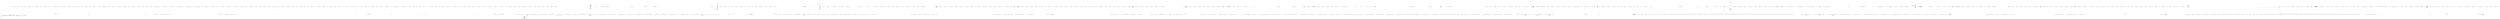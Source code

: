 digraph  {
m2_16 [cluster="Newtonsoft.Json.Serialization.MemoryTraceWriter.Trace(Newtonsoft.Json.TraceLevel, string, System.Exception)", color=green, community=0, file="MemoryTraceWriter.cs", label="_traceMessages.Count >= 1000", prediction=0, span="56-56"];
m2_19 [cluster="System.Text.StringBuilder.Append(string)", file="MemoryTraceWriter.cs", label="Entry System.Text.StringBuilder.Append(string)", span="0-0"];
m2_26 [cluster="Newtonsoft.Json.Serialization.MemoryTraceWriter.ToString()", file="MemoryTraceWriter.cs", label="Entry Newtonsoft.Json.Serialization.MemoryTraceWriter.ToString()", span="73-73"];
m2_31 [cluster="Newtonsoft.Json.Serialization.MemoryTraceWriter.ToString()", color=green, community=0, file="MemoryTraceWriter.cs", label=_lock, prediction=0, span="82-82"];
m2_32 [cluster="Newtonsoft.Json.Serialization.MemoryTraceWriter.ToString()", color=green, community=0, file="MemoryTraceWriter.cs", label="StringBuilder sb = new StringBuilder()", prediction=0, span="84-84"];
m2_33 [cluster="Newtonsoft.Json.Serialization.MemoryTraceWriter.ToString()", color=green, community=0, file="MemoryTraceWriter.cs", label="Exit Newtonsoft.Json.Serialization.MemoryTraceWriter.ToString()", prediction=0, span="73-73"];
m2_34 [cluster="System.Text.StringBuilder.AppendLine()", color=green, community=0, file="MemoryTraceWriter.cs", label="Entry System.Text.StringBuilder.AppendLine()", prediction=0, span="0-0"];
m2_35 [cluster="Newtonsoft.Json.Serialization.MemoryTraceWriter.ToString()", color=green, community=0, file="MemoryTraceWriter.cs", label="Newtonsoft.Json.Serialization.MemoryTraceWriter", prediction=0, span=""];
m2_36 [cluster="Newtonsoft.Json.Serialization.MemoryTraceWriter.ToString()", color=green, community=0, file="MemoryTraceWriter.cs", label="sb.Append(traceMessage)", prediction=0, span="92-92"];
m2_37 [cluster="Newtonsoft.Json.Serialization.MemoryTraceWriter.ToString()", color=green, community=0, file="MemoryTraceWriter.cs", label="return sb.ToString();", prediction=0, span="95-95"];
m2_20 [cluster="System.Enum.ToString(string)", file="MemoryTraceWriter.cs", label="Entry System.Enum.ToString(string)", span="0-0"];
m2_17 [cluster="Newtonsoft.Json.Serialization.MemoryTraceWriter.Trace(Newtonsoft.Json.TraceLevel, string, System.Exception)", color=green, community=0, file="MemoryTraceWriter.cs", label="_traceMessages.Dequeue()", prediction=0, span="58-58"];
m2_23 [cluster="Newtonsoft.Json.Serialization.MemoryTraceWriter.GetTraceMessages()", file="MemoryTraceWriter.cs", label="Entry Newtonsoft.Json.Serialization.MemoryTraceWriter.GetTraceMessages()", span="62-62"];
m2_24 [cluster="Newtonsoft.Json.Serialization.MemoryTraceWriter.GetTraceMessages()", file="MemoryTraceWriter.cs", label="return _traceMessages;", span="64-64"];
m2_25 [cluster="Newtonsoft.Json.Serialization.MemoryTraceWriter.GetTraceMessages()", file="MemoryTraceWriter.cs", label="Exit Newtonsoft.Json.Serialization.MemoryTraceWriter.GetTraceMessages()", span="62-62"];
m2_21 [cluster="System.Text.StringBuilder.ToString()", file="MemoryTraceWriter.cs", label="Entry System.Text.StringBuilder.ToString()", span="0-0"];
m2_0 [cluster="Newtonsoft.Json.Serialization.MemoryTraceWriter.MemoryTraceWriter()", file="MemoryTraceWriter.cs", label="Entry Newtonsoft.Json.Serialization.MemoryTraceWriter.MemoryTraceWriter()", span="29-29"];
m2_1 [cluster="Newtonsoft.Json.Serialization.MemoryTraceWriter.MemoryTraceWriter()", file="MemoryTraceWriter.cs", label="LevelFilter = TraceLevel.Verbose", span="31-31"];
m2_2 [cluster="Newtonsoft.Json.Serialization.MemoryTraceWriter.MemoryTraceWriter()", file="MemoryTraceWriter.cs", label="_traceMessages = new Queue<string>()", span="33-33"];
m2_3 [cluster="Newtonsoft.Json.Serialization.MemoryTraceWriter.MemoryTraceWriter()", color=green, community=0, file="MemoryTraceWriter.cs", label="Exit Newtonsoft.Json.Serialization.MemoryTraceWriter.MemoryTraceWriter()", prediction=0, span="29-29"];
m2_4 [cluster="System.Collections.Generic.Queue<T>.Queue()", file="MemoryTraceWriter.cs", label="Entry System.Collections.Generic.Queue<T>.Queue()", span="0-0"];
m2_18 [cluster="Newtonsoft.Json.Serialization.MemoryTraceWriter.Trace(Newtonsoft.Json.TraceLevel, string, System.Exception)", color=green, community=0, file="MemoryTraceWriter.cs", label="_traceMessages.Enqueue(s)", prediction=0, span="61-61"];
m2_22 [cluster="System.Collections.Generic.Queue<T>.Enqueue(T)", file="MemoryTraceWriter.cs", label="Entry System.Collections.Generic.Queue<T>.Enqueue(T)", span="0-0"];
m2_5 [cluster="Newtonsoft.Json.Serialization.MemoryTraceWriter.Trace(Newtonsoft.Json.TraceLevel, string, System.Exception)", file="MemoryTraceWriter.cs", label="Entry Newtonsoft.Json.Serialization.MemoryTraceWriter.Trace(Newtonsoft.Json.TraceLevel, string, System.Exception)", span="41-41"];
m2_11 [cluster="Newtonsoft.Json.Serialization.MemoryTraceWriter.Trace(Newtonsoft.Json.TraceLevel, string, System.Exception)", file="MemoryTraceWriter.cs", label="sb.Append(level.ToString(''g''))", span="51-51"];
m2_13 [cluster="Newtonsoft.Json.Serialization.MemoryTraceWriter.Trace(Newtonsoft.Json.TraceLevel, string, System.Exception)", file="MemoryTraceWriter.cs", label="sb.Append(message)", span="53-53"];
m2_8 [cluster="Newtonsoft.Json.Serialization.MemoryTraceWriter.Trace(Newtonsoft.Json.TraceLevel, string, System.Exception)", file="MemoryTraceWriter.cs", label="StringBuilder sb = new StringBuilder()", span="48-48"];
m2_9 [cluster="Newtonsoft.Json.Serialization.MemoryTraceWriter.Trace(Newtonsoft.Json.TraceLevel, string, System.Exception)", file="MemoryTraceWriter.cs", label="sb.Append(DateTime.Now.ToString(''yyyy'-'MM'-'dd'T'HH':'mm':'ss'.'fff'', CultureInfo.InvariantCulture))", span="49-49"];
m2_10 [cluster="Newtonsoft.Json.Serialization.MemoryTraceWriter.Trace(Newtonsoft.Json.TraceLevel, string, System.Exception)", file="MemoryTraceWriter.cs", label="sb.Append('' '')", span="50-50"];
m2_12 [cluster="Newtonsoft.Json.Serialization.MemoryTraceWriter.Trace(Newtonsoft.Json.TraceLevel, string, System.Exception)", file="MemoryTraceWriter.cs", label="sb.Append('' '')", span="52-52"];
m2_14 [cluster="Newtonsoft.Json.Serialization.MemoryTraceWriter.Trace(Newtonsoft.Json.TraceLevel, string, System.Exception)", color=green, community=0, file="MemoryTraceWriter.cs", label="string s = sb.ToString()", prediction=0, span="52-52"];
m2_15 [cluster="Newtonsoft.Json.Serialization.MemoryTraceWriter.Trace(Newtonsoft.Json.TraceLevel, string, System.Exception)", color=green, community=0, file="MemoryTraceWriter.cs", label="Exit Newtonsoft.Json.Serialization.MemoryTraceWriter.Trace(Newtonsoft.Json.TraceLevel, string, System.Exception)", prediction=0, span="41-41"];
m4_24 [cluster="DataContractJsonSerializer.cstr", file="TestFixtureBase.cs", label="Entry DataContractJsonSerializer.cstr", span=""];
m4_52 [cluster="string.Replace(string, string)", file="TestFixtureBase.cs", label="Entry string.Replace(string, string)", span="0-0"];
m4_127 [cluster="System.Exception.Exception(string, System.Exception)", file="TestFixtureBase.cs", label="Entry System.Exception.Exception(string, System.Exception)", span="0-0"];
m4_77 [cluster="System.Console.WriteLine(string)", file="TestFixtureBase.cs", label="Entry System.Console.WriteLine(string)", span="0-0"];
m4_41 [cluster="string.String(char[], int, int)", file="TestFixtureBase.cs", label="Entry string.String(char[], int, int)", span="0-0"];
m4_23 [cluster="System.IO.MemoryStream.MemoryStream()", file="TestFixtureBase.cs", label="Entry System.IO.MemoryStream.MemoryStream()", span="0-0"];
m4_16 [cluster="Newtonsoft.Json.Tests.TestFixtureBase.GetDataContractJsonSerializeResult(object)", file="TestFixtureBase.cs", label="Entry Newtonsoft.Json.Tests.TestFixtureBase.GetDataContractJsonSerializeResult(object)", span="201-201"];
m4_17 [cluster="Newtonsoft.Json.Tests.TestFixtureBase.GetDataContractJsonSerializeResult(object)", file="TestFixtureBase.cs", label="MemoryStream ms = new MemoryStream()", span="203-203"];
m4_18 [cluster="Newtonsoft.Json.Tests.TestFixtureBase.GetDataContractJsonSerializeResult(object)", file="TestFixtureBase.cs", label="DataContractJsonSerializer s = new DataContractJsonSerializer(o.GetType())", span="204-204"];
m4_19 [cluster="Newtonsoft.Json.Tests.TestFixtureBase.GetDataContractJsonSerializeResult(object)", file="TestFixtureBase.cs", label="s.WriteObject(ms, o)", span="205-205"];
m4_20 [cluster="Newtonsoft.Json.Tests.TestFixtureBase.GetDataContractJsonSerializeResult(object)", file="TestFixtureBase.cs", label="var data = ms.ToArray()", span="207-207"];
m4_21 [cluster="Newtonsoft.Json.Tests.TestFixtureBase.GetDataContractJsonSerializeResult(object)", file="TestFixtureBase.cs", label="return Encoding.UTF8.GetString(data, 0, data.Length);", span="208-208"];
m4_22 [cluster="Newtonsoft.Json.Tests.TestFixtureBase.GetDataContractJsonSerializeResult(object)", file="TestFixtureBase.cs", label="Exit Newtonsoft.Json.Tests.TestFixtureBase.GetDataContractJsonSerializeResult(object)", span="201-201"];
m4_90 [cluster="Unk.Contains", file="TestFixtureBase.cs", label="Entry Unk.Contains", span=""];
m4_7 [cluster="System.Type.GetProperty(string)", file="TestFixtureBase.cs", label="Entry System.Type.GetProperty(string)", span="0-0"];
m4_8 [cluster="Newtonsoft.Json.Tests.TestReflectionUtils.GetField(System.Type, string)", file="TestFixtureBase.cs", label="Entry Newtonsoft.Json.Tests.TestReflectionUtils.GetField(System.Type, string)", span="80-80"];
m4_9 [cluster="Newtonsoft.Json.Tests.TestReflectionUtils.GetField(System.Type, string)", file="TestFixtureBase.cs", label="return type.GetField(name);", span="83-83"];
m4_10 [cluster="Newtonsoft.Json.Tests.TestReflectionUtils.GetField(System.Type, string)", file="TestFixtureBase.cs", label="Exit Newtonsoft.Json.Tests.TestReflectionUtils.GetField(System.Type, string)", span="80-80"];
m4_87 [cluster="Newtonsoft.Json.Tests.CustomAssert.Contains(System.Collections.IList, object, string)", file="TestFixtureBase.cs", label="Entry Newtonsoft.Json.Tests.CustomAssert.Contains(System.Collections.IList, object, string)", span="321-321"];
m4_88 [cluster="Newtonsoft.Json.Tests.CustomAssert.Contains(System.Collections.IList, object, string)", file="TestFixtureBase.cs", label="Assert.Contains(value, collection, message)", span="324-324"];
m4_89 [cluster="Newtonsoft.Json.Tests.CustomAssert.Contains(System.Collections.IList, object, string)", file="TestFixtureBase.cs", label="Exit Newtonsoft.Json.Tests.CustomAssert.Contains(System.Collections.IList, object, string)", span="321-321"];
m4_25 [cluster="object.GetType()", file="TestFixtureBase.cs", label="Entry object.GetType()", span="0-0"];
m4_28 [cluster="System.Text.Encoding.GetString(byte[], int, int)", file="TestFixtureBase.cs", label="Entry System.Text.Encoding.GetString(byte[], int, int)", span="0-0"];
m4_91 [cluster="Newtonsoft.Json.Tests.StringAssert.AreEqual(string, string)", file="TestFixtureBase.cs", label="Entry Newtonsoft.Json.Tests.StringAssert.AreEqual(string, string)", span="338-338"];
m4_92 [cluster="Newtonsoft.Json.Tests.StringAssert.AreEqual(string, string)", file="TestFixtureBase.cs", label="expected = Normalize(expected)", span="340-340"];
m4_93 [cluster="Newtonsoft.Json.Tests.StringAssert.AreEqual(string, string)", file="TestFixtureBase.cs", label="actual = Normalize(actual)", span="341-341"];
m4_94 [cluster="Newtonsoft.Json.Tests.StringAssert.AreEqual(string, string)", file="TestFixtureBase.cs", label="Assert.AreEqual(expected, actual)", span="343-343"];
m4_95 [cluster="Newtonsoft.Json.Tests.StringAssert.AreEqual(string, string)", file="TestFixtureBase.cs", label="Exit Newtonsoft.Json.Tests.StringAssert.AreEqual(string, string)", span="338-338"];
m4_130 [cluster="Newtonsoft.Json.Tests.ExceptionAssert.ThrowsAsync<TException>(System.Func<System.Threading.Tasks.Task>, params string[])", file="TestFixtureBase.cs", label="Entry Newtonsoft.Json.Tests.ExceptionAssert.ThrowsAsync<TException>(System.Func<System.Threading.Tasks.Task>, params string[])", span="400-400"];
m4_131 [cluster="Newtonsoft.Json.Tests.ExceptionAssert.ThrowsAsync<TException>(System.Func<System.Threading.Tasks.Task>, params string[])", file="TestFixtureBase.cs", label="await action()", span="405-405"];
m4_135 [cluster="Newtonsoft.Json.Tests.ExceptionAssert.ThrowsAsync<TException>(System.Func<System.Threading.Tasks.Task>, params string[])", file="TestFixtureBase.cs", label="possibleMessages == null || possibleMessages.Length == 0", span="412-412"];
m4_137 [cluster="Newtonsoft.Json.Tests.ExceptionAssert.ThrowsAsync<TException>(System.Func<System.Threading.Tasks.Task>, params string[])", file="TestFixtureBase.cs", label=possibleMessages, span="416-416"];
m4_140 [cluster="Newtonsoft.Json.Tests.ExceptionAssert.ThrowsAsync<TException>(System.Func<System.Threading.Tasks.Task>, params string[])", file="TestFixtureBase.cs", label="throw new Exception(''Unexpected exception message.'' + Environment.NewLine + ''Expected one of: '' + string.Join(Environment.NewLine, possibleMessages) + Environment.NewLine + ''Got: '' + ex.Message + Environment.NewLine + Environment.NewLine + ex);", span="424-424"];
m4_132 [cluster="Newtonsoft.Json.Tests.ExceptionAssert.ThrowsAsync<TException>(System.Func<System.Threading.Tasks.Task>, params string[])", file="TestFixtureBase.cs", label="Assert.Fail(''Exception of type {0} expected. No exception thrown.'', typeof(TException).Name)", span="407-407"];
m4_133 [cluster="Newtonsoft.Json.Tests.ExceptionAssert.ThrowsAsync<TException>(System.Func<System.Threading.Tasks.Task>, params string[])", file="TestFixtureBase.cs", label="return null;", span="408-408"];
m4_134 [cluster="Newtonsoft.Json.Tests.ExceptionAssert.ThrowsAsync<TException>(System.Func<System.Threading.Tasks.Task>, params string[])", file="TestFixtureBase.cs", label=TException, span="410-410"];
m4_136 [cluster="Newtonsoft.Json.Tests.ExceptionAssert.ThrowsAsync<TException>(System.Func<System.Threading.Tasks.Task>, params string[])", file="TestFixtureBase.cs", label="return ex;", span="414-414"];
m4_138 [cluster="Newtonsoft.Json.Tests.ExceptionAssert.ThrowsAsync<TException>(System.Func<System.Threading.Tasks.Task>, params string[])", file="TestFixtureBase.cs", label="StringAssert.Equals(possibleMessage, ex.Message)", span="418-418"];
m4_139 [cluster="Newtonsoft.Json.Tests.ExceptionAssert.ThrowsAsync<TException>(System.Func<System.Threading.Tasks.Task>, params string[])", file="TestFixtureBase.cs", label="return ex;", span="420-420"];
m4_141 [cluster="Newtonsoft.Json.Tests.ExceptionAssert.ThrowsAsync<TException>(System.Func<System.Threading.Tasks.Task>, params string[])", file="TestFixtureBase.cs", label=Exception, span="426-426"];
m4_142 [cluster="Newtonsoft.Json.Tests.ExceptionAssert.ThrowsAsync<TException>(System.Func<System.Threading.Tasks.Task>, params string[])", file="TestFixtureBase.cs", label="throw new Exception(string.Format(''Exception of type {0} expected; got exception of type {1}.'', typeof(TException).Name, ex.GetType().Name), ex);", span="428-428"];
m4_143 [cluster="Newtonsoft.Json.Tests.ExceptionAssert.ThrowsAsync<TException>(System.Func<System.Threading.Tasks.Task>, params string[])", file="TestFixtureBase.cs", label="Exit Newtonsoft.Json.Tests.ExceptionAssert.ThrowsAsync<TException>(System.Func<System.Threading.Tasks.Task>, params string[])", span="400-400"];
m4_40 [cluster="Newtonsoft.Json.Utilities.DateTimeUtils.WriteDateTimeOffset(char[], int, System.TimeSpan, Newtonsoft.Json.DateFormatHandling)", file="TestFixtureBase.cs", label="Entry Newtonsoft.Json.Utilities.DateTimeUtils.WriteDateTimeOffset(char[], int, System.TimeSpan, Newtonsoft.Json.DateFormatHandling)", span="746-746"];
m4_15 [cluster="System.Type.GetMethod(string)", file="TestFixtureBase.cs", label="Entry System.Type.GetMethod(string)", span="0-0"];
m4_84 [cluster="Newtonsoft.Json.Tests.CustomAssert.Contains(System.Collections.IList, object)", file="TestFixtureBase.cs", label="Entry Newtonsoft.Json.Tests.CustomAssert.Contains(System.Collections.IList, object)", span="316-316"];
m4_85 [cluster="Newtonsoft.Json.Tests.CustomAssert.Contains(System.Collections.IList, object)", file="TestFixtureBase.cs", label="Contains(collection, value, null)", span="318-318"];
m4_86 [cluster="Newtonsoft.Json.Tests.CustomAssert.Contains(System.Collections.IList, object)", file="TestFixtureBase.cs", label="Exit Newtonsoft.Json.Tests.CustomAssert.Contains(System.Collections.IList, object)", span="316-316"];
m4_123 [cluster="System.Action.Invoke()", file="TestFixtureBase.cs", label="Entry System.Action.Invoke()", span="0-0"];
m4_97 [cluster="Unk.AreEqual", file="TestFixtureBase.cs", label="Entry Unk.AreEqual", span=""];
m4_109 [cluster="Newtonsoft.Json.Tests.ExceptionAssert.Throws<TException>(System.Action, params string[])", file="TestFixtureBase.cs", label="Entry Newtonsoft.Json.Tests.ExceptionAssert.Throws<TException>(System.Action, params string[])", span="367-367"];
m4_110 [cluster="Newtonsoft.Json.Tests.ExceptionAssert.Throws<TException>(System.Action, params string[])", file="TestFixtureBase.cs", label="action()", span="372-372"];
m4_114 [cluster="Newtonsoft.Json.Tests.ExceptionAssert.Throws<TException>(System.Action, params string[])", file="TestFixtureBase.cs", label="possibleMessages == null || possibleMessages.Length == 0", span="379-379"];
m4_116 [cluster="Newtonsoft.Json.Tests.ExceptionAssert.Throws<TException>(System.Action, params string[])", file="TestFixtureBase.cs", label=possibleMessages, span="383-383"];
m4_119 [cluster="Newtonsoft.Json.Tests.ExceptionAssert.Throws<TException>(System.Action, params string[])", file="TestFixtureBase.cs", label="throw new Exception(''Unexpected exception message.'' + Environment.NewLine + ''Expected one of: '' + string.Join(Environment.NewLine, possibleMessages) + Environment.NewLine + ''Got: '' + ex.Message + Environment.NewLine + Environment.NewLine + ex);", span="391-391"];
m4_111 [cluster="Newtonsoft.Json.Tests.ExceptionAssert.Throws<TException>(System.Action, params string[])", file="TestFixtureBase.cs", label="Assert.Fail(''Exception of type {0} expected. No exception thrown.'', typeof(TException).Name)", span="374-374"];
m4_112 [cluster="Newtonsoft.Json.Tests.ExceptionAssert.Throws<TException>(System.Action, params string[])", file="TestFixtureBase.cs", label="return null;", span="375-375"];
m4_113 [cluster="Newtonsoft.Json.Tests.ExceptionAssert.Throws<TException>(System.Action, params string[])", file="TestFixtureBase.cs", label=TException, span="377-377"];
m4_115 [cluster="Newtonsoft.Json.Tests.ExceptionAssert.Throws<TException>(System.Action, params string[])", file="TestFixtureBase.cs", label="return ex;", span="381-381"];
m4_117 [cluster="Newtonsoft.Json.Tests.ExceptionAssert.Throws<TException>(System.Action, params string[])", file="TestFixtureBase.cs", label="StringAssert.Equals(possibleMessage, ex.Message)", span="385-385"];
m4_118 [cluster="Newtonsoft.Json.Tests.ExceptionAssert.Throws<TException>(System.Action, params string[])", file="TestFixtureBase.cs", label="return ex;", span="387-387"];
m4_120 [cluster="Newtonsoft.Json.Tests.ExceptionAssert.Throws<TException>(System.Action, params string[])", file="TestFixtureBase.cs", label=Exception, span="393-393"];
m4_121 [cluster="Newtonsoft.Json.Tests.ExceptionAssert.Throws<TException>(System.Action, params string[])", file="TestFixtureBase.cs", label="throw new Exception(string.Format(''Exception of type {0} expected; got exception of type {1}.'', typeof(TException).Name, ex.GetType().Name), ex);", span="395-395"];
m4_122 [cluster="Newtonsoft.Json.Tests.ExceptionAssert.Throws<TException>(System.Action, params string[])", file="TestFixtureBase.cs", label="Exit Newtonsoft.Json.Tests.ExceptionAssert.Throws<TException>(System.Action, params string[])", span="367-367"];
m4_29 [cluster="Newtonsoft.Json.Tests.TestFixtureBase.ResolvePath(string)", file="TestFixtureBase.cs", label="Entry Newtonsoft.Json.Tests.TestFixtureBase.ResolvePath(string)", span="212-212"];
m4_30 [cluster="Newtonsoft.Json.Tests.TestFixtureBase.ResolvePath(string)", file="TestFixtureBase.cs", label="return Path.Combine(TestContext.CurrentContext.TestDirectory, path);", span="215-215"];
m4_31 [cluster="Newtonsoft.Json.Tests.TestFixtureBase.ResolvePath(string)", file="TestFixtureBase.cs", label="Exit Newtonsoft.Json.Tests.TestFixtureBase.ResolvePath(string)", span="212-212"];
m4_39 [cluster="System.DateTime.GetUtcOffset()", file="TestFixtureBase.cs", label="Entry System.DateTime.GetUtcOffset()", span="51-51"];
m4_144 [cluster="System.Func<TResult>.Invoke()", file="TestFixtureBase.cs", label="Entry System.Func<TResult>.Invoke()", span="0-0"];
m4_45 [cluster="Newtonsoft.Json.Tests.TestFixtureBase.BytesToHex(byte[], bool)", file="TestFixtureBase.cs", label="Entry Newtonsoft.Json.Tests.TestFixtureBase.BytesToHex(byte[], bool)", span="234-234"];
m4_46 [cluster="Newtonsoft.Json.Tests.TestFixtureBase.BytesToHex(byte[], bool)", file="TestFixtureBase.cs", label="string hex = BitConverter.ToString(bytes)", span="236-236"];
m4_47 [cluster="Newtonsoft.Json.Tests.TestFixtureBase.BytesToHex(byte[], bool)", file="TestFixtureBase.cs", label=removeDashes, span="237-237"];
m4_48 [cluster="Newtonsoft.Json.Tests.TestFixtureBase.BytesToHex(byte[], bool)", file="TestFixtureBase.cs", label="hex = hex.Replace(''-'', '''')", span="239-239"];
m4_49 [cluster="Newtonsoft.Json.Tests.TestFixtureBase.BytesToHex(byte[], bool)", file="TestFixtureBase.cs", label="return hex;", span="242-242"];
m4_50 [cluster="Newtonsoft.Json.Tests.TestFixtureBase.BytesToHex(byte[], bool)", file="TestFixtureBase.cs", label="Exit Newtonsoft.Json.Tests.TestFixtureBase.BytesToHex(byte[], bool)", span="234-234"];
m4_83 [cluster="Unk.IsInstanceOf", file="TestFixtureBase.cs", label="Entry Unk.IsInstanceOf", span=""];
m4_38 [cluster="System.DateTime.SpecifyKind(System.DateTime, System.DateTimeKind)", file="TestFixtureBase.cs", label="Entry System.DateTime.SpecifyKind(System.DateTime, System.DateTimeKind)", span="0-0"];
m4_68 [cluster="Newtonsoft.Json.Tests.TestFixtureBase.TestSetup()", file="TestFixtureBase.cs", label="Entry Newtonsoft.Json.Tests.TestFixtureBase.TestSetup()", span="283-283"];
m4_69 [cluster="Newtonsoft.Json.Tests.TestFixtureBase.TestSetup()", file="TestFixtureBase.cs", label="Thread.CurrentThread.CurrentCulture = CultureInfo.InvariantCulture", span="291-291"];
m4_70 [cluster="Newtonsoft.Json.Tests.TestFixtureBase.TestSetup()", file="TestFixtureBase.cs", label="Thread.CurrentThread.CurrentUICulture = CultureInfo.InvariantCulture", span="292-292"];
m4_71 [cluster="Newtonsoft.Json.Tests.TestFixtureBase.TestSetup()", file="TestFixtureBase.cs", label="JsonConvert.DefaultSettings = null", span="295-295"];
m4_72 [cluster="Newtonsoft.Json.Tests.TestFixtureBase.TestSetup()", file="TestFixtureBase.cs", label="Exit Newtonsoft.Json.Tests.TestFixtureBase.TestSetup()", span="283-283"];
m4_80 [cluster="Newtonsoft.Json.Tests.CustomAssert.IsInstanceOfType(System.Type, object)", file="TestFixtureBase.cs", label="Entry Newtonsoft.Json.Tests.CustomAssert.IsInstanceOfType(System.Type, object)", span="311-311"];
m4_81 [cluster="Newtonsoft.Json.Tests.CustomAssert.IsInstanceOfType(System.Type, object)", file="TestFixtureBase.cs", label="Assert.IsInstanceOf(t, instance)", span="313-313"];
m4_82 [cluster="Newtonsoft.Json.Tests.CustomAssert.IsInstanceOfType(System.Type, object)", file="TestFixtureBase.cs", label="Exit Newtonsoft.Json.Tests.CustomAssert.IsInstanceOfType(System.Type, object)", span="311-311"];
m4_12 [cluster="Newtonsoft.Json.Tests.TestReflectionUtils.GetMethod(System.Type, string)", file="TestFixtureBase.cs", label="Entry Newtonsoft.Json.Tests.TestReflectionUtils.GetMethod(System.Type, string)", span="89-89"];
m4_13 [cluster="Newtonsoft.Json.Tests.TestReflectionUtils.GetMethod(System.Type, string)", file="TestFixtureBase.cs", label="return type.GetMethod(name);", span="92-92"];
m4_14 [cluster="Newtonsoft.Json.Tests.TestReflectionUtils.GetMethod(System.Type, string)", file="TestFixtureBase.cs", label="Exit Newtonsoft.Json.Tests.TestReflectionUtils.GetMethod(System.Type, string)", span="89-89"];
m4_108 [cluster="System.Text.RegularExpressions.Regex.Replace(string, string)", file="TestFixtureBase.cs", label="Entry System.Text.RegularExpressions.Regex.Replace(string, string)", span="0-0"];
m4_76 [cluster="Newtonsoft.Json.Tests.TestFixtureBase.EscapeJson(string)", file="TestFixtureBase.cs", label="Entry Newtonsoft.Json.Tests.TestFixtureBase.EscapeJson(string)", span="303-303"];
m4_78 [cluster="Newtonsoft.Json.Tests.TestFixtureBase.EscapeJson(string)", file="TestFixtureBase.cs", label="return @''@'''''' + json.Replace(@'''''''', @'''''''''''') + @'''''''';", span="305-305"];
m4_79 [cluster="Newtonsoft.Json.Tests.TestFixtureBase.EscapeJson(string)", file="TestFixtureBase.cs", label="Exit Newtonsoft.Json.Tests.TestFixtureBase.EscapeJson(string)", span="303-303"];
m4_3 [cluster="System.Type.GetConstructors()", file="TestFixtureBase.cs", label="Entry System.Type.GetConstructors()", span="0-0"];
m4_103 [cluster="string.Equals(string, string)", file="TestFixtureBase.cs", label="Entry string.Equals(string, string)", span="0-0"];
m4_96 [cluster="Newtonsoft.Json.Tests.StringAssert.Normalize(string)", file="TestFixtureBase.cs", label="Entry Newtonsoft.Json.Tests.StringAssert.Normalize(string)", span="354-354"];
m4_104 [cluster="Newtonsoft.Json.Tests.StringAssert.Normalize(string)", file="TestFixtureBase.cs", label="s != null", span="356-356"];
m4_105 [cluster="Newtonsoft.Json.Tests.StringAssert.Normalize(string)", file="TestFixtureBase.cs", label="s = Regex.Replace(s, ''\r\n'')", span="358-358"];
m4_106 [cluster="Newtonsoft.Json.Tests.StringAssert.Normalize(string)", file="TestFixtureBase.cs", label="return s;", span="361-361"];
m4_107 [cluster="Newtonsoft.Json.Tests.StringAssert.Normalize(string)", file="TestFixtureBase.cs", label="Exit Newtonsoft.Json.Tests.StringAssert.Normalize(string)", span="354-354"];
m4_73 [cluster="Newtonsoft.Json.Tests.TestFixtureBase.WriteEscapedJson(string)", file="TestFixtureBase.cs", label="Entry Newtonsoft.Json.Tests.TestFixtureBase.WriteEscapedJson(string)", span="298-298"];
m4_74 [cluster="Newtonsoft.Json.Tests.TestFixtureBase.WriteEscapedJson(string)", file="TestFixtureBase.cs", label="Console.WriteLine(EscapeJson(json))", span="300-300"];
m4_75 [cluster="Newtonsoft.Json.Tests.TestFixtureBase.WriteEscapedJson(string)", file="TestFixtureBase.cs", label="Exit Newtonsoft.Json.Tests.TestFixtureBase.WriteEscapedJson(string)", span="298-298"];
m4_124 [cluster="Unk.Fail", file="TestFixtureBase.cs", label="Entry Unk.Fail", span=""];
m4_125 [cluster="System.Exception.Exception(string)", file="TestFixtureBase.cs", label="Entry System.Exception.Exception(string)", span="0-0"];
m4_128 [cluster="System.Exception.GetType()", file="TestFixtureBase.cs", label="Entry System.Exception.GetType()", span="0-0"];
m4_129 [cluster="string.Format(string, object, object)", file="TestFixtureBase.cs", label="Entry string.Format(string, object, object)", span="0-0"];
m4_33 [cluster="Newtonsoft.Json.Tests.TestFixtureBase.GetOffset(System.DateTime, Newtonsoft.Json.DateFormatHandling)", file="TestFixtureBase.cs", label="Entry Newtonsoft.Json.Tests.TestFixtureBase.GetOffset(System.DateTime, Newtonsoft.Json.DateFormatHandling)", span="221-221"];
m4_34 [cluster="Newtonsoft.Json.Tests.TestFixtureBase.GetOffset(System.DateTime, Newtonsoft.Json.DateFormatHandling)", file="TestFixtureBase.cs", label="char[] chars = new char[8]", span="223-223"];
m4_35 [cluster="Newtonsoft.Json.Tests.TestFixtureBase.GetOffset(System.DateTime, Newtonsoft.Json.DateFormatHandling)", file="TestFixtureBase.cs", label="int pos = DateTimeUtils.WriteDateTimeOffset(chars, 0, DateTime.SpecifyKind(d, DateTimeKind.Local).GetUtcOffset(), dateFormatHandling)", span="224-224"];
m4_36 [cluster="Newtonsoft.Json.Tests.TestFixtureBase.GetOffset(System.DateTime, Newtonsoft.Json.DateFormatHandling)", file="TestFixtureBase.cs", label="return new string(chars, 0, pos);", span="226-226"];
m4_37 [cluster="Newtonsoft.Json.Tests.TestFixtureBase.GetOffset(System.DateTime, Newtonsoft.Json.DateFormatHandling)", file="TestFixtureBase.cs", label="Exit Newtonsoft.Json.Tests.TestFixtureBase.GetOffset(System.DateTime, Newtonsoft.Json.DateFormatHandling)", span="221-221"];
m4_26 [cluster="Unk.WriteObject", file="TestFixtureBase.cs", label="Entry Unk.WriteObject", span=""];
m4_51 [cluster="System.BitConverter.ToString(byte[])", file="TestFixtureBase.cs", label="Entry System.BitConverter.ToString(byte[])", span="0-0"];
m4_53 [cluster="Newtonsoft.Json.Tests.TestFixtureBase.HexToBytes(string)", file="TestFixtureBase.cs", label="Entry Newtonsoft.Json.Tests.TestFixtureBase.HexToBytes(string)", span="245-245"];
m4_54 [cluster="Newtonsoft.Json.Tests.TestFixtureBase.HexToBytes(string)", file="TestFixtureBase.cs", label="string fixedHex = hex.Replace(''-'', string.Empty)", span="247-247"];
m4_55 [cluster="Newtonsoft.Json.Tests.TestFixtureBase.HexToBytes(string)", file="TestFixtureBase.cs", label="byte[] bytes = new byte[fixedHex.Length / 2]", span="250-250"];
m4_58 [cluster="Newtonsoft.Json.Tests.TestFixtureBase.HexToBytes(string)", file="TestFixtureBase.cs", label=fixedHex, span="256-256"];
m4_56 [cluster="Newtonsoft.Json.Tests.TestFixtureBase.HexToBytes(string)", file="TestFixtureBase.cs", label="int shift = 4", span="252-252"];
m4_62 [cluster="Newtonsoft.Json.Tests.TestFixtureBase.HexToBytes(string)", file="TestFixtureBase.cs", label="bytes[offset] |= (byte)(b << shift)", span="267-267"];
m4_66 [cluster="Newtonsoft.Json.Tests.TestFixtureBase.HexToBytes(string)", file="TestFixtureBase.cs", label="return bytes;", span="276-276"];
m4_57 [cluster="Newtonsoft.Json.Tests.TestFixtureBase.HexToBytes(string)", file="TestFixtureBase.cs", label="int offset = 0", span="254-254"];
m4_63 [cluster="Newtonsoft.Json.Tests.TestFixtureBase.HexToBytes(string)", file="TestFixtureBase.cs", label="shift ^= 4", span="269-269"];
m4_65 [cluster="Newtonsoft.Json.Tests.TestFixtureBase.HexToBytes(string)", file="TestFixtureBase.cs", label="offset++", span="273-273"];
m4_59 [cluster="Newtonsoft.Json.Tests.TestFixtureBase.HexToBytes(string)", file="TestFixtureBase.cs", label="int b = (c - '0') % 32", span="260-260"];
m4_60 [cluster="Newtonsoft.Json.Tests.TestFixtureBase.HexToBytes(string)", file="TestFixtureBase.cs", label="b > 9", span="262-262"];
m4_61 [cluster="Newtonsoft.Json.Tests.TestFixtureBase.HexToBytes(string)", file="TestFixtureBase.cs", label="b -= 7", span="264-264"];
m4_64 [cluster="Newtonsoft.Json.Tests.TestFixtureBase.HexToBytes(string)", file="TestFixtureBase.cs", label="shift != 0", span="271-271"];
m4_67 [cluster="Newtonsoft.Json.Tests.TestFixtureBase.HexToBytes(string)", file="TestFixtureBase.cs", label="Exit Newtonsoft.Json.Tests.TestFixtureBase.HexToBytes(string)", span="245-245"];
m4_0 [cluster="Newtonsoft.Json.Tests.TestReflectionUtils.GetConstructors(System.Type)", file="TestFixtureBase.cs", label="Entry Newtonsoft.Json.Tests.TestReflectionUtils.GetConstructors(System.Type)", span="62-62"];
m4_1 [cluster="Newtonsoft.Json.Tests.TestReflectionUtils.GetConstructors(System.Type)", file="TestFixtureBase.cs", label="return type.GetConstructors();", span="65-65"];
m4_2 [cluster="Newtonsoft.Json.Tests.TestReflectionUtils.GetConstructors(System.Type)", file="TestFixtureBase.cs", label="Exit Newtonsoft.Json.Tests.TestReflectionUtils.GetConstructors(System.Type)", span="62-62"];
m4_4 [cluster="Newtonsoft.Json.Tests.TestReflectionUtils.GetProperty(System.Type, string)", file="TestFixtureBase.cs", label="Entry Newtonsoft.Json.Tests.TestReflectionUtils.GetProperty(System.Type, string)", span="71-71"];
m4_5 [cluster="Newtonsoft.Json.Tests.TestReflectionUtils.GetProperty(System.Type, string)", file="TestFixtureBase.cs", label="return type.GetProperty(name);", span="74-74"];
m4_6 [cluster="Newtonsoft.Json.Tests.TestReflectionUtils.GetProperty(System.Type, string)", file="TestFixtureBase.cs", label="Exit Newtonsoft.Json.Tests.TestReflectionUtils.GetProperty(System.Type, string)", span="71-71"];
m4_126 [cluster="string.Join(string, params string[])", file="TestFixtureBase.cs", label="Entry string.Join(string, params string[])", span="0-0"];
m4_27 [cluster="System.IO.MemoryStream.ToArray()", file="TestFixtureBase.cs", label="Entry System.IO.MemoryStream.ToArray()", span="0-0"];
m4_42 [cluster="Newtonsoft.Json.Tests.TestFixtureBase.BytesToHex(byte[])", file="TestFixtureBase.cs", label="Entry Newtonsoft.Json.Tests.TestFixtureBase.BytesToHex(byte[])", span="229-229"];
m4_43 [cluster="Newtonsoft.Json.Tests.TestFixtureBase.BytesToHex(byte[])", file="TestFixtureBase.cs", label="return BytesToHex(bytes, false);", span="231-231"];
m4_44 [cluster="Newtonsoft.Json.Tests.TestFixtureBase.BytesToHex(byte[])", file="TestFixtureBase.cs", label="Exit Newtonsoft.Json.Tests.TestFixtureBase.BytesToHex(byte[])", span="229-229"];
m4_98 [cluster="Newtonsoft.Json.Tests.StringAssert.Equals(string, string)", file="TestFixtureBase.cs", label="Entry Newtonsoft.Json.Tests.StringAssert.Equals(string, string)", span="346-346"];
m4_99 [cluster="Newtonsoft.Json.Tests.StringAssert.Equals(string, string)", file="TestFixtureBase.cs", label="s1 = Normalize(s1)", span="348-348"];
m4_100 [cluster="Newtonsoft.Json.Tests.StringAssert.Equals(string, string)", file="TestFixtureBase.cs", label="s2 = Normalize(s2)", span="349-349"];
m4_101 [cluster="Newtonsoft.Json.Tests.StringAssert.Equals(string, string)", file="TestFixtureBase.cs", label="return string.Equals(s1, s2);", span="351-351"];
m4_102 [cluster="Newtonsoft.Json.Tests.StringAssert.Equals(string, string)", file="TestFixtureBase.cs", label="Exit Newtonsoft.Json.Tests.StringAssert.Equals(string, string)", span="346-346"];
m4_11 [cluster="System.Type.GetField(string)", file="TestFixtureBase.cs", label="Entry System.Type.GetField(string)", span="0-0"];
m4_32 [cluster="Unk.Combine", file="TestFixtureBase.cs", label="Entry Unk.Combine", span=""];
m4_145 [file="TestFixtureBase.cs", label="Newtonsoft.Json.Tests.TestFixtureBase", span=""];
m5_18 [cluster="System.IO.StringWriter.ToString()", file="TraceWriterTests.cs", label="Entry System.IO.StringWriter.ToString()", span="0-0"];
m5_134 [cluster="Newtonsoft.Json.Tests.Serialization.TraceWriterTests.MemoryTraceWriterLimitTest()", file="TraceWriterTests.cs", label="Entry Newtonsoft.Json.Tests.Serialization.TraceWriterTests.MemoryTraceWriterLimitTest()", span="302-302"];
m5_135 [cluster="Newtonsoft.Json.Tests.Serialization.TraceWriterTests.MemoryTraceWriterLimitTest()", file="TraceWriterTests.cs", label="MemoryTraceWriter traceWriter = new MemoryTraceWriter()", span="304-304"];
m5_136 [cluster="Newtonsoft.Json.Tests.Serialization.TraceWriterTests.MemoryTraceWriterLimitTest()", file="TraceWriterTests.cs", label="int i = 0", span="306-306"];
m5_138 [cluster="Newtonsoft.Json.Tests.Serialization.TraceWriterTests.MemoryTraceWriterLimitTest()", file="TraceWriterTests.cs", label="traceWriter.Trace(TraceLevel.Verbose, (i + 1).ToString(CultureInfo.InvariantCulture), null)", span="308-308"];
m5_140 [cluster="Newtonsoft.Json.Tests.Serialization.TraceWriterTests.MemoryTraceWriterLimitTest()", file="TraceWriterTests.cs", label="IList<string> traceMessages = traceWriter.GetTraceMessages().ToList()", span="311-311"];
m5_137 [cluster="Newtonsoft.Json.Tests.Serialization.TraceWriterTests.MemoryTraceWriterLimitTest()", file="TraceWriterTests.cs", label="i < 1005", span="306-306"];
m5_139 [cluster="Newtonsoft.Json.Tests.Serialization.TraceWriterTests.MemoryTraceWriterLimitTest()", file="TraceWriterTests.cs", label="i++", span="306-306"];
m5_141 [cluster="Newtonsoft.Json.Tests.Serialization.TraceWriterTests.MemoryTraceWriterLimitTest()", file="TraceWriterTests.cs", label="Assert.AreEqual(1000, traceMessages.Count)", span="313-313"];
m5_142 [cluster="Newtonsoft.Json.Tests.Serialization.TraceWriterTests.MemoryTraceWriterLimitTest()", file="TraceWriterTests.cs", label="Assert.IsTrue(traceMessages.First().EndsWith('' 6''))", span="315-315"];
m5_143 [cluster="Newtonsoft.Json.Tests.Serialization.TraceWriterTests.MemoryTraceWriterLimitTest()", file="TraceWriterTests.cs", label="Assert.IsTrue(traceMessages.Last().EndsWith('' 1005''))", span="316-316"];
m5_144 [cluster="Newtonsoft.Json.Tests.Serialization.TraceWriterTests.MemoryTraceWriterLimitTest()", file="TraceWriterTests.cs", label="Exit Newtonsoft.Json.Tests.Serialization.TraceWriterTests.MemoryTraceWriterLimitTest()", span="302-302"];
m5_533 [cluster="Newtonsoft.Json.Serialization.TraceJsonWriter.WriteValue(ushort?)", file="TraceWriterTests.cs", label="Entry Newtonsoft.Json.Serialization.TraceJsonWriter.WriteValue(ushort?)", span="458-458"];
m5_83 [cluster="string.EndsWith(string, System.StringComparison)", file="TraceWriterTests.cs", label="Entry string.EndsWith(string, System.StringComparison)", span="0-0"];
m5_344 [cluster="Newtonsoft.Json.JsonConvert.DeserializeObject(string, System.Type, Newtonsoft.Json.JsonSerializerSettings)", file="TraceWriterTests.cs", label="Entry Newtonsoft.Json.JsonConvert.DeserializeObject(string, System.Type, Newtonsoft.Json.JsonSerializerSettings)", span="797-797"];
m5_532 [cluster="Newtonsoft.Json.Serialization.TraceJsonWriter.WriteValue(short?)", file="TraceWriterTests.cs", label="Entry Newtonsoft.Json.Serialization.TraceJsonWriter.WriteValue(short?)", span="353-353"];
m5_443 [cluster="Unk.IsNull", file="TraceWriterTests.cs", label="Entry Unk.IsNull", span=""];
m5_654 [cluster="System.Text.StringBuilder.StringBuilder()", file="TraceWriterTests.cs", label="Entry System.Text.StringBuilder.StringBuilder()", span="0-0"];
m5_633 [cluster="Newtonsoft.Json.Serialization.TraceJsonReader.ReadAsDecimal()", file="TraceWriterTests.cs", label="Entry Newtonsoft.Json.Serialization.TraceJsonReader.ReadAsDecimal()", span="59-59"];
m5_530 [cluster="Newtonsoft.Json.Serialization.TraceJsonWriter.WriteValue(int?)", file="TraceWriterTests.cs", label="Entry Newtonsoft.Json.Serialization.TraceJsonWriter.WriteValue(int?)", span="265-265"];
m5_524 [cluster="Newtonsoft.Json.Serialization.TraceJsonWriter.WriteValue(ulong)", file="TraceWriterTests.cs", label="Entry Newtonsoft.Json.Serialization.TraceJsonWriter.WriteValue(ulong)", span="416-416"];
m5_517 [cluster="Newtonsoft.Json.Serialization.TraceJsonWriter.WriteValue(char)", file="TraceWriterTests.cs", label="Entry Newtonsoft.Json.Serialization.TraceJsonWriter.WriteValue(char)", span="102-102"];
m5_164 [cluster="Newtonsoft.Json.Tests.Serialization.TraceWriterTests.Serialize()", file="TraceWriterTests.cs", label="Assert.IsFalse(traceWriter.TraceRecords.Any(r => r.Level == TraceLevel.Verbose))", span="360-360"];
m5_310 [cluster="Newtonsoft.Json.Utilities.ReflectionUtils.GetTypeName(System.Type, Newtonsoft.Json.TypeNameAssemblyFormatHandling, Newtonsoft.Json.Serialization.ISerializationBinder)", file="TraceWriterTests.cs", label="Entry Newtonsoft.Json.Utilities.ReflectionUtils.GetTypeName(System.Type, Newtonsoft.Json.TypeNameAssemblyFormatHandling, Newtonsoft.Json.Serialization.ISerializationBinder)", span="147-147"];
m5_536 [cluster="Newtonsoft.Json.Serialization.TraceJsonWriter.WriteValue(long?)", file="TraceWriterTests.cs", label="Entry Newtonsoft.Json.Serialization.TraceJsonWriter.WriteValue(long?)", span="286-286"];
m5_201 [cluster="Newtonsoft.Json.Tests.Serialization.TraceWriterTests.Populate()", file="TraceWriterTests.cs", label="Entry Newtonsoft.Json.Tests.Serialization.TraceWriterTests.Populate()", span="424-424"];
m5_202 [cluster="Newtonsoft.Json.Tests.Serialization.TraceWriterTests.Populate()", file="TraceWriterTests.cs", label="InMemoryTraceWriter traceWriter = new InMemoryTraceWriter\r\n            {\r\n                LevelFilter = TraceLevel.Info\r\n            }", span="426-429"];
m5_203 [cluster="Newtonsoft.Json.Tests.Serialization.TraceWriterTests.Populate()", file="TraceWriterTests.cs", label="TraceTestObject o2 = new TraceTestObject()", span="431-431"];
m5_204 [cluster="Newtonsoft.Json.Tests.Serialization.TraceWriterTests.Populate()", file="TraceWriterTests.cs", label="JsonConvert.PopulateObject(@''{\r\n  ''''IntList'''': [\r\n    1,\r\n    2\r\n  ],\r\n  ''''StringArray'''': [\r\n    ''''1'''',\r\n    ''''2''''\r\n  ],\r\n  ''''Version'''': {\r\n    ''''Major'''': 1,\r\n    ''''Minor'''': 2,\r\n    ''''Build'''': 3,\r\n    ''''Revision'''': 4,\r\n    ''''MajorRevision'''': 0,\r\n    ''''MinorRevision'''': 4\r\n  },\r\n  ''''StringDictionary'''': {\r\n    ''''1'''': ''''!'''',\r\n    ''''Two'''': ''''!!'''',\r\n    ''''III'''': ''''!!!''''\r\n  },\r\n  ''''Double'''': 1.1\r\n}'',\r\n                o2,\r\n                new JsonSerializerSettings\r\n                {\r\n                    TraceWriter = traceWriter,\r\n                    MetadataPropertyHandling = MetadataPropertyHandling.Default\r\n                })", span="433-462"];
m5_211 [cluster="Newtonsoft.Json.Tests.Serialization.TraceWriterTests.Populate()", file="TraceWriterTests.cs", label="Assert.AreEqual(''Started deserializing Newtonsoft.Json.Tests.Serialization.TraceTestObject. Path 'IntList', line 2, position 12.'', traceWriter.TraceRecords[0].Message)", span="471-471"];
m5_212 [cluster="Newtonsoft.Json.Tests.Serialization.TraceWriterTests.Populate()", file="TraceWriterTests.cs", label="Assert.AreEqual(''Started deserializing System.Collections.Generic.IList`1[System.Int32]. Path 'IntList', line 2, position 14.'', traceWriter.TraceRecords[1].Message)", span="472-472"];
m5_213 [cluster="Newtonsoft.Json.Tests.Serialization.TraceWriterTests.Populate()", file="TraceWriterTests.cs", label="Assert.IsTrue(traceWriter.TraceRecords[2].Message.StartsWith(''Finished deserializing System.Collections.Generic.IList`1[System.Int32]. Path 'IntList'''))", span="473-473"];
m5_214 [cluster="Newtonsoft.Json.Tests.Serialization.TraceWriterTests.Populate()", file="TraceWriterTests.cs", label="Assert.AreEqual(''Started deserializing System.String[]. Path 'StringArray', line 6, position 18.'', traceWriter.TraceRecords[3].Message)", span="474-474"];
m5_215 [cluster="Newtonsoft.Json.Tests.Serialization.TraceWriterTests.Populate()", file="TraceWriterTests.cs", label="Assert.IsTrue(traceWriter.TraceRecords[4].Message.StartsWith(''Finished deserializing System.String[]. Path 'StringArray'''))", span="475-475"];
m5_216 [cluster="Newtonsoft.Json.Tests.Serialization.TraceWriterTests.Populate()", file="TraceWriterTests.cs", label="Assert.AreEqual(''Deserializing System.Version using creator with parameters: Major, Minor, Build, Revision. Path 'Version.Major', line 11, position 12.'', traceWriter.TraceRecords[5].Message)", span="476-476"];
m5_217 [cluster="Newtonsoft.Json.Tests.Serialization.TraceWriterTests.Populate()", file="TraceWriterTests.cs", label="Assert.IsTrue(traceWriter.TraceRecords[6].Message.StartsWith(''Started deserializing System.Version. Path 'Version'''))", span="477-477"];
m5_218 [cluster="Newtonsoft.Json.Tests.Serialization.TraceWriterTests.Populate()", file="TraceWriterTests.cs", label="Assert.IsTrue(traceWriter.TraceRecords[7].Message.StartsWith(''Finished deserializing System.Version. Path 'Version'''))", span="478-478"];
m5_219 [cluster="Newtonsoft.Json.Tests.Serialization.TraceWriterTests.Populate()", file="TraceWriterTests.cs", label="Assert.AreEqual(''Started deserializing System.Collections.Generic.IDictionary`2[System.String,System.String]. Path 'StringDictionary.1', line 19, position 8.'', traceWriter.TraceRecords[8].Message)", span="479-479"];
m5_220 [cluster="Newtonsoft.Json.Tests.Serialization.TraceWriterTests.Populate()", file="TraceWriterTests.cs", label="Assert.IsTrue(traceWriter.TraceRecords[9].Message.StartsWith(''Finished deserializing System.Collections.Generic.IDictionary`2[System.String,System.String]. Path 'StringDictionary'''))", span="480-480"];
m5_221 [cluster="Newtonsoft.Json.Tests.Serialization.TraceWriterTests.Populate()", file="TraceWriterTests.cs", label="Assert.IsTrue(traceWriter.TraceRecords[10].Message.StartsWith(''Finished deserializing Newtonsoft.Json.Tests.Serialization.TraceTestObject. Path ''''))", span="481-481"];
m5_222 [cluster="Newtonsoft.Json.Tests.Serialization.TraceWriterTests.Populate()", file="TraceWriterTests.cs", label="Assert.IsFalse(traceWriter.TraceRecords.Any(r => r.Level == TraceLevel.Verbose))", span="483-483"];
m5_205 [cluster="Newtonsoft.Json.Tests.Serialization.TraceWriterTests.Populate()", file="TraceWriterTests.cs", label="Assert.AreEqual(2, o2.IntList.Count)", span="464-464"];
m5_206 [cluster="Newtonsoft.Json.Tests.Serialization.TraceWriterTests.Populate()", file="TraceWriterTests.cs", label="Assert.AreEqual(2, o2.StringArray.Length)", span="465-465"];
m5_207 [cluster="Newtonsoft.Json.Tests.Serialization.TraceWriterTests.Populate()", file="TraceWriterTests.cs", label="Assert.AreEqual(1, o2.Version.Major)", span="466-466"];
m5_208 [cluster="Newtonsoft.Json.Tests.Serialization.TraceWriterTests.Populate()", file="TraceWriterTests.cs", label="Assert.AreEqual(2, o2.Version.Minor)", span="467-467"];
m5_209 [cluster="Newtonsoft.Json.Tests.Serialization.TraceWriterTests.Populate()", file="TraceWriterTests.cs", label="Assert.AreEqual(3, o2.StringDictionary.Count)", span="468-468"];
m5_210 [cluster="Newtonsoft.Json.Tests.Serialization.TraceWriterTests.Populate()", file="TraceWriterTests.cs", label="Assert.AreEqual(1.1d, o2.Double)", span="469-469"];
m5_223 [cluster="Newtonsoft.Json.Tests.Serialization.TraceWriterTests.Populate()", file="TraceWriterTests.cs", label="Exit Newtonsoft.Json.Tests.Serialization.TraceWriterTests.Populate()", span="424-424"];
m5_648 [cluster="Newtonsoft.Json.Tests.Serialization.InMemoryTraceWriter.ToString()", file="TraceWriterTests.cs", label="Entry Newtonsoft.Json.Tests.Serialization.InMemoryTraceWriter.ToString()", span="1208-1208"];
m5_649 [cluster="Newtonsoft.Json.Tests.Serialization.InMemoryTraceWriter.ToString()", file="TraceWriterTests.cs", label="StringBuilder sb = new StringBuilder()", span="1210-1210"];
m5_650 [cluster="Newtonsoft.Json.Tests.Serialization.InMemoryTraceWriter.ToString()", file="TraceWriterTests.cs", label=TraceRecords, span="1211-1211"];
m5_651 [cluster="Newtonsoft.Json.Tests.Serialization.InMemoryTraceWriter.ToString()", file="TraceWriterTests.cs", label="sb.AppendLine(traceRecord.Message)", span="1213-1213"];
m5_652 [cluster="Newtonsoft.Json.Tests.Serialization.InMemoryTraceWriter.ToString()", file="TraceWriterTests.cs", label="return sb.ToString();", span="1216-1216"];
m5_653 [cluster="Newtonsoft.Json.Tests.Serialization.InMemoryTraceWriter.ToString()", file="TraceWriterTests.cs", label="Exit Newtonsoft.Json.Tests.Serialization.InMemoryTraceWriter.ToString()", span="1208-1208"];
m5_61 [cluster="Newtonsoft.Json.Tests.Serialization.TraceWriterTests.WriteNullByteArray()", file="TraceWriterTests.cs", label="Entry Newtonsoft.Json.Tests.Serialization.TraceWriterTests.WriteNullByteArray()", span="137-137"];
m5_62 [cluster="Newtonsoft.Json.Tests.Serialization.TraceWriterTests.WriteNullByteArray()", file="TraceWriterTests.cs", label="StringWriter sw = new StringWriter()", span="139-139"];
m5_63 [cluster="Newtonsoft.Json.Tests.Serialization.TraceWriterTests.WriteNullByteArray()", file="TraceWriterTests.cs", label="TraceJsonWriter traceJsonWriter = new TraceJsonWriter(new JsonTextWriter(sw))", span="140-140"];
m5_64 [cluster="Newtonsoft.Json.Tests.Serialization.TraceWriterTests.WriteNullByteArray()", file="TraceWriterTests.cs", label="traceJsonWriter.WriteStartArray()", span="141-141"];
m5_65 [cluster="Newtonsoft.Json.Tests.Serialization.TraceWriterTests.WriteNullByteArray()", file="TraceWriterTests.cs", label="traceJsonWriter.WriteValue((byte[])null)", span="142-142"];
m5_66 [cluster="Newtonsoft.Json.Tests.Serialization.TraceWriterTests.WriteNullByteArray()", file="TraceWriterTests.cs", label="traceJsonWriter.WriteEndArray()", span="143-143"];
m5_67 [cluster="Newtonsoft.Json.Tests.Serialization.TraceWriterTests.WriteNullByteArray()", file="TraceWriterTests.cs", label="StringAssert.AreEqual(@''Serialized JSON: \r\n[\r\n  null\r\n]'', traceJsonWriter.GetSerializedJsonMessage())", span="145-148"];
m5_68 [cluster="Newtonsoft.Json.Tests.Serialization.TraceWriterTests.WriteNullByteArray()", file="TraceWriterTests.cs", label="Exit Newtonsoft.Json.Tests.Serialization.TraceWriterTests.WriteNullByteArray()", span="137-137"];
m5_636 [cluster="Newtonsoft.Json.Serialization.TraceJsonReader.GetDeserializedJsonMessage()", file="TraceWriterTests.cs", label="Entry Newtonsoft.Json.Serialization.TraceJsonReader.GetDeserializedJsonMessage()", span="26-26"];
m5_551 [cluster="Newtonsoft.Json.Serialization.TraceJsonWriter.WriteEndConstructor()", file="TraceWriterTests.cs", label="Entry Newtonsoft.Json.Serialization.TraceJsonWriter.WriteEndConstructor()", span="507-507"];
m5_32 [cluster="Newtonsoft.Json.Serialization.TraceJsonWriter.WriteEndArray()", file="TraceWriterTests.cs", label="Entry Newtonsoft.Json.Serialization.TraceJsonWriter.WriteEndArray()", span="493-493"];
m5_171 [cluster="Unk.IsFalse", file="TraceWriterTests.cs", label="Entry Unk.IsFalse", span=""];
m5_172 [cluster="lambda expression", color=green, community=0, file="TraceWriterTests.cs", label="Entry lambda expression", prediction=13, span="360-360"];
m5_173 [cluster="lambda expression", color=green, community=0, file="TraceWriterTests.cs", label="r.Level == TraceLevel.Verbose", prediction=14, span="360-360"];
m5_174 [cluster="lambda expression", color=green, community=1, file="TraceWriterTests.cs", label="Exit lambda expression", prediction=13, span="360-360"];
m5_176 [cluster="Newtonsoft.Json.Tests.Serialization.TraceWriterTests.Deserialize()", color=green, community=1, file="TraceWriterTests.cs", label="InMemoryTraceWriter traceWriter = new InMemoryTraceWriter\r\n            {\r\n                LevelFilter = TraceLevel.Info\r\n            }", prediction=14, span="366-369"];
m5_177 [cluster="Newtonsoft.Json.Tests.Serialization.TraceWriterTests.Deserialize()", color=green, community=0, file="TraceWriterTests.cs", label="TraceTestObject o2 = JsonConvert.DeserializeObject<TraceTestObject>(\r\n                @''{\r\n  ''''IntList'''': [\r\n    1,\r\n    2\r\n  ],\r\n  ''''StringArray'''': [\r\n    ''''1'''',\r\n    ''''2''''\r\n  ],\r\n  ''''Version'''': {\r\n    ''''Major'''': 1,\r\n    ''''Minor'''': 2,\r\n    ''''Build'''': 3,\r\n    ''''Revision'''': 4,\r\n    ''''MajorRevision'''': 0,\r\n    ''''MinorRevision'''': 4\r\n  },\r\n  ''''StringDictionary'''': {\r\n    ''''1'''': ''''!'''',\r\n    ''''Two'''': ''''!!'''',\r\n    ''''III'''': ''''!!!''''\r\n  },\r\n  ''''Double'''': 1.1\r\n}'',\r\n                new JsonSerializerSettings\r\n                {\r\n                    TraceWriter = traceWriter\r\n                })", prediction=17, span="371-399"];
m5_175 [cluster="Newtonsoft.Json.Tests.Serialization.TraceWriterTests.Deserialize()", color=green, community=0, file="TraceWriterTests.cs", label="Entry Newtonsoft.Json.Tests.Serialization.TraceWriterTests.Deserialize()", prediction=18, span="364-364"];
m5_178 [cluster="Newtonsoft.Json.Tests.Serialization.TraceWriterTests.Deserialize()", color=green, community=0, file="TraceWriterTests.cs", label="Assert.AreEqual(2, o2.IntList.Count)", prediction=14, span="401-401"];
m5_179 [cluster="Newtonsoft.Json.Tests.Serialization.TraceWriterTests.Deserialize()", file="TraceWriterTests.cs", label="Assert.AreEqual(2, o2.StringArray.Length)", span="402-402"];
m5_163 [cluster="Newtonsoft.Json.Tests.Serialization.TraceWriterTests.Serialize()", file="TraceWriterTests.cs", label="Assert.AreEqual(''Finished serializing Newtonsoft.Json.Tests.Serialization.TraceTestObject. Path ''.'', traceWriter.TraceRecords[9].Message)", span="358-358"];
m5_150 [cluster="System.Collections.Generic.IEnumerable<TSource>.Last<TSource>()", file="TraceWriterTests.cs", label="Entry System.Collections.Generic.IEnumerable<TSource>.Last<TSource>()", span="0-0"];
m5_242 [cluster="Newtonsoft.Json.Tests.Serialization.TraceWriterTests.ErrorDeserializingNested()", file="TraceWriterTests.cs", label="Entry Newtonsoft.Json.Tests.Serialization.TraceWriterTests.ErrorDeserializingNested()", span="516-516"];
m5_243 [cluster="Newtonsoft.Json.Tests.Serialization.TraceWriterTests.ErrorDeserializingNested()", file="TraceWriterTests.cs", label="string json = @''{''''IntList'''':[1, ''''two'''']}''", span="518-518"];
m5_244 [cluster="Newtonsoft.Json.Tests.Serialization.TraceWriterTests.ErrorDeserializingNested()", file="TraceWriterTests.cs", label="var traceWriter = new InMemoryTraceWriter\r\n            {\r\n                LevelFilter = TraceLevel.Info\r\n            }", span="520-523"];
m5_245 [cluster="Newtonsoft.Json.Tests.Serialization.TraceWriterTests.ErrorDeserializingNested()", file="TraceWriterTests.cs", label="ExceptionAssert.Throws<Exception>(() =>\r\n            {\r\n                JsonConvert.DeserializeObject<TraceTestObject>(\r\n                    json,\r\n                    new JsonSerializerSettings\r\n                    {\r\n                        TraceWriter = traceWriter\r\n                    });\r\n            }, ''Could not convert string to integer: two. Path 'IntList[1]', line 1, position 20.'')", span="525-533"];
m5_246 [cluster="Newtonsoft.Json.Tests.Serialization.TraceWriterTests.ErrorDeserializingNested()", file="TraceWriterTests.cs", label="Assert.AreEqual(3, traceWriter.TraceRecords.Count)", span="535-535"];
m5_247 [cluster="Newtonsoft.Json.Tests.Serialization.TraceWriterTests.ErrorDeserializingNested()", file="TraceWriterTests.cs", label="Assert.AreEqual(TraceLevel.Info, traceWriter.TraceRecords[0].Level)", span="537-537"];
m5_248 [cluster="Newtonsoft.Json.Tests.Serialization.TraceWriterTests.ErrorDeserializingNested()", file="TraceWriterTests.cs", label="Assert.AreEqual(''Started deserializing Newtonsoft.Json.Tests.Serialization.TraceTestObject. Path 'IntList', line 1, position 11.'', traceWriter.TraceRecords[0].Message)", span="538-538"];
m5_249 [cluster="Newtonsoft.Json.Tests.Serialization.TraceWriterTests.ErrorDeserializingNested()", file="TraceWriterTests.cs", label="Assert.AreEqual(TraceLevel.Info, traceWriter.TraceRecords[1].Level)", span="540-540"];
m5_250 [cluster="Newtonsoft.Json.Tests.Serialization.TraceWriterTests.ErrorDeserializingNested()", file="TraceWriterTests.cs", label="Assert.AreEqual(''Started deserializing System.Collections.Generic.IList`1[System.Int32]. Path 'IntList', line 1, position 12.'', traceWriter.TraceRecords[1].Message)", span="541-541"];
m5_251 [cluster="Newtonsoft.Json.Tests.Serialization.TraceWriterTests.ErrorDeserializingNested()", file="TraceWriterTests.cs", label="Assert.AreEqual(TraceLevel.Error, traceWriter.TraceRecords[2].Level)", span="543-543"];
m5_252 [cluster="Newtonsoft.Json.Tests.Serialization.TraceWriterTests.ErrorDeserializingNested()", file="TraceWriterTests.cs", label="Assert.AreEqual(''Error deserializing System.Collections.Generic.IList`1[System.Int32]. Could not convert string to integer: two. Path 'IntList[1]', line 1, position 20.'', traceWriter.TraceRecords[2].Message)", span="544-544"];
m5_253 [cluster="Newtonsoft.Json.Tests.Serialization.TraceWriterTests.ErrorDeserializingNested()", file="TraceWriterTests.cs", label="Exit Newtonsoft.Json.Tests.Serialization.TraceWriterTests.ErrorDeserializingNested()", span="516-516"];
m5_646 [cluster="Newtonsoft.Json.Tests.Serialization.TraceRecord.TraceRecord()", file="TraceWriterTests.cs", label="Entry Newtonsoft.Json.Tests.Serialization.TraceRecord.TraceRecord()", span="1174-1174"];
m5_70 [cluster="Newtonsoft.Json.Tests.Serialization.TraceWriterTests.WriteJRaw()", file="TraceWriterTests.cs", label="Entry Newtonsoft.Json.Tests.Serialization.TraceWriterTests.WriteJRaw()", span="152-152"];
m5_71 [cluster="Newtonsoft.Json.Tests.Serialization.TraceWriterTests.WriteJRaw()", file="TraceWriterTests.cs", label="ITraceWriter traceWriter = new MemoryTraceWriter()", span="154-154"];
m5_72 [cluster="Newtonsoft.Json.Tests.Serialization.TraceWriterTests.WriteJRaw()", file="TraceWriterTests.cs", label="JRaw settings = new JRaw(''$('#element')'')", span="156-156"];
m5_73 [cluster="Newtonsoft.Json.Tests.Serialization.TraceWriterTests.WriteJRaw()", file="TraceWriterTests.cs", label="string json = JsonConvert.SerializeObject(settings, new JsonSerializerSettings\r\n            {\r\n                TraceWriter = traceWriter\r\n            })", span="157-160"];
m5_75 [cluster="Newtonsoft.Json.Tests.Serialization.TraceWriterTests.WriteJRaw()", file="TraceWriterTests.cs", label="Assert.IsTrue(traceWriter.ToString().EndsWith(''Verbose Serialized JSON: '' + Environment.NewLine + ''$('#element')'', StringComparison.Ordinal))", span="164-164"];
m5_74 [cluster="Newtonsoft.Json.Tests.Serialization.TraceWriterTests.WriteJRaw()", file="TraceWriterTests.cs", label="Assert.AreEqual(''$('#element')'', json)", span="162-162"];
m5_76 [cluster="Newtonsoft.Json.Tests.Serialization.TraceWriterTests.WriteJRaw()", file="TraceWriterTests.cs", label="Exit Newtonsoft.Json.Tests.Serialization.TraceWriterTests.WriteJRaw()", span="152-152"];
m5_112 [cluster="Newtonsoft.Json.Serialization.MemoryTraceWriter.ToString()", file="TraceWriterTests.cs", label="Entry Newtonsoft.Json.Serialization.MemoryTraceWriter.ToString()", span="73-73"];
m5_33 [cluster="Newtonsoft.Json.Serialization.TraceJsonWriter.GetSerializedJsonMessage()", file="TraceWriterTests.cs", label="Entry Newtonsoft.Json.Serialization.TraceJsonWriter.GetSerializedJsonMessage()", span="34-34"];
m5_166 [cluster="lambda expression", color=green, community=0, file="TraceWriterTests.cs", label="int j = 0", prediction=20, span="334-334"];
m5_640 [cluster="Newtonsoft.Json.Tests.Serialization.InMemoryTraceWriter.InMemoryTraceWriter()", file="TraceWriterTests.cs", label="LevelFilter = TraceLevel.Verbose", span="1193-1193"];
m5_641 [cluster="Newtonsoft.Json.Tests.Serialization.InMemoryTraceWriter.InMemoryTraceWriter()", file="TraceWriterTests.cs", label="TraceRecords = new List<TraceRecord>()", span="1194-1194"];
m5_642 [cluster="Newtonsoft.Json.Tests.Serialization.InMemoryTraceWriter.InMemoryTraceWriter()", file="TraceWriterTests.cs", label="Exit Newtonsoft.Json.Tests.Serialization.InMemoryTraceWriter.InMemoryTraceWriter()", span="1191-1191"];
m5_82 [cluster="object.ToString()", file="TraceWriterTests.cs", label="Entry object.ToString()", span="0-0"];
m5_169 [cluster="lambda expression", color=green, community=0, file="TraceWriterTests.cs", label="j++", prediction=20, span="334-334"];
m5_628 [cluster="Newtonsoft.Json.Serialization.TraceJsonReader.ReadAsString()", file="TraceWriterTests.cs", label="Entry Newtonsoft.Json.Serialization.TraceJsonReader.ReadAsString()", span="45-45"];
m5_345 [cluster="Newtonsoft.Json.Tests.Serialization.TraceWriterTests.DeserializeISerializable()", file="TraceWriterTests.cs", label="Entry Newtonsoft.Json.Tests.Serialization.TraceWriterTests.DeserializeISerializable()", span="734-734"];
m5_346 [cluster="Newtonsoft.Json.Tests.Serialization.TraceWriterTests.DeserializeISerializable()", file="TraceWriterTests.cs", label="InMemoryTraceWriter traceWriter = new InMemoryTraceWriter\r\n            {\r\n                LevelFilter = TraceLevel.Verbose\r\n            }", span="736-739"];
m5_347 [cluster="Newtonsoft.Json.Tests.Serialization.TraceWriterTests.DeserializeISerializable()", file="TraceWriterTests.cs", label="ExceptionAssert.Throws<SerializationException>(() =>\r\n            {\r\n                JsonConvert.DeserializeObject<Exception>(\r\n                    ''{}'',\r\n                    new JsonSerializerSettings\r\n                    {\r\n                        TraceWriter = traceWriter\r\n                    });\r\n            }, ''Member 'ClassName' was not found.'')", span="741-749"];
m5_348 [cluster="Newtonsoft.Json.Tests.Serialization.TraceWriterTests.DeserializeISerializable()", file="TraceWriterTests.cs", label="Assert.IsTrue(traceWriter.TraceRecords[0].Message.StartsWith(''Deserializing System.Exception using ISerializable constructor. Path ''''))", span="751-751"];
m5_349 [cluster="Newtonsoft.Json.Tests.Serialization.TraceWriterTests.DeserializeISerializable()", file="TraceWriterTests.cs", label="Assert.AreEqual(TraceLevel.Info, traceWriter.TraceRecords[0].Level)", span="752-752"];
m5_350 [cluster="Newtonsoft.Json.Tests.Serialization.TraceWriterTests.DeserializeISerializable()", file="TraceWriterTests.cs", label="Assert.AreEqual(''Error deserializing System.Exception. Member 'ClassName' was not found. Path '', line 1, position 2.'', traceWriter.TraceRecords[1].Message)", span="753-753"];
m5_351 [cluster="Newtonsoft.Json.Tests.Serialization.TraceWriterTests.DeserializeISerializable()", file="TraceWriterTests.cs", label="Assert.AreEqual(TraceLevel.Error, traceWriter.TraceRecords[1].Level)", span="754-754"];
m5_352 [cluster="Newtonsoft.Json.Tests.Serialization.TraceWriterTests.DeserializeISerializable()", file="TraceWriterTests.cs", label="Exit Newtonsoft.Json.Tests.Serialization.TraceWriterTests.DeserializeISerializable()", span="734-734"];
m5_110 [cluster="System.DateTime.DateTime(int, int, int, int, int, int, System.DateTimeKind)", file="TraceWriterTests.cs", label="Entry System.DateTime.DateTime(int, int, int, int, int, int, System.DateTimeKind)", span="0-0"];
m5_396 [cluster="Newtonsoft.Json.Tests.Serialization.ShouldSerializeTestClass.ShouldSerializeTestClass()", file="TraceWriterTests.cs", label="Entry Newtonsoft.Json.Tests.Serialization.ShouldSerializeTestClass.ShouldSerializeTestClass()", span="461-461"];
m5_529 [cluster="Newtonsoft.Json.Serialization.TraceJsonWriter.WriteValue(decimal?)", file="TraceWriterTests.cs", label="Entry Newtonsoft.Json.Serialization.TraceJsonWriter.WriteValue(decimal?)", span="46-46"];
m5_28 [cluster="Newtonsoft.Json.Serialization.TraceJsonWriter.TraceJsonWriter(Newtonsoft.Json.JsonWriter)", file="TraceWriterTests.cs", label="Entry Newtonsoft.Json.Serialization.TraceJsonWriter.TraceJsonWriter(Newtonsoft.Json.JsonWriter)", span="17-17"];
m5_550 [cluster="Newtonsoft.Json.Serialization.TraceJsonWriter.WriteStartConstructor(string)", file="TraceWriterTests.cs", label="Entry Newtonsoft.Json.Serialization.TraceJsonWriter.WriteStartConstructor(string)", span="500-500"];
m5_114 [cluster="System.Collections.Generic.IEnumerable<TSource>.Count<TSource>()", file="TraceWriterTests.cs", label="Entry System.Collections.Generic.IEnumerable<TSource>.Count<TSource>()", span="0-0"];
m5_145 [cluster="int.ToString(System.IFormatProvider)", file="TraceWriterTests.cs", label="Entry int.ToString(System.IFormatProvider)", span="0-0"];
m5_51 [cluster="Newtonsoft.Json.Serialization.TraceJsonWriter.WriteValue(string)", file="TraceWriterTests.cs", label="Entry Newtonsoft.Json.Serialization.TraceJsonWriter.WriteValue(string)", span="367-367"];
m5_267 [cluster="Newtonsoft.Json.Tests.Serialization.PreserveReferencesHandlingTests.CircularDictionary.CircularDictionary()", file="TraceWriterTests.cs", label="Entry Newtonsoft.Json.Tests.Serialization.PreserveReferencesHandlingTests.CircularDictionary.CircularDictionary()", span="433-433"];
m5_537 [cluster="Newtonsoft.Json.Serialization.TraceJsonWriter.WriteValue(ulong?)", file="TraceWriterTests.cs", label="Entry Newtonsoft.Json.Serialization.TraceJsonWriter.WriteValue(ulong?)", span="423-423"];
m5_513 [cluster="Newtonsoft.Json.Serialization.TraceJsonWriter.WriteValue(float)", file="TraceWriterTests.cs", label="Entry Newtonsoft.Json.Serialization.TraceJsonWriter.WriteValue(float)", span="216-216"];
m5_535 [cluster="Newtonsoft.Json.Serialization.TraceJsonWriter.WriteValue(sbyte?)", file="TraceWriterTests.cs", label="Entry Newtonsoft.Json.Serialization.TraceJsonWriter.WriteValue(sbyte?)", span="332-332"];
m5_13 [cluster="System.IO.StringWriter.StringWriter()", file="TraceWriterTests.cs", label="Entry System.IO.StringWriter.StringWriter()", span="0-0"];
m5_320 [cluster="Newtonsoft.Json.Tests.Serialization.TraceWriterTests.DeserializeConverter()", file="TraceWriterTests.cs", label="Entry Newtonsoft.Json.Tests.Serialization.TraceWriterTests.DeserializeConverter()", span="662-662"];
m5_321 [cluster="Newtonsoft.Json.Tests.Serialization.TraceWriterTests.DeserializeConverter()", file="TraceWriterTests.cs", label="string json = @''[new Date(976623132000)]''", span="664-664"];
m5_322 [cluster="Newtonsoft.Json.Tests.Serialization.TraceWriterTests.DeserializeConverter()", file="TraceWriterTests.cs", label="InMemoryTraceWriter traceWriter =\r\n                new InMemoryTraceWriter\r\n                {\r\n                    LevelFilter = TraceLevel.Verbose\r\n                }", span="666-670"];
m5_323 [cluster="Newtonsoft.Json.Tests.Serialization.TraceWriterTests.DeserializeConverter()", file="TraceWriterTests.cs", label="JsonConvert.DeserializeObject<List<DateTime>>(\r\n                json,\r\n                new JsonSerializerSettings\r\n                {\r\n                    Converters = { new JavaScriptDateTimeConverter() },\r\n                    TraceWriter = traceWriter\r\n                })", span="672-678"];
m5_324 [cluster="Newtonsoft.Json.Tests.Serialization.TraceWriterTests.DeserializeConverter()", file="TraceWriterTests.cs", label="Assert.AreEqual(''Started deserializing System.Collections.Generic.List`1[System.DateTime]. Path '', line 1, position 1.'', traceWriter.TraceRecords[0].Message)", span="680-680"];
m5_325 [cluster="Newtonsoft.Json.Tests.Serialization.TraceWriterTests.DeserializeConverter()", file="TraceWriterTests.cs", label="Assert.AreEqual(''Started deserializing System.DateTime with converter Newtonsoft.Json.Converters.JavaScriptDateTimeConverter. Path '[0]', line 1, position 10.'', traceWriter.TraceRecords[1].Message)", span="681-681"];
m5_326 [cluster="Newtonsoft.Json.Tests.Serialization.TraceWriterTests.DeserializeConverter()", file="TraceWriterTests.cs", label="Assert.AreEqual(''Finished deserializing System.DateTime with converter Newtonsoft.Json.Converters.JavaScriptDateTimeConverter. Path '[0]', line 1, position 23.'', traceWriter.TraceRecords[2].Message)", span="682-682"];
m5_327 [cluster="Newtonsoft.Json.Tests.Serialization.TraceWriterTests.DeserializeConverter()", file="TraceWriterTests.cs", label="Assert.AreEqual(''Finished deserializing System.Collections.Generic.List`1[System.DateTime]. Path '', line 1, position 24.'', traceWriter.TraceRecords[3].Message)", span="683-683"];
m5_328 [cluster="Newtonsoft.Json.Tests.Serialization.TraceWriterTests.DeserializeConverter()", file="TraceWriterTests.cs", label="Exit Newtonsoft.Json.Tests.Serialization.TraceWriterTests.DeserializeConverter()", span="662-662"];
m5_527 [cluster="Newtonsoft.Json.Serialization.TraceJsonWriter.WriteValue(float?)", file="TraceWriterTests.cs", label="Entry Newtonsoft.Json.Serialization.TraceJsonWriter.WriteValue(float?)", span="223-223"];
m5_625 [cluster="Newtonsoft.Json.JsonTextReader.JsonTextReader(System.IO.TextReader)", file="TraceWriterTests.cs", label="Entry Newtonsoft.Json.JsonTextReader.JsonTextReader(System.IO.TextReader)", span="75-75"];
m5_514 [cluster="Newtonsoft.Json.Serialization.TraceJsonWriter.WriteValue(double)", file="TraceWriterTests.cs", label="Entry Newtonsoft.Json.Serialization.TraceJsonWriter.WriteValue(double)", span="181-181"];
m5_380 [cluster="Unk.IsNotNull", file="TraceWriterTests.cs", label="Entry Unk.IsNotNull", span=""];
m5_20 [cluster="Newtonsoft.Json.Tests.Serialization.TraceWriterTests.WriteNullableByte()", file="TraceWriterTests.cs", label="Entry Newtonsoft.Json.Tests.Serialization.TraceWriterTests.WriteNullableByte()", span="77-77"];
m5_21 [cluster="Newtonsoft.Json.Tests.Serialization.TraceWriterTests.WriteNullableByte()", file="TraceWriterTests.cs", label="StringWriter sw = new StringWriter()", span="79-79"];
m5_22 [cluster="Newtonsoft.Json.Tests.Serialization.TraceWriterTests.WriteNullableByte()", file="TraceWriterTests.cs", label="TraceJsonWriter traceJsonWriter = new TraceJsonWriter(new JsonTextWriter(sw))", span="80-80"];
m5_23 [cluster="Newtonsoft.Json.Tests.Serialization.TraceWriterTests.WriteNullableByte()", file="TraceWriterTests.cs", label="traceJsonWriter.WriteStartArray()", span="81-81"];
m5_24 [cluster="Newtonsoft.Json.Tests.Serialization.TraceWriterTests.WriteNullableByte()", file="TraceWriterTests.cs", label="traceJsonWriter.WriteValue((byte?)null)", span="82-82"];
m5_25 [cluster="Newtonsoft.Json.Tests.Serialization.TraceWriterTests.WriteNullableByte()", file="TraceWriterTests.cs", label="traceJsonWriter.WriteEndArray()", span="83-83"];
m5_26 [cluster="Newtonsoft.Json.Tests.Serialization.TraceWriterTests.WriteNullableByte()", file="TraceWriterTests.cs", label="StringAssert.AreEqual(@''Serialized JSON: \r\n[\r\n  null\r\n]'', traceJsonWriter.GetSerializedJsonMessage())", span="85-88"];
m5_27 [cluster="Newtonsoft.Json.Tests.Serialization.TraceWriterTests.WriteNullableByte()", file="TraceWriterTests.cs", label="Exit Newtonsoft.Json.Tests.Serialization.TraceWriterTests.WriteNullableByte()", span="77-77"];
m5_30 [cluster="Newtonsoft.Json.Serialization.TraceJsonWriter.WriteStartArray()", file="TraceWriterTests.cs", label="Entry Newtonsoft.Json.Serialization.TraceJsonWriter.WriteStartArray()", span="486-486"];
m5_15 [cluster="System.Diagnostics.TraceListenerCollection.Add(System.Diagnostics.TraceListener)", file="TraceWriterTests.cs", label="Entry System.Diagnostics.TraceListenerCollection.Add(System.Diagnostics.TraceListener)", span="0-0"];
m5_522 [cluster="Newtonsoft.Json.Serialization.TraceJsonWriter.WriteValue(byte)", file="TraceWriterTests.cs", label="Entry Newtonsoft.Json.Serialization.TraceJsonWriter.WriteValue(byte)", span="81-81"];
m5_511 [cluster="System.DateTimeOffset.DateTimeOffset(int, int, int, int, int, int, System.TimeSpan)", file="TraceWriterTests.cs", label="Entry System.DateTimeOffset.DateTimeOffset(int, int, int, int, int, int, System.TimeSpan)", span="0-0"];
m5_542 [cluster="Newtonsoft.Json.Serialization.TraceJsonWriter.WriteValue(System.TimeSpan)", file="TraceWriterTests.cs", label="Entry Newtonsoft.Json.Serialization.TraceJsonWriter.WriteValue(System.TimeSpan)", span="374-374"];
m5_548 [cluster="Newtonsoft.Json.Serialization.TraceJsonWriter.WriteNull()", file="TraceWriterTests.cs", label="Entry Newtonsoft.Json.Serialization.TraceJsonWriter.WriteNull()", span="209-209"];
m5_655 [cluster="System.Text.StringBuilder.AppendLine(string)", file="TraceWriterTests.cs", label="Entry System.Text.StringBuilder.AppendLine(string)", span="0-0"];
m5_647 [cluster="System.Collections.Generic.ICollection<T>.Add(T)", file="TraceWriterTests.cs", label="Entry System.Collections.Generic.ICollection<T>.Add(T)", span="0-0"];
m5_554 [cluster="Newtonsoft.Json.JsonWriter.WriteEnd()", file="TraceWriterTests.cs", label="Entry Newtonsoft.Json.JsonWriter.WriteEnd()", span="486-486"];
m5_224 [cluster="Newtonsoft.Json.JsonConvert.PopulateObject(string, object, Newtonsoft.Json.JsonSerializerSettings)", file="TraceWriterTests.cs", label="Entry Newtonsoft.Json.JsonConvert.PopulateObject(string, object, Newtonsoft.Json.JsonSerializerSettings)", span="836-836"];
m5_632 [cluster="Newtonsoft.Json.Serialization.TraceJsonReader.ReadAsInt32()", file="TraceWriterTests.cs", label="Entry Newtonsoft.Json.Serialization.TraceJsonReader.ReadAsInt32()", span="38-38"];
m5_184 [cluster="lambda expression", color=green, community=0, file="TraceWriterTests.cs", label="traceWriter.Trace(TraceLevel.Verbose, (j + 1).ToString(CultureInfo.InvariantCulture), null)", prediction=14, span="359-359"];
m5_185 [cluster="lambda expression", color=green, community=0, file="TraceWriterTests.cs", label="j++", prediction=14, span="357-357"];
m5_186 [cluster="lambda expression", file="TraceWriterTests.cs", label="Exit lambda expression", span="355-361"];
m5_187 [cluster="lambda expression", file="TraceWriterTests.cs", label="Entry lambda expression", span="365-371"];
m5_188 [cluster="lambda expression", color=green, community=0, file="TraceWriterTests.cs", label="int j = 0", prediction=14, span="367-367"];
m5_189 [cluster="lambda expression", color=green, community=0, file="TraceWriterTests.cs", label="j < 10005", prediction=14, span="367-367"];
m5_190 [cluster="lambda expression", color=green, community=0, file="TraceWriterTests.cs", label="s = traceWriter.ToString()", prediction=26, span="369-369"];
m5_191 [cluster="lambda expression", color=green, community=0, file="TraceWriterTests.cs", label="j++", prediction=14, span="367-367"];
m5_192 [cluster="lambda expression", file="TraceWriterTests.cs", label="Exit lambda expression", span="365-371"];
m5_193 [cluster="Newtonsoft.Json.Tests.Serialization.TraceWriterTests.Deserialize()", file="TraceWriterTests.cs", label="Assert.IsTrue(traceWriter.TraceRecords[9].Message.StartsWith(''Finished deserializing System.Collections.Generic.IDictionary`2[System.String,System.String]. Path 'StringDictionary'''))", span="417-417"];
m5_194 [cluster="Newtonsoft.Json.Tests.Serialization.TraceWriterTests.Deserialize()", file="TraceWriterTests.cs", label="Assert.IsTrue(traceWriter.TraceRecords[10].Message.StartsWith(''Finished deserializing Newtonsoft.Json.Tests.Serialization.TraceTestObject. Path ''''))", span="418-418"];
m5_195 [cluster="Newtonsoft.Json.Tests.Serialization.TraceWriterTests.Deserialize()", file="TraceWriterTests.cs", label="Assert.IsFalse(traceWriter.TraceRecords.Any(r => r.Level == TraceLevel.Verbose))", span="420-420"];
m5_180 [cluster="Newtonsoft.Json.Tests.Serialization.TraceWriterTests.Deserialize()", file="TraceWriterTests.cs", label="Assert.AreEqual(1, o2.Version.Major)", span="403-403"];
m5_181 [cluster="Newtonsoft.Json.Tests.Serialization.TraceWriterTests.Deserialize()", file="TraceWriterTests.cs", label="Assert.AreEqual(2, o2.Version.Minor)", span="404-404"];
m5_182 [cluster="lambda expression", color=green, community=0, file="TraceWriterTests.cs", label="int j = 0", prediction=14, span="357-357"];
m5_183 [cluster="lambda expression", color=green, community=0, file="TraceWriterTests.cs", label="j < 10005", prediction=17, span="357-357"];
m5_196 [cluster="Newtonsoft.Json.Tests.Serialization.TraceWriterTests.Deserialize()", file="TraceWriterTests.cs", label="Exit Newtonsoft.Json.Tests.Serialization.TraceWriterTests.Deserialize()", span="364-364"];
m5_531 [cluster="Newtonsoft.Json.Serialization.TraceJsonWriter.WriteValue(char?)", file="TraceWriterTests.cs", label="Entry Newtonsoft.Json.Serialization.TraceJsonWriter.WriteValue(char?)", span="109-109"];
m5_523 [cluster="Newtonsoft.Json.Serialization.TraceJsonWriter.WriteValue(long)", file="TraceWriterTests.cs", label="Entry Newtonsoft.Json.Serialization.TraceJsonWriter.WriteValue(long)", span="279-279"];
m5_363 [cluster="Newtonsoft.Json.Tests.Serialization.TraceWriterTests.DeserializeMissingMemberConstructor()", file="TraceWriterTests.cs", label="Entry Newtonsoft.Json.Tests.Serialization.TraceWriterTests.DeserializeMissingMemberConstructor()", span="779-779"];
m5_364 [cluster="Newtonsoft.Json.Tests.Serialization.TraceWriterTests.DeserializeMissingMemberConstructor()", file="TraceWriterTests.cs", label="InMemoryTraceWriter traceWriter = new InMemoryTraceWriter\r\n            {\r\n                LevelFilter = TraceLevel.Verbose\r\n            }", span="781-784"];
m5_365 [cluster="Newtonsoft.Json.Tests.Serialization.TraceWriterTests.DeserializeMissingMemberConstructor()", file="TraceWriterTests.cs", label="string json = @''{\r\n  ''''Major'''': 1,\r\n  ''''Minor'''': 2,\r\n  ''''Build'''': 3,\r\n  ''''Revision'''': 4,\r\n  ''''MajorRevision'''': 0,\r\n  ''''MinorRevision'''': 4,\r\n  ''''MissingMemberProperty'''': null\r\n}''", span="786-794"];
m5_366 [cluster="Newtonsoft.Json.Tests.Serialization.TraceWriterTests.DeserializeMissingMemberConstructor()", file="TraceWriterTests.cs", label="JsonConvert.DeserializeObject<Version>(json, new JsonSerializerSettings\r\n            {\r\n                TraceWriter = traceWriter\r\n            })", span="796-799"];
m5_367 [cluster="Newtonsoft.Json.Tests.Serialization.TraceWriterTests.DeserializeMissingMemberConstructor()", file="TraceWriterTests.cs", label="Assert.AreEqual(''Deserializing System.Version using creator with parameters: Major, Minor, Build, Revision. Path 'Major', line 2, position 10.'', traceWriter.TraceRecords[0].Message)", span="801-801"];
m5_368 [cluster="Newtonsoft.Json.Tests.Serialization.TraceWriterTests.DeserializeMissingMemberConstructor()", file="TraceWriterTests.cs", label="Assert.AreEqual(''Could not find member 'MissingMemberProperty' on System.Version. Path 'MissingMemberProperty', line 8, position 31.'', traceWriter.TraceRecords[1].Message)", span="802-802"];
m5_369 [cluster="Newtonsoft.Json.Tests.Serialization.TraceWriterTests.DeserializeMissingMemberConstructor()", file="TraceWriterTests.cs", label="Assert.IsTrue(traceWriter.TraceRecords[2].Message.StartsWith(''Started deserializing System.Version. Path ''''))", span="803-803"];
m5_370 [cluster="Newtonsoft.Json.Tests.Serialization.TraceWriterTests.DeserializeMissingMemberConstructor()", file="TraceWriterTests.cs", label="Assert.IsTrue(traceWriter.TraceRecords[3].Message.StartsWith(''Finished deserializing System.Version. Path ''''))", span="804-804"];
m5_371 [cluster="Newtonsoft.Json.Tests.Serialization.TraceWriterTests.DeserializeMissingMemberConstructor()", file="TraceWriterTests.cs", label="Exit Newtonsoft.Json.Tests.Serialization.TraceWriterTests.DeserializeMissingMemberConstructor()", span="779-779"];
m5_521 [cluster="Newtonsoft.Json.Serialization.TraceJsonWriter.WriteValue(sbyte)", file="TraceWriterTests.cs", label="Entry Newtonsoft.Json.Serialization.TraceJsonWriter.WriteValue(sbyte)", span="325-325"];
m5_553 [cluster="Newtonsoft.Json.Serialization.TraceJsonWriter.WriteWhitespace(string)", file="TraceWriterTests.cs", label="Entry Newtonsoft.Json.Serialization.TraceJsonWriter.WriteWhitespace(string)", span="472-472"];
m5_228 [cluster="Newtonsoft.Json.Tests.Serialization.TraceWriterTests.ErrorDeserializing()", file="TraceWriterTests.cs", label="Entry Newtonsoft.Json.Tests.Serialization.TraceWriterTests.ErrorDeserializing()", span="487-487"];
m5_229 [cluster="Newtonsoft.Json.Tests.Serialization.TraceWriterTests.ErrorDeserializing()", file="TraceWriterTests.cs", label="string json = @''{''''Integer'''':''''hi''''}''", span="489-489"];
m5_230 [cluster="Newtonsoft.Json.Tests.Serialization.TraceWriterTests.ErrorDeserializing()", file="TraceWriterTests.cs", label="var traceWriter = new InMemoryTraceWriter\r\n            {\r\n                LevelFilter = TraceLevel.Info\r\n            }", span="491-494"];
m5_231 [cluster="Newtonsoft.Json.Tests.Serialization.TraceWriterTests.ErrorDeserializing()", file="TraceWriterTests.cs", label="ExceptionAssert.Throws<Exception>(() =>\r\n            {\r\n                JsonConvert.DeserializeObject<IntegerTestClass>(\r\n                    json,\r\n                    new JsonSerializerSettings\r\n                    {\r\n                        TraceWriter = traceWriter\r\n                    });\r\n            }, ''Could not convert string to integer: hi. Path 'Integer', line 1, position 15.'')", span="496-504"];
m5_232 [cluster="Newtonsoft.Json.Tests.Serialization.TraceWriterTests.ErrorDeserializing()", file="TraceWriterTests.cs", label="Assert.AreEqual(2, traceWriter.TraceRecords.Count)", span="506-506"];
m5_233 [cluster="Newtonsoft.Json.Tests.Serialization.TraceWriterTests.ErrorDeserializing()", file="TraceWriterTests.cs", label="Assert.AreEqual(TraceLevel.Info, traceWriter.TraceRecords[0].Level)", span="508-508"];
m5_234 [cluster="Newtonsoft.Json.Tests.Serialization.TraceWriterTests.ErrorDeserializing()", file="TraceWriterTests.cs", label="Assert.AreEqual(''Started deserializing Newtonsoft.Json.Tests.Serialization.IntegerTestClass. Path 'Integer', line 1, position 11.'', traceWriter.TraceRecords[0].Message)", span="509-509"];
m5_235 [cluster="Newtonsoft.Json.Tests.Serialization.TraceWriterTests.ErrorDeserializing()", file="TraceWriterTests.cs", label="Assert.AreEqual(TraceLevel.Error, traceWriter.TraceRecords[1].Level)", span="511-511"];
m5_236 [cluster="Newtonsoft.Json.Tests.Serialization.TraceWriterTests.ErrorDeserializing()", file="TraceWriterTests.cs", label="Assert.AreEqual(''Error deserializing Newtonsoft.Json.Tests.Serialization.IntegerTestClass. Could not convert string to integer: hi. Path 'Integer', line 1, position 15.'', traceWriter.TraceRecords[1].Message)", span="512-512"];
m5_237 [cluster="Newtonsoft.Json.Tests.Serialization.TraceWriterTests.ErrorDeserializing()", file="TraceWriterTests.cs", label="Exit Newtonsoft.Json.Tests.Serialization.TraceWriterTests.ErrorDeserializing()", span="487-487"];
m5_519 [cluster="Newtonsoft.Json.Serialization.TraceJsonWriter.WriteValue(ushort)", file="TraceWriterTests.cs", label="Entry Newtonsoft.Json.Serialization.TraceJsonWriter.WriteValue(ushort)", span="451-451"];
m5_60 [cluster="Newtonsoft.Json.Serialization.TraceJsonWriter.WriteValue(System.Uri)", file="TraceWriterTests.cs", label="Entry Newtonsoft.Json.Serialization.TraceJsonWriter.WriteValue(System.Uri)", span="437-437"];
m5_31 [cluster="Newtonsoft.Json.Serialization.TraceJsonWriter.WriteValue(byte?)", file="TraceWriterTests.cs", label="Entry Newtonsoft.Json.Serialization.TraceJsonWriter.WriteValue(byte?)", span="88-88"];
m5_442 [cluster="Newtonsoft.Json.Tests.Serialization.SpecifiedTestClass.SpecifiedTestClass()", file="TraceWriterTests.cs", label="Entry Newtonsoft.Json.Tests.Serialization.SpecifiedTestClass.SpecifiedTestClass()", span="479-479"];
m5_311 [cluster="Newtonsoft.Json.Tests.Serialization.TraceWriterTests.SerializeConverter()", file="TraceWriterTests.cs", label="Entry Newtonsoft.Json.Tests.Serialization.TraceWriterTests.SerializeConverter()", span="637-637"];
m5_312 [cluster="Newtonsoft.Json.Tests.Serialization.TraceWriterTests.SerializeConverter()", file="TraceWriterTests.cs", label="InMemoryTraceWriter traceWriter = new InMemoryTraceWriter\r\n            {\r\n                LevelFilter = TraceLevel.Verbose\r\n            }", span="639-642"];
m5_313 [cluster="Newtonsoft.Json.Tests.Serialization.TraceWriterTests.SerializeConverter()", file="TraceWriterTests.cs", label="IList<DateTime> d = new List<DateTime>\r\n            {\r\n                new DateTime(2000, 12, 12, 12, 12, 12, DateTimeKind.Utc)\r\n            }", span="644-647"];
m5_314 [cluster="Newtonsoft.Json.Tests.Serialization.TraceWriterTests.SerializeConverter()", file="TraceWriterTests.cs", label="string json = JsonConvert.SerializeObject(d, Formatting.Indented, new JsonSerializerSettings\r\n            {\r\n                Converters = { new JavaScriptDateTimeConverter() },\r\n                TraceWriter = traceWriter\r\n            })", span="649-653"];
m5_315 [cluster="Newtonsoft.Json.Tests.Serialization.TraceWriterTests.SerializeConverter()", file="TraceWriterTests.cs", label="Assert.AreEqual(''Started serializing System.Collections.Generic.List`1[System.DateTime]. Path ''.'', traceWriter.TraceRecords[0].Message)", span="655-655"];
m5_316 [cluster="Newtonsoft.Json.Tests.Serialization.TraceWriterTests.SerializeConverter()", file="TraceWriterTests.cs", label="Assert.AreEqual(''Started serializing System.DateTime with converter Newtonsoft.Json.Converters.JavaScriptDateTimeConverter. Path ''.'', traceWriter.TraceRecords[1].Message)", span="656-656"];
m5_317 [cluster="Newtonsoft.Json.Tests.Serialization.TraceWriterTests.SerializeConverter()", file="TraceWriterTests.cs", label="Assert.AreEqual(''Finished serializing System.DateTime with converter Newtonsoft.Json.Converters.JavaScriptDateTimeConverter. Path '[0]'.'', traceWriter.TraceRecords[2].Message)", span="657-657"];
m5_318 [cluster="Newtonsoft.Json.Tests.Serialization.TraceWriterTests.SerializeConverter()", file="TraceWriterTests.cs", label="Assert.AreEqual(''Finished serializing System.Collections.Generic.List`1[System.DateTime]. Path ''.'', traceWriter.TraceRecords[3].Message)", span="658-658"];
m5_319 [cluster="Newtonsoft.Json.Tests.Serialization.TraceWriterTests.SerializeConverter()", file="TraceWriterTests.cs", label="Exit Newtonsoft.Json.Tests.Serialization.TraceWriterTests.SerializeConverter()", span="637-637"];
m5_34 [cluster="Newtonsoft.Json.Tests.Serialization.TraceWriterTests.WriteNullObject()", file="TraceWriterTests.cs", label="Entry Newtonsoft.Json.Tests.Serialization.TraceWriterTests.WriteNullObject()", span="92-92"];
m5_35 [cluster="Newtonsoft.Json.Tests.Serialization.TraceWriterTests.WriteNullObject()", file="TraceWriterTests.cs", label="StringWriter sw = new StringWriter()", span="94-94"];
m5_36 [cluster="Newtonsoft.Json.Tests.Serialization.TraceWriterTests.WriteNullObject()", file="TraceWriterTests.cs", label="TraceJsonWriter traceJsonWriter = new TraceJsonWriter(new JsonTextWriter(sw))", span="95-95"];
m5_37 [cluster="Newtonsoft.Json.Tests.Serialization.TraceWriterTests.WriteNullObject()", file="TraceWriterTests.cs", label="traceJsonWriter.WriteStartArray()", span="96-96"];
m5_38 [cluster="Newtonsoft.Json.Tests.Serialization.TraceWriterTests.WriteNullObject()", file="TraceWriterTests.cs", label="traceJsonWriter.WriteValue((object)null)", span="97-97"];
m5_39 [cluster="Newtonsoft.Json.Tests.Serialization.TraceWriterTests.WriteNullObject()", file="TraceWriterTests.cs", label="traceJsonWriter.WriteEndArray()", span="98-98"];
m5_40 [cluster="Newtonsoft.Json.Tests.Serialization.TraceWriterTests.WriteNullObject()", file="TraceWriterTests.cs", label="StringAssert.AreEqual(@''Serialized JSON: \r\n[\r\n  null\r\n]'', traceJsonWriter.GetSerializedJsonMessage())", span="100-103"];
m5_41 [cluster="Newtonsoft.Json.Tests.Serialization.TraceWriterTests.WriteNullObject()", file="TraceWriterTests.cs", label="Exit Newtonsoft.Json.Tests.Serialization.TraceWriterTests.WriteNullObject()", span="92-92"];
m5_296 [cluster="Newtonsoft.Json.Tests.Serialization.TraceWriterTests.WriteTypeNameForObjects()", file="TraceWriterTests.cs", label="Entry Newtonsoft.Json.Tests.Serialization.TraceWriterTests.WriteTypeNameForObjects()", span="606-606"];
m5_297 [cluster="Newtonsoft.Json.Tests.Serialization.TraceWriterTests.WriteTypeNameForObjects()", file="TraceWriterTests.cs", label="InMemoryTraceWriter traceWriter = new InMemoryTraceWriter\r\n            {\r\n                LevelFilter = TraceLevel.Verbose\r\n            }", span="608-611"];
m5_298 [cluster="Newtonsoft.Json.Tests.Serialization.TraceWriterTests.WriteTypeNameForObjects()", file="TraceWriterTests.cs", label="IList<object> l = new List<object>\r\n            {\r\n                new Dictionary<string, string> { { ''key!'', ''value!'' } },\r\n                new Version(1, 2, 3, 4)\r\n            }", span="613-617"];
m5_299 [cluster="Newtonsoft.Json.Tests.Serialization.TraceWriterTests.WriteTypeNameForObjects()", file="TraceWriterTests.cs", label="JsonConvert.SerializeObject(l, Formatting.Indented, new JsonSerializerSettings\r\n            {\r\n                TypeNameHandling = TypeNameHandling.All,\r\n                TraceWriter = traceWriter\r\n            })", span="619-623"];
m5_300 [cluster="Newtonsoft.Json.Tests.Serialization.TraceWriterTests.WriteTypeNameForObjects()", file="TraceWriterTests.cs", label="Assert.AreEqual(''Started serializing System.Collections.Generic.List`1[System.Object]. Path ''.'', traceWriter.TraceRecords[0].Message)", span="625-625"];
m5_301 [cluster="Newtonsoft.Json.Tests.Serialization.TraceWriterTests.WriteTypeNameForObjects()", file="TraceWriterTests.cs", label="Assert.AreEqual(''Writing type name ''' + ReflectionUtils.GetTypeName(typeof(List<object>), 0, DefaultSerializationBinder.Instance) + ''' for System.Collections.Generic.List`1[System.Object]. Path ''.'', traceWriter.TraceRecords[1].Message)", span="626-626"];
m5_302 [cluster="Newtonsoft.Json.Tests.Serialization.TraceWriterTests.WriteTypeNameForObjects()", file="TraceWriterTests.cs", label="Assert.AreEqual(''Started serializing System.Collections.Generic.Dictionary`2[System.String,System.String]. Path '$values'.'', traceWriter.TraceRecords[2].Message)", span="627-627"];
m5_303 [cluster="Newtonsoft.Json.Tests.Serialization.TraceWriterTests.WriteTypeNameForObjects()", file="TraceWriterTests.cs", label="Assert.AreEqual(''Writing type name ''' + ReflectionUtils.GetTypeName(typeof(Dictionary<string, string>), 0, DefaultSerializationBinder.Instance) + ''' for System.Collections.Generic.Dictionary`2[System.String,System.String]. Path '$values[0]'.'', traceWriter.TraceRecords[3].Message)", span="628-628"];
m5_304 [cluster="Newtonsoft.Json.Tests.Serialization.TraceWriterTests.WriteTypeNameForObjects()", file="TraceWriterTests.cs", label="Assert.AreEqual(''Finished serializing System.Collections.Generic.Dictionary`2[System.String,System.String]. Path '$values[0]'.'', traceWriter.TraceRecords[4].Message)", span="629-629"];
m5_305 [cluster="Newtonsoft.Json.Tests.Serialization.TraceWriterTests.WriteTypeNameForObjects()", file="TraceWriterTests.cs", label="Assert.AreEqual(''Started serializing System.Version. Path '$values[0]'.'', traceWriter.TraceRecords[5].Message)", span="630-630"];
m5_306 [cluster="Newtonsoft.Json.Tests.Serialization.TraceWriterTests.WriteTypeNameForObjects()", file="TraceWriterTests.cs", label="Assert.AreEqual(''Writing type name ''' + ReflectionUtils.GetTypeName(typeof(Version), 0, DefaultSerializationBinder.Instance) + ''' for System.Version. Path '$values[1]'.'', traceWriter.TraceRecords[6].Message)", span="631-631"];
m5_307 [cluster="Newtonsoft.Json.Tests.Serialization.TraceWriterTests.WriteTypeNameForObjects()", file="TraceWriterTests.cs", label="Assert.AreEqual(''Finished serializing System.Version. Path '$values[1]'.'', traceWriter.TraceRecords[7].Message)", span="632-632"];
m5_308 [cluster="Newtonsoft.Json.Tests.Serialization.TraceWriterTests.WriteTypeNameForObjects()", file="TraceWriterTests.cs", label="Assert.AreEqual(''Finished serializing System.Collections.Generic.List`1[System.Object]. Path ''.'', traceWriter.TraceRecords[8].Message)", span="633-633"];
m5_309 [cluster="Newtonsoft.Json.Tests.Serialization.TraceWriterTests.WriteTypeNameForObjects()", file="TraceWriterTests.cs", label="Exit Newtonsoft.Json.Tests.Serialization.TraceWriterTests.WriteTypeNameForObjects()", span="606-606"];
m5_555 [cluster="Newtonsoft.Json.Serialization.TraceJsonWriter.WriteEndObject()", file="TraceWriterTests.cs", label="Entry Newtonsoft.Json.Serialization.TraceJsonWriter.WriteEndObject()", span="537-537"];
m5_549 [cluster="Newtonsoft.Json.Serialization.TraceJsonWriter.WriteUndefined()", file="TraceWriterTests.cs", label="Entry Newtonsoft.Json.Serialization.TraceJsonWriter.WriteUndefined()", span="202-202"];
m5_397 [cluster="Newtonsoft.Json.Tests.Serialization.TraceWriterTests.SpecifiedTest()", file="TraceWriterTests.cs", label="Entry Newtonsoft.Json.Tests.Serialization.TraceWriterTests.SpecifiedTest()", span="860-860"];
m5_398 [cluster="Newtonsoft.Json.Tests.Serialization.TraceWriterTests.SpecifiedTest()", file="TraceWriterTests.cs", label="SpecifiedTestClass c = new SpecifiedTestClass()", span="862-862"];
m5_399 [cluster="Newtonsoft.Json.Tests.Serialization.TraceWriterTests.SpecifiedTest()", file="TraceWriterTests.cs", label="c.Name = ''James''", span="863-863"];
m5_400 [cluster="Newtonsoft.Json.Tests.Serialization.TraceWriterTests.SpecifiedTest()", file="TraceWriterTests.cs", label="c.Age = 27", span="864-864"];
m5_401 [cluster="Newtonsoft.Json.Tests.Serialization.TraceWriterTests.SpecifiedTest()", file="TraceWriterTests.cs", label="c.NameSpecified = false", span="865-865"];
m5_403 [cluster="Newtonsoft.Json.Tests.Serialization.TraceWriterTests.SpecifiedTest()", file="TraceWriterTests.cs", label="string json = JsonConvert.SerializeObject(c, Formatting.Indented, new JsonSerializerSettings { TraceWriter = traceWriter })", span="872-872"];
m5_421 [cluster="Newtonsoft.Json.Tests.Serialization.TraceWriterTests.SpecifiedTest()", file="TraceWriterTests.cs", label="c.NameSpecified = true", span="902-902"];
m5_422 [cluster="Newtonsoft.Json.Tests.Serialization.TraceWriterTests.SpecifiedTest()", file="TraceWriterTests.cs", label="c.WeightSpecified = true", span="903-903"];
m5_423 [cluster="Newtonsoft.Json.Tests.Serialization.TraceWriterTests.SpecifiedTest()", file="TraceWriterTests.cs", label="c.HeightSpecified = true", span="904-904"];
m5_424 [cluster="Newtonsoft.Json.Tests.Serialization.TraceWriterTests.SpecifiedTest()", file="TraceWriterTests.cs", label="c.FavoriteNumber = 23", span="905-905"];
m5_425 [cluster="Newtonsoft.Json.Tests.Serialization.TraceWriterTests.SpecifiedTest()", file="TraceWriterTests.cs", label="json = JsonConvert.SerializeObject(c, Formatting.Indented)", span="906-906"];
m5_402 [cluster="Newtonsoft.Json.Tests.Serialization.TraceWriterTests.SpecifiedTest()", file="TraceWriterTests.cs", label="InMemoryTraceWriter traceWriter = new InMemoryTraceWriter\r\n            {\r\n                LevelFilter = TraceLevel.Verbose\r\n            }", span="867-870"];
m5_404 [cluster="Newtonsoft.Json.Tests.Serialization.TraceWriterTests.SpecifiedTest()", file="TraceWriterTests.cs", label="Assert.AreEqual(''Started serializing Newtonsoft.Json.Tests.Serialization.SpecifiedTestClass. Path ''.'', traceWriter.TraceRecords[0].Message)", span="874-874"];
m5_405 [cluster="Newtonsoft.Json.Tests.Serialization.TraceWriterTests.SpecifiedTest()", file="TraceWriterTests.cs", label="Assert.AreEqual(''IsSpecified result for property 'Name' on Newtonsoft.Json.Tests.Serialization.SpecifiedTestClass: False. Path ''.'', traceWriter.TraceRecords[1].Message)", span="875-875"];
m5_406 [cluster="Newtonsoft.Json.Tests.Serialization.TraceWriterTests.SpecifiedTest()", file="TraceWriterTests.cs", label="Assert.AreEqual(''IsSpecified result for property 'Weight' on Newtonsoft.Json.Tests.Serialization.SpecifiedTestClass: False. Path 'Age'.'', traceWriter.TraceRecords[2].Message)", span="876-876"];
m5_407 [cluster="Newtonsoft.Json.Tests.Serialization.TraceWriterTests.SpecifiedTest()", file="TraceWriterTests.cs", label="Assert.AreEqual(''IsSpecified result for property 'Height' on Newtonsoft.Json.Tests.Serialization.SpecifiedTestClass: False. Path 'Age'.'', traceWriter.TraceRecords[3].Message)", span="877-877"];
m5_408 [cluster="Newtonsoft.Json.Tests.Serialization.TraceWriterTests.SpecifiedTest()", file="TraceWriterTests.cs", label="Assert.AreEqual(''IsSpecified result for property 'FavoriteNumber' on Newtonsoft.Json.Tests.Serialization.SpecifiedTestClass: False. Path 'Age'.'', traceWriter.TraceRecords[4].Message)", span="878-878"];
m5_409 [cluster="Newtonsoft.Json.Tests.Serialization.TraceWriterTests.SpecifiedTest()", file="TraceWriterTests.cs", label="Assert.AreEqual(''Finished serializing Newtonsoft.Json.Tests.Serialization.SpecifiedTestClass. Path ''.'', traceWriter.TraceRecords[5].Message)", span="879-879"];
m5_410 [cluster="Newtonsoft.Json.Tests.Serialization.TraceWriterTests.SpecifiedTest()", file="TraceWriterTests.cs", label="StringAssert.AreEqual(@''{\r\n  ''''Age'''': 27\r\n}'', json)", span="881-883"];
m5_412 [cluster="Newtonsoft.Json.Tests.Serialization.TraceWriterTests.SpecifiedTest()", file="TraceWriterTests.cs", label="SpecifiedTestClass deserialized = JsonConvert.DeserializeObject<SpecifiedTestClass>(json, new JsonSerializerSettings { TraceWriter = traceWriter })", span="890-890"];
m5_411 [cluster="Newtonsoft.Json.Tests.Serialization.TraceWriterTests.SpecifiedTest()", file="TraceWriterTests.cs", label="traceWriter = new InMemoryTraceWriter\r\n            {\r\n                LevelFilter = TraceLevel.Verbose\r\n            }", span="885-888"];
m5_413 [cluster="Newtonsoft.Json.Tests.Serialization.TraceWriterTests.SpecifiedTest()", file="TraceWriterTests.cs", label="Assert.AreEqual(''Started deserializing Newtonsoft.Json.Tests.Serialization.SpecifiedTestClass. Path 'Age', line 2, position 8.'', traceWriter.TraceRecords[0].Message)", span="892-892"];
m5_414 [cluster="Newtonsoft.Json.Tests.Serialization.TraceWriterTests.SpecifiedTest()", file="TraceWriterTests.cs", label="Assert.IsTrue(traceWriter.TraceRecords[1].Message.StartsWith(''Finished deserializing Newtonsoft.Json.Tests.Serialization.SpecifiedTestClass. Path ''''))", span="893-893"];
m5_415 [cluster="Newtonsoft.Json.Tests.Serialization.TraceWriterTests.SpecifiedTest()", file="TraceWriterTests.cs", label="Assert.IsNull(deserialized.Name)", span="895-895"];
m5_416 [cluster="Newtonsoft.Json.Tests.Serialization.TraceWriterTests.SpecifiedTest()", file="TraceWriterTests.cs", label="Assert.IsFalse(deserialized.NameSpecified)", span="896-896"];
m5_417 [cluster="Newtonsoft.Json.Tests.Serialization.TraceWriterTests.SpecifiedTest()", file="TraceWriterTests.cs", label="Assert.IsFalse(deserialized.WeightSpecified)", span="897-897"];
m5_418 [cluster="Newtonsoft.Json.Tests.Serialization.TraceWriterTests.SpecifiedTest()", file="TraceWriterTests.cs", label="Assert.IsFalse(deserialized.HeightSpecified)", span="898-898"];
m5_419 [cluster="Newtonsoft.Json.Tests.Serialization.TraceWriterTests.SpecifiedTest()", file="TraceWriterTests.cs", label="Assert.IsFalse(deserialized.FavoriteNumberSpecified)", span="899-899"];
m5_420 [cluster="Newtonsoft.Json.Tests.Serialization.TraceWriterTests.SpecifiedTest()", file="TraceWriterTests.cs", label="Assert.AreEqual(27, deserialized.Age)", span="900-900"];
m5_426 [cluster="Newtonsoft.Json.Tests.Serialization.TraceWriterTests.SpecifiedTest()", file="TraceWriterTests.cs", label="StringAssert.AreEqual(@''{\r\n  ''''Name'''': ''''James'''',\r\n  ''''Age'''': 27,\r\n  ''''Weight'''': 0,\r\n  ''''Height'''': 0,\r\n  ''''FavoriteNumber'''': 23\r\n}'', json)", span="908-914"];
m5_428 [cluster="Newtonsoft.Json.Tests.Serialization.TraceWriterTests.SpecifiedTest()", file="TraceWriterTests.cs", label="deserialized = JsonConvert.DeserializeObject<SpecifiedTestClass>(json, new JsonSerializerSettings { TraceWriter = traceWriter })", span="921-921"];
m5_427 [cluster="Newtonsoft.Json.Tests.Serialization.TraceWriterTests.SpecifiedTest()", file="TraceWriterTests.cs", label="traceWriter = new InMemoryTraceWriter\r\n            {\r\n                LevelFilter = TraceLevel.Verbose\r\n            }", span="916-919"];
m5_429 [cluster="Newtonsoft.Json.Tests.Serialization.TraceWriterTests.SpecifiedTest()", file="TraceWriterTests.cs", label="Assert.AreEqual(''Started deserializing Newtonsoft.Json.Tests.Serialization.SpecifiedTestClass. Path 'Name', line 2, position 9.'', traceWriter.TraceRecords[0].Message)", span="923-923"];
m5_430 [cluster="Newtonsoft.Json.Tests.Serialization.TraceWriterTests.SpecifiedTest()", file="TraceWriterTests.cs", label="Assert.AreEqual(''IsSpecified for property 'Name' on Newtonsoft.Json.Tests.Serialization.SpecifiedTestClass set to true. Path 'Name', line 2, position 17.'', traceWriter.TraceRecords[1].Message)", span="924-924"];
m5_431 [cluster="Newtonsoft.Json.Tests.Serialization.TraceWriterTests.SpecifiedTest()", file="TraceWriterTests.cs", label="Assert.AreEqual(''IsSpecified for property 'Weight' on Newtonsoft.Json.Tests.Serialization.SpecifiedTestClass set to true. Path 'Weight', line 4, position 13.'', traceWriter.TraceRecords[2].Message)", span="925-925"];
m5_432 [cluster="Newtonsoft.Json.Tests.Serialization.TraceWriterTests.SpecifiedTest()", file="TraceWriterTests.cs", label="Assert.AreEqual(''IsSpecified for property 'Height' on Newtonsoft.Json.Tests.Serialization.SpecifiedTestClass set to true. Path 'Height', line 5, position 13.'', traceWriter.TraceRecords[3].Message)", span="926-926"];
m5_433 [cluster="Newtonsoft.Json.Tests.Serialization.TraceWriterTests.SpecifiedTest()", file="TraceWriterTests.cs", label="Assert.IsTrue(traceWriter.TraceRecords[4].Message.StartsWith(''Finished deserializing Newtonsoft.Json.Tests.Serialization.SpecifiedTestClass. Path ''''))", span="927-927"];
m5_434 [cluster="Newtonsoft.Json.Tests.Serialization.TraceWriterTests.SpecifiedTest()", file="TraceWriterTests.cs", label="Assert.AreEqual(''James'', deserialized.Name)", span="929-929"];
m5_435 [cluster="Newtonsoft.Json.Tests.Serialization.TraceWriterTests.SpecifiedTest()", file="TraceWriterTests.cs", label="Assert.IsTrue(deserialized.NameSpecified)", span="930-930"];
m5_436 [cluster="Newtonsoft.Json.Tests.Serialization.TraceWriterTests.SpecifiedTest()", file="TraceWriterTests.cs", label="Assert.IsTrue(deserialized.WeightSpecified)", span="931-931"];
m5_437 [cluster="Newtonsoft.Json.Tests.Serialization.TraceWriterTests.SpecifiedTest()", file="TraceWriterTests.cs", label="Assert.IsTrue(deserialized.HeightSpecified)", span="932-932"];
m5_438 [cluster="Newtonsoft.Json.Tests.Serialization.TraceWriterTests.SpecifiedTest()", file="TraceWriterTests.cs", label="Assert.IsTrue(deserialized.FavoriteNumberSpecified)", span="933-933"];
m5_439 [cluster="Newtonsoft.Json.Tests.Serialization.TraceWriterTests.SpecifiedTest()", file="TraceWriterTests.cs", label="Assert.AreEqual(27, deserialized.Age)", span="934-934"];
m5_440 [cluster="Newtonsoft.Json.Tests.Serialization.TraceWriterTests.SpecifiedTest()", file="TraceWriterTests.cs", label="Assert.AreEqual(23, deserialized.FavoriteNumber)", span="935-935"];
m5_441 [cluster="Newtonsoft.Json.Tests.Serialization.TraceWriterTests.SpecifiedTest()", file="TraceWriterTests.cs", label="Exit Newtonsoft.Json.Tests.Serialization.TraceWriterTests.SpecifiedTest()", span="860-860"];
m5_629 [cluster="Newtonsoft.Json.Serialization.TraceJsonReader.ReadAsDateTime()", file="TraceWriterTests.cs", label="Entry Newtonsoft.Json.Serialization.TraceJsonReader.ReadAsDateTime()", span="80-80"];
m5_635 [cluster="Newtonsoft.Json.Serialization.TraceJsonReader.Close()", file="TraceWriterTests.cs", label="Entry Newtonsoft.Json.Serialization.TraceJsonReader.Close()", span="127-127"];
m5_162 [cluster="Newtonsoft.Json.Tests.Serialization.TraceWriterTests.Serialize()", file="TraceWriterTests.cs", label="Assert.AreEqual(''Finished serializing System.Collections.Generic.Dictionary`2[System.String,System.String]. Path 'StringDictionary'.'', traceWriter.TraceRecords[8].Message)", span="357-357"];
m5_116 [cluster="string.Contains(string)", file="TraceWriterTests.cs", label="Entry string.Contains(string)", span="0-0"];
m5_151 [cluster="Newtonsoft.Json.Tests.Serialization.TraceWriterTests.Serialize()", file="TraceWriterTests.cs", label="Entry Newtonsoft.Json.Tests.Serialization.TraceWriterTests.Serialize()", span="320-320"];
m5_152 [cluster="Newtonsoft.Json.Tests.Serialization.TraceWriterTests.Serialize()", color=green, community=0, file="TraceWriterTests.cs", label="var traceWriter = new InMemoryTraceWriter\r\n            {\r\n                LevelFilter = TraceLevel.Info\r\n            }", prediction=20, span="322-325"];
m5_153 [cluster="Newtonsoft.Json.Tests.Serialization.TraceWriterTests.Serialize()", color=green, community=0, file="TraceWriterTests.cs", label="string json =\r\n                JsonConvert.SerializeObject(\r\n                    new TraceTestObject\r\n                    {\r\n                        StringArray = new[] { ''1'', ''2'' },\r\n                        IntList = new List<int> { 1, 2 },\r\n                        Version = new Version(1, 2, 3, 4),\r\n                        StringDictionary =\r\n                            new Dictionary<string, string>\r\n                            {\r\n                                { ''1'', ''!'' },\r\n                                { ''Two'', ''!!'' },\r\n                                { ''III'', ''!!!'' }\r\n                            },\r\n                        Double = 1.1d\r\n                    },\r\n                    new JsonSerializerSettings\r\n                    {\r\n                        TraceWriter = traceWriter,\r\n                        Formatting = Formatting.Indented\r\n                    })", prediction=20, span="327-347"];
m5_156 [cluster="Newtonsoft.Json.Tests.Serialization.TraceWriterTests.Serialize()", color=green, community=1, file="TraceWriterTests.cs", label="Assert.AreEqual(''Finished serializing System.Collections.Generic.List`1[System.Int32]. Path 'IntList'.'', traceWriter.TraceRecords[2].Message)", prediction=20, span="351-351"];
m5_158 [cluster="Newtonsoft.Json.Tests.Serialization.TraceWriterTests.Serialize()", color=green, community=0, file="TraceWriterTests.cs", label="Assert.AreEqual(''Finished serializing System.String[]. Path 'StringArray'.'', traceWriter.TraceRecords[4].Message)", prediction=20, span="353-353"];
m5_154 [cluster="Newtonsoft.Json.Tests.Serialization.TraceWriterTests.Serialize()", color=green, community=0, file="TraceWriterTests.cs", label="Assert.AreEqual(''Started serializing Newtonsoft.Json.Tests.Serialization.TraceTestObject. Path ''.'', traceWriter.TraceRecords[0].Message)", prediction=20, span="349-349"];
m5_159 [cluster="Newtonsoft.Json.Tests.Serialization.TraceWriterTests.Serialize()", color=green, community=0, file="TraceWriterTests.cs", label="Assert.AreEqual(''Started serializing System.Version. Path 'Version'.'', traceWriter.TraceRecords[5].Message)", prediction=20, span="354-354"];
m5_155 [cluster="Newtonsoft.Json.Tests.Serialization.TraceWriterTests.Serialize()", color=green, community=0, file="TraceWriterTests.cs", label="Assert.AreEqual(''Started serializing System.Collections.Generic.List`1[System.Int32]. Path 'IntList'.'', traceWriter.TraceRecords[1].Message)", prediction=20, span="350-350"];
m5_157 [cluster="Newtonsoft.Json.Tests.Serialization.TraceWriterTests.Serialize()", color=green, community=0, file="TraceWriterTests.cs", label="Assert.AreEqual(''Started serializing System.String[]. Path 'StringArray'.'', traceWriter.TraceRecords[3].Message)", prediction=20, span="352-352"];
m5_160 [cluster="Newtonsoft.Json.Tests.Serialization.TraceWriterTests.Serialize()", color=green, community=0, file="TraceWriterTests.cs", label="Assert.AreEqual(''Finished serializing System.Version. Path 'Version'.'', traceWriter.TraceRecords[6].Message)", prediction=20, span="355-355"];
m5_161 [cluster="Newtonsoft.Json.Tests.Serialization.TraceWriterTests.Serialize()", file="TraceWriterTests.cs", label="Assert.AreEqual(''Started serializing System.Collections.Generic.Dictionary`2[System.String,System.String]. Path 'StringDictionary'.'', traceWriter.TraceRecords[7].Message)", span="356-356"];
m5_257 [cluster="Newtonsoft.Json.Tests.Serialization.TraceWriterTests.SerializeDictionarysWithPreserveObjectReferences()", file="TraceWriterTests.cs", label="Entry Newtonsoft.Json.Tests.Serialization.TraceWriterTests.SerializeDictionarysWithPreserveObjectReferences()", span="548-548"];
m5_258 [cluster="Newtonsoft.Json.Tests.Serialization.TraceWriterTests.SerializeDictionarysWithPreserveObjectReferences()", file="TraceWriterTests.cs", label="PreserveReferencesHandlingTests.CircularDictionary circularDictionary = new PreserveReferencesHandlingTests.CircularDictionary()", span="550-550"];
m5_259 [cluster="Newtonsoft.Json.Tests.Serialization.TraceWriterTests.SerializeDictionarysWithPreserveObjectReferences()", file="TraceWriterTests.cs", label="circularDictionary.Add(''other'', new PreserveReferencesHandlingTests.CircularDictionary { { ''blah'', null } })", span="551-551"];
m5_260 [cluster="Newtonsoft.Json.Tests.Serialization.TraceWriterTests.SerializeDictionarysWithPreserveObjectReferences()", file="TraceWriterTests.cs", label="circularDictionary.Add(''self'', circularDictionary)", span="552-552"];
m5_262 [cluster="Newtonsoft.Json.Tests.Serialization.TraceWriterTests.SerializeDictionarysWithPreserveObjectReferences()", file="TraceWriterTests.cs", label="JsonConvert.SerializeObject(\r\n                circularDictionary,\r\n                Formatting.Indented,\r\n                new JsonSerializerSettings\r\n                {\r\n                    PreserveReferencesHandling = PreserveReferencesHandling.All,\r\n                    TraceWriter = traceWriter\r\n                })", span="559-566"];
m5_261 [cluster="Newtonsoft.Json.Tests.Serialization.TraceWriterTests.SerializeDictionarysWithPreserveObjectReferences()", file="TraceWriterTests.cs", label="InMemoryTraceWriter traceWriter = new InMemoryTraceWriter\r\n            {\r\n                LevelFilter = TraceLevel.Verbose\r\n            }", span="554-557"];
m5_263 [cluster="Newtonsoft.Json.Tests.Serialization.TraceWriterTests.SerializeDictionarysWithPreserveObjectReferences()", file="TraceWriterTests.cs", label="Assert.IsTrue(traceWriter.TraceRecords.Any(r => r.Message == ''Writing object reference Id '1' for Newtonsoft.Json.Tests.Serialization.PreserveReferencesHandlingTests+CircularDictionary. Path ''.''))", span="568-568"];
m5_264 [cluster="Newtonsoft.Json.Tests.Serialization.TraceWriterTests.SerializeDictionarysWithPreserveObjectReferences()", file="TraceWriterTests.cs", label="Assert.IsTrue(traceWriter.TraceRecords.Any(r => r.Message == ''Writing object reference Id '2' for Newtonsoft.Json.Tests.Serialization.PreserveReferencesHandlingTests+CircularDictionary. Path 'other'.''))", span="569-569"];
m5_265 [cluster="Newtonsoft.Json.Tests.Serialization.TraceWriterTests.SerializeDictionarysWithPreserveObjectReferences()", file="TraceWriterTests.cs", label="Assert.IsTrue(traceWriter.TraceRecords.Any(r => r.Message == ''Writing object reference to Id '1' for Newtonsoft.Json.Tests.Serialization.PreserveReferencesHandlingTests+CircularDictionary. Path 'self'.''))", span="570-570"];
m5_266 [cluster="Newtonsoft.Json.Tests.Serialization.TraceWriterTests.SerializeDictionarysWithPreserveObjectReferences()", file="TraceWriterTests.cs", label="Exit Newtonsoft.Json.Tests.Serialization.TraceWriterTests.SerializeDictionarysWithPreserveObjectReferences()", span="548-548"];
m5_518 [cluster="Newtonsoft.Json.Serialization.TraceJsonWriter.WriteValue(short)", file="TraceWriterTests.cs", label="Entry Newtonsoft.Json.Serialization.TraceJsonWriter.WriteValue(short)", span="346-346"];
m5_525 [cluster="Newtonsoft.Json.Serialization.TraceJsonWriter.WriteValue(bool)", file="TraceWriterTests.cs", label="Entry Newtonsoft.Json.Serialization.TraceJsonWriter.WriteValue(bool)", span="60-60"];
m5_93 [cluster="Newtonsoft.Json.Tests.Serialization.TraceWriterTests.MemoryTraceWriterSerializeTest()", file="TraceWriterTests.cs", label="Entry Newtonsoft.Json.Tests.Serialization.TraceWriterTests.MemoryTraceWriterSerializeTest()", span="200-200"];
m5_94 [cluster="Newtonsoft.Json.Tests.Serialization.TraceWriterTests.MemoryTraceWriterSerializeTest()", file="TraceWriterTests.cs", label="Staff staff = new Staff()", span="202-202"];
m5_95 [cluster="Newtonsoft.Json.Tests.Serialization.TraceWriterTests.MemoryTraceWriterSerializeTest()", file="TraceWriterTests.cs", label="staff.Name = ''Arnie Admin''", span="203-203"];
m5_96 [cluster="Newtonsoft.Json.Tests.Serialization.TraceWriterTests.MemoryTraceWriterSerializeTest()", file="TraceWriterTests.cs", label="staff.Roles = new List<string> { ''Administrator'' }", span="204-204"];
m5_97 [cluster="Newtonsoft.Json.Tests.Serialization.TraceWriterTests.MemoryTraceWriterSerializeTest()", file="TraceWriterTests.cs", label="staff.StartDate = new DateTime(2000, 12, 12, 12, 12, 12, DateTimeKind.Utc)", span="205-205"];
m5_99 [cluster="Newtonsoft.Json.Tests.Serialization.TraceWriterTests.MemoryTraceWriterSerializeTest()", file="TraceWriterTests.cs", label="JsonConvert.SerializeObject(\r\n                staff,\r\n                new JsonSerializerSettings { TraceWriter = traceWriter, Converters = { new JavaScriptDateTimeConverter() } })", span="209-211"];
m5_98 [cluster="Newtonsoft.Json.Tests.Serialization.TraceWriterTests.MemoryTraceWriterSerializeTest()", file="TraceWriterTests.cs", label="ITraceWriter traceWriter = new MemoryTraceWriter()", span="207-207"];
m5_100 [cluster="Newtonsoft.Json.Tests.Serialization.TraceWriterTests.MemoryTraceWriterSerializeTest()", file="TraceWriterTests.cs", label="MemoryTraceWriter memoryTraceWriter = (MemoryTraceWriter)traceWriter", span="220-220"];
m5_101 [cluster="Newtonsoft.Json.Tests.Serialization.TraceWriterTests.MemoryTraceWriterSerializeTest()", file="TraceWriterTests.cs", label="string output = memoryTraceWriter.ToString()", span="221-221"];
m5_103 [cluster="Newtonsoft.Json.Tests.Serialization.TraceWriterTests.MemoryTraceWriterSerializeTest()", file="TraceWriterTests.cs", label="Assert.AreEqual(7, memoryTraceWriter.GetTraceMessages().Count())", span="224-224"];
m5_102 [cluster="Newtonsoft.Json.Tests.Serialization.TraceWriterTests.MemoryTraceWriterSerializeTest()", file="TraceWriterTests.cs", label="Assert.AreEqual(916, output.Length)", span="223-223"];
m5_106 [cluster="Newtonsoft.Json.Tests.Serialization.TraceWriterTests.MemoryTraceWriterSerializeTest()", file="TraceWriterTests.cs", label="output = StringAssert.Normalize(output)", span="238-238"];
m5_104 [cluster="Newtonsoft.Json.Tests.Serialization.TraceWriterTests.MemoryTraceWriterSerializeTest()", file="TraceWriterTests.cs", label="string json = @''Serialized JSON: \r\n{\r\n  ''''Name'''': ''''Arnie Admin'''',\r\n  ''''StartDate'''': new Date(\r\n    976623132000\r\n  ),\r\n  ''''Roles'''': [\r\n    ''''Administrator''''\r\n  ]\r\n}''", span="226-235"];
m5_105 [cluster="Newtonsoft.Json.Tests.Serialization.TraceWriterTests.MemoryTraceWriterSerializeTest()", file="TraceWriterTests.cs", label="json = StringAssert.Normalize(json)", span="237-237"];
m5_107 [cluster="Newtonsoft.Json.Tests.Serialization.TraceWriterTests.MemoryTraceWriterSerializeTest()", file="TraceWriterTests.cs", label="Assert.IsTrue(output.Contains(json))", span="240-240"];
m5_108 [cluster="Newtonsoft.Json.Tests.Serialization.TraceWriterTests.MemoryTraceWriterSerializeTest()", file="TraceWriterTests.cs", label="Exit Newtonsoft.Json.Tests.Serialization.TraceWriterTests.MemoryTraceWriterSerializeTest()", span="200-200"];
m5_526 [cluster="Newtonsoft.Json.Serialization.TraceJsonWriter.WriteValue(System.DateTime?)", file="TraceWriterTests.cs", label="Entry Newtonsoft.Json.Serialization.TraceJsonWriter.WriteValue(System.DateTime?)", span="144-144"];
m5_77 [cluster="Newtonsoft.Json.Serialization.MemoryTraceWriter.MemoryTraceWriter()", file="TraceWriterTests.cs", label="Entry Newtonsoft.Json.Serialization.MemoryTraceWriter.MemoryTraceWriter()", span="29-29"];
m5_557 [cluster="Newtonsoft.Json.Serialization.TraceJsonWriter.Close()", file="TraceWriterTests.cs", label="Entry Newtonsoft.Json.Serialization.TraceJsonWriter.Close()", span="560-560"];
m5_512 [cluster="System.TimeSpan.FromHours(double)", file="TraceWriterTests.cs", label="Entry System.TimeSpan.FromHours(double)", span="0-0"];
m5_508 [cluster="Newtonsoft.Json.Serialization.TraceJsonWriter.WriteStartObject()", file="TraceWriterTests.cs", label="Entry Newtonsoft.Json.Serialization.TraceJsonWriter.WriteStartObject()", span="530-530"];
m5_0 [cluster="Newtonsoft.Json.Tests.Serialization.TraceWriterTests.DiagnosticsTraceWriterTest()", file="TraceWriterTests.cs", label="Entry Newtonsoft.Json.Tests.Serialization.TraceWriterTests.DiagnosticsTraceWriterTest()", span="45-45"];
m5_1 [cluster="Newtonsoft.Json.Tests.Serialization.TraceWriterTests.DiagnosticsTraceWriterTest()", file="TraceWriterTests.cs", label="StringWriter sw = new StringWriter()", span="47-47"];
m5_2 [cluster="Newtonsoft.Json.Tests.Serialization.TraceWriterTests.DiagnosticsTraceWriterTest()", file="TraceWriterTests.cs", label="TextWriterTraceListener listener = new TextWriterTraceListener(sw)", span="48-48"];
m5_11 [cluster="Newtonsoft.Json.Tests.Serialization.TraceWriterTests.DiagnosticsTraceWriterTest()", file="TraceWriterTests.cs", label="StringAssert.AreEqual(@''Newtonsoft.Json Verbose: 0 : Verbose!\r\nNewtonsoft.Json Information: 0 : Info!\r\nNewtonsoft.Json Warning: 0 : Warning!\r\nNewtonsoft.Json Error: 0 : Error!\r\n'', sw.ToString())", span="62-66"];
m5_3 [cluster="Newtonsoft.Json.Tests.Serialization.TraceWriterTests.DiagnosticsTraceWriterTest()", file="TraceWriterTests.cs", label="Trace.AutoFlush = true", span="52-52"];
m5_4 [cluster="Newtonsoft.Json.Tests.Serialization.TraceWriterTests.DiagnosticsTraceWriterTest()", file="TraceWriterTests.cs", label="Trace.Listeners.Add(listener)", span="53-53"];
m5_5 [cluster="Newtonsoft.Json.Tests.Serialization.TraceWriterTests.DiagnosticsTraceWriterTest()", file="TraceWriterTests.cs", label="DiagnosticsTraceWriter traceWriter = new DiagnosticsTraceWriter()", span="55-55"];
m5_6 [cluster="Newtonsoft.Json.Tests.Serialization.TraceWriterTests.DiagnosticsTraceWriterTest()", file="TraceWriterTests.cs", label="traceWriter.Trace(TraceLevel.Verbose, ''Verbose!'', null)", span="56-56"];
m5_7 [cluster="Newtonsoft.Json.Tests.Serialization.TraceWriterTests.DiagnosticsTraceWriterTest()", file="TraceWriterTests.cs", label="traceWriter.Trace(TraceLevel.Info, ''Info!'', null)", span="57-57"];
m5_8 [cluster="Newtonsoft.Json.Tests.Serialization.TraceWriterTests.DiagnosticsTraceWriterTest()", file="TraceWriterTests.cs", label="traceWriter.Trace(TraceLevel.Warning, ''Warning!'', null)", span="58-58"];
m5_9 [cluster="Newtonsoft.Json.Tests.Serialization.TraceWriterTests.DiagnosticsTraceWriterTest()", file="TraceWriterTests.cs", label="traceWriter.Trace(TraceLevel.Error, ''Error!'', null)", span="59-59"];
m5_10 [cluster="Newtonsoft.Json.Tests.Serialization.TraceWriterTests.DiagnosticsTraceWriterTest()", file="TraceWriterTests.cs", label="traceWriter.Trace(TraceLevel.Off, ''Off!'', null)", span="60-60"];
m5_12 [cluster="Newtonsoft.Json.Tests.Serialization.TraceWriterTests.DiagnosticsTraceWriterTest()", file="TraceWriterTests.cs", label="Exit Newtonsoft.Json.Tests.Serialization.TraceWriterTests.DiagnosticsTraceWriterTest()", span="45-45"];
m5_149 [cluster="string.EndsWith(string)", file="TraceWriterTests.cs", label="Entry string.EndsWith(string)", span="0-0"];
m5_445 [cluster="Newtonsoft.Json.Tests.Serialization.TraceWriterTests.TraceJsonWriterTest()", file="TraceWriterTests.cs", label="Entry Newtonsoft.Json.Tests.Serialization.TraceWriterTests.TraceJsonWriterTest()", span="940-940"];
m5_446 [cluster="Newtonsoft.Json.Tests.Serialization.TraceWriterTests.TraceJsonWriterTest()", file="TraceWriterTests.cs", label="StringWriter sw = new StringWriter(CultureInfo.InvariantCulture)", span="942-942"];
m5_447 [cluster="Newtonsoft.Json.Tests.Serialization.TraceWriterTests.TraceJsonWriterTest()", file="TraceWriterTests.cs", label="JsonTextWriter w = new JsonTextWriter(sw)", span="943-943"];
m5_448 [cluster="Newtonsoft.Json.Tests.Serialization.TraceWriterTests.TraceJsonWriterTest()", file="TraceWriterTests.cs", label="TraceJsonWriter traceWriter = new TraceJsonWriter(w)", span="944-944"];
m5_449 [cluster="Newtonsoft.Json.Tests.Serialization.TraceWriterTests.TraceJsonWriterTest()", file="TraceWriterTests.cs", label="traceWriter.WriteStartObject()", span="946-946"];
m5_450 [cluster="Newtonsoft.Json.Tests.Serialization.TraceWriterTests.TraceJsonWriterTest()", file="TraceWriterTests.cs", label="traceWriter.WritePropertyName(''Array'')", span="947-947"];
m5_451 [cluster="Newtonsoft.Json.Tests.Serialization.TraceWriterTests.TraceJsonWriterTest()", file="TraceWriterTests.cs", label="traceWriter.WriteStartArray()", span="948-948"];
m5_452 [cluster="Newtonsoft.Json.Tests.Serialization.TraceWriterTests.TraceJsonWriterTest()", file="TraceWriterTests.cs", label="traceWriter.WriteValue(''String!'')", span="949-949"];
m5_453 [cluster="Newtonsoft.Json.Tests.Serialization.TraceWriterTests.TraceJsonWriterTest()", file="TraceWriterTests.cs", label="traceWriter.WriteValue(new DateTime(2000, 12, 12, 12, 12, 12, DateTimeKind.Utc))", span="950-950"];
m5_454 [cluster="Newtonsoft.Json.Tests.Serialization.TraceWriterTests.TraceJsonWriterTest()", file="TraceWriterTests.cs", label="traceWriter.WriteValue(new DateTimeOffset(2000, 12, 12, 12, 12, 12, TimeSpan.FromHours(2)))", span="951-951"];
m5_455 [cluster="Newtonsoft.Json.Tests.Serialization.TraceWriterTests.TraceJsonWriterTest()", file="TraceWriterTests.cs", label="traceWriter.WriteValue(1.1f)", span="952-952"];
m5_456 [cluster="Newtonsoft.Json.Tests.Serialization.TraceWriterTests.TraceJsonWriterTest()", file="TraceWriterTests.cs", label="traceWriter.WriteValue(1.1d)", span="953-953"];
m5_457 [cluster="Newtonsoft.Json.Tests.Serialization.TraceWriterTests.TraceJsonWriterTest()", file="TraceWriterTests.cs", label="traceWriter.WriteValue(1.1m)", span="954-954"];
m5_458 [cluster="Newtonsoft.Json.Tests.Serialization.TraceWriterTests.TraceJsonWriterTest()", file="TraceWriterTests.cs", label="traceWriter.WriteValue(1)", span="955-955"];
m5_459 [cluster="Newtonsoft.Json.Tests.Serialization.TraceWriterTests.TraceJsonWriterTest()", file="TraceWriterTests.cs", label="traceWriter.WriteValue((char)'!')", span="956-956"];
m5_460 [cluster="Newtonsoft.Json.Tests.Serialization.TraceWriterTests.TraceJsonWriterTest()", file="TraceWriterTests.cs", label="traceWriter.WriteValue((short)1)", span="957-957"];
m5_461 [cluster="Newtonsoft.Json.Tests.Serialization.TraceWriterTests.TraceJsonWriterTest()", file="TraceWriterTests.cs", label="traceWriter.WriteValue((ushort)1)", span="958-958"];
m5_462 [cluster="Newtonsoft.Json.Tests.Serialization.TraceWriterTests.TraceJsonWriterTest()", file="TraceWriterTests.cs", label="traceWriter.WriteValue((int)1)", span="959-959"];
m5_463 [cluster="Newtonsoft.Json.Tests.Serialization.TraceWriterTests.TraceJsonWriterTest()", file="TraceWriterTests.cs", label="traceWriter.WriteValue((uint)1)", span="960-960"];
m5_464 [cluster="Newtonsoft.Json.Tests.Serialization.TraceWriterTests.TraceJsonWriterTest()", file="TraceWriterTests.cs", label="traceWriter.WriteValue((sbyte)1)", span="961-961"];
m5_465 [cluster="Newtonsoft.Json.Tests.Serialization.TraceWriterTests.TraceJsonWriterTest()", file="TraceWriterTests.cs", label="traceWriter.WriteValue((byte)1)", span="962-962"];
m5_466 [cluster="Newtonsoft.Json.Tests.Serialization.TraceWriterTests.TraceJsonWriterTest()", file="TraceWriterTests.cs", label="traceWriter.WriteValue((long)1)", span="963-963"];
m5_467 [cluster="Newtonsoft.Json.Tests.Serialization.TraceWriterTests.TraceJsonWriterTest()", file="TraceWriterTests.cs", label="traceWriter.WriteValue((ulong)1)", span="964-964"];
m5_468 [cluster="Newtonsoft.Json.Tests.Serialization.TraceWriterTests.TraceJsonWriterTest()", file="TraceWriterTests.cs", label="traceWriter.WriteValue((bool)true)", span="965-965"];
m5_469 [cluster="Newtonsoft.Json.Tests.Serialization.TraceWriterTests.TraceJsonWriterTest()", file="TraceWriterTests.cs", label="traceWriter.WriteValue((DateTime?)new DateTime(2000, 12, 12, 12, 12, 12, DateTimeKind.Utc))", span="967-967"];
m5_470 [cluster="Newtonsoft.Json.Tests.Serialization.TraceWriterTests.TraceJsonWriterTest()", file="TraceWriterTests.cs", label="traceWriter.WriteValue((DateTimeOffset?)new DateTimeOffset(2000, 12, 12, 12, 12, 12, TimeSpan.FromHours(2)))", span="968-968"];
m5_471 [cluster="Newtonsoft.Json.Tests.Serialization.TraceWriterTests.TraceJsonWriterTest()", file="TraceWriterTests.cs", label="traceWriter.WriteValue((float?)1.1f)", span="969-969"];
m5_472 [cluster="Newtonsoft.Json.Tests.Serialization.TraceWriterTests.TraceJsonWriterTest()", file="TraceWriterTests.cs", label="traceWriter.WriteValue((double?)1.1d)", span="970-970"];
m5_473 [cluster="Newtonsoft.Json.Tests.Serialization.TraceWriterTests.TraceJsonWriterTest()", file="TraceWriterTests.cs", label="traceWriter.WriteValue((decimal?)1.1m)", span="971-971"];
m5_474 [cluster="Newtonsoft.Json.Tests.Serialization.TraceWriterTests.TraceJsonWriterTest()", file="TraceWriterTests.cs", label="traceWriter.WriteValue((int?)1)", span="972-972"];
m5_475 [cluster="Newtonsoft.Json.Tests.Serialization.TraceWriterTests.TraceJsonWriterTest()", file="TraceWriterTests.cs", label="traceWriter.WriteValue((char?)'!')", span="973-973"];
m5_476 [cluster="Newtonsoft.Json.Tests.Serialization.TraceWriterTests.TraceJsonWriterTest()", file="TraceWriterTests.cs", label="traceWriter.WriteValue((short?)1)", span="974-974"];
m5_477 [cluster="Newtonsoft.Json.Tests.Serialization.TraceWriterTests.TraceJsonWriterTest()", file="TraceWriterTests.cs", label="traceWriter.WriteValue((ushort?)1)", span="975-975"];
m5_478 [cluster="Newtonsoft.Json.Tests.Serialization.TraceWriterTests.TraceJsonWriterTest()", file="TraceWriterTests.cs", label="traceWriter.WriteValue((int?)1)", span="976-976"];
m5_479 [cluster="Newtonsoft.Json.Tests.Serialization.TraceWriterTests.TraceJsonWriterTest()", file="TraceWriterTests.cs", label="traceWriter.WriteValue((uint?)1)", span="977-977"];
m5_480 [cluster="Newtonsoft.Json.Tests.Serialization.TraceWriterTests.TraceJsonWriterTest()", file="TraceWriterTests.cs", label="traceWriter.WriteValue((sbyte?)1)", span="978-978"];
m5_481 [cluster="Newtonsoft.Json.Tests.Serialization.TraceWriterTests.TraceJsonWriterTest()", file="TraceWriterTests.cs", label="traceWriter.WriteValue((byte?)1)", span="979-979"];
m5_482 [cluster="Newtonsoft.Json.Tests.Serialization.TraceWriterTests.TraceJsonWriterTest()", file="TraceWriterTests.cs", label="traceWriter.WriteValue((long?)1)", span="980-980"];
m5_483 [cluster="Newtonsoft.Json.Tests.Serialization.TraceWriterTests.TraceJsonWriterTest()", file="TraceWriterTests.cs", label="traceWriter.WriteValue((ulong?)1)", span="981-981"];
m5_484 [cluster="Newtonsoft.Json.Tests.Serialization.TraceWriterTests.TraceJsonWriterTest()", file="TraceWriterTests.cs", label="traceWriter.WriteValue((bool?)true)", span="982-982"];
m5_485 [cluster="Newtonsoft.Json.Tests.Serialization.TraceWriterTests.TraceJsonWriterTest()", file="TraceWriterTests.cs", label="traceWriter.WriteValue(BigInteger.Parse(''9999999990000000000000000000000000000000000''))", span="983-983"];
m5_486 [cluster="Newtonsoft.Json.Tests.Serialization.TraceWriterTests.TraceJsonWriterTest()", file="TraceWriterTests.cs", label="traceWriter.WriteValue((object)true)", span="985-985"];
m5_487 [cluster="Newtonsoft.Json.Tests.Serialization.TraceWriterTests.TraceJsonWriterTest()", file="TraceWriterTests.cs", label="traceWriter.WriteValue(TimeSpan.FromMinutes(1))", span="986-986"];
m5_488 [cluster="Newtonsoft.Json.Tests.Serialization.TraceWriterTests.TraceJsonWriterTest()", file="TraceWriterTests.cs", label="traceWriter.WriteValue(Guid.Empty)", span="987-987"];
m5_489 [cluster="Newtonsoft.Json.Tests.Serialization.TraceWriterTests.TraceJsonWriterTest()", file="TraceWriterTests.cs", label="traceWriter.WriteValue(new Uri(''http://www.google.com/''))", span="988-988"];
m5_490 [cluster="Newtonsoft.Json.Tests.Serialization.TraceWriterTests.TraceJsonWriterTest()", file="TraceWriterTests.cs", label="traceWriter.WriteValue(Encoding.UTF8.GetBytes(''String!''))", span="989-989"];
m5_491 [cluster="Newtonsoft.Json.Tests.Serialization.TraceWriterTests.TraceJsonWriterTest()", file="TraceWriterTests.cs", label="traceWriter.WriteRawValue(''[1],'')", span="990-990"];
m5_492 [cluster="Newtonsoft.Json.Tests.Serialization.TraceWriterTests.TraceJsonWriterTest()", file="TraceWriterTests.cs", label="traceWriter.WriteRaw(''[2]'')", span="991-991"];
m5_493 [cluster="Newtonsoft.Json.Tests.Serialization.TraceWriterTests.TraceJsonWriterTest()", file="TraceWriterTests.cs", label="traceWriter.WriteNull()", span="992-992"];
m5_494 [cluster="Newtonsoft.Json.Tests.Serialization.TraceWriterTests.TraceJsonWriterTest()", file="TraceWriterTests.cs", label="traceWriter.WriteUndefined()", span="993-993"];
m5_495 [cluster="Newtonsoft.Json.Tests.Serialization.TraceWriterTests.TraceJsonWriterTest()", file="TraceWriterTests.cs", label="traceWriter.WriteStartConstructor(''ctor'')", span="994-994"];
m5_496 [cluster="Newtonsoft.Json.Tests.Serialization.TraceWriterTests.TraceJsonWriterTest()", file="TraceWriterTests.cs", label="traceWriter.WriteValue(1)", span="995-995"];
m5_497 [cluster="Newtonsoft.Json.Tests.Serialization.TraceWriterTests.TraceJsonWriterTest()", file="TraceWriterTests.cs", label="traceWriter.WriteEndConstructor()", span="996-996"];
m5_498 [cluster="Newtonsoft.Json.Tests.Serialization.TraceWriterTests.TraceJsonWriterTest()", file="TraceWriterTests.cs", label="traceWriter.WriteComment(''A comment'')", span="997-997"];
m5_499 [cluster="Newtonsoft.Json.Tests.Serialization.TraceWriterTests.TraceJsonWriterTest()", file="TraceWriterTests.cs", label="traceWriter.WriteWhitespace(''       '')", span="998-998"];
m5_500 [cluster="Newtonsoft.Json.Tests.Serialization.TraceWriterTests.TraceJsonWriterTest()", file="TraceWriterTests.cs", label="traceWriter.WriteEnd()", span="999-999"];
m5_501 [cluster="Newtonsoft.Json.Tests.Serialization.TraceWriterTests.TraceJsonWriterTest()", file="TraceWriterTests.cs", label="traceWriter.WriteEndObject()", span="1000-1000"];
m5_502 [cluster="Newtonsoft.Json.Tests.Serialization.TraceWriterTests.TraceJsonWriterTest()", file="TraceWriterTests.cs", label="traceWriter.Flush()", span="1001-1001"];
m5_503 [cluster="Newtonsoft.Json.Tests.Serialization.TraceWriterTests.TraceJsonWriterTest()", file="TraceWriterTests.cs", label="traceWriter.Close()", span="1002-1002"];
m5_505 [cluster="Newtonsoft.Json.Tests.Serialization.TraceWriterTests.TraceJsonWriterTest()", file="TraceWriterTests.cs", label="StringAssert.AreEqual(''Serialized JSON: '' + Environment.NewLine + json, traceWriter.GetSerializedJsonMessage())", span="1056-1056"];
m5_504 [cluster="Newtonsoft.Json.Tests.Serialization.TraceWriterTests.TraceJsonWriterTest()", file="TraceWriterTests.cs", label="string json = @''{\r\n  ''''Array'''': [\r\n    ''''String!'''',\r\n    ''''2000-12-12T12:12:12Z'''',\r\n    ''''2000-12-12T12:12:12+02:00'''',\r\n    1.1,\r\n    1.1,\r\n    1.1,\r\n    1,\r\n    ''''!'''',\r\n    1,\r\n    1,\r\n    1,\r\n    1,\r\n    1,\r\n    1,\r\n    1,\r\n    1,\r\n    true,\r\n    ''''2000-12-12T12:12:12Z'''',\r\n    ''''2000-12-12T12:12:12+02:00'''',\r\n    1.1,\r\n    1.1,\r\n    1.1,\r\n    1,\r\n    ''''!'''',\r\n    1,\r\n    1,\r\n    1,\r\n    1,\r\n    1,\r\n    1,\r\n    1,\r\n    1,\r\n    true,\r\n    9999999990000000000000000000000000000000000,\r\n    true,\r\n    true,\r\n    ''''00:01:00'''',\r\n    ''''00000000-0000-0000-0000-000000000000'''',\r\n    ''''http://www.google.com/'''',\r\n    ''''U3RyaW5nIQ=='''',\r\n    [1],[2],\r\n    null,\r\n    undefined,\r\n    new ctor(\r\n      1\r\n    )\r\n    /*A comment*/       \r\n  ]\r\n}''", span="1004-1054"];
m5_506 [cluster="Newtonsoft.Json.Tests.Serialization.TraceWriterTests.TraceJsonWriterTest()", file="TraceWriterTests.cs", label="Exit Newtonsoft.Json.Tests.Serialization.TraceWriterTests.TraceJsonWriterTest()", span="940-940"];
m5_626 [cluster="Newtonsoft.Json.Serialization.TraceJsonReader.TraceJsonReader(Newtonsoft.Json.JsonReader)", file="TraceWriterTests.cs", label="Entry Newtonsoft.Json.Serialization.TraceJsonReader.TraceJsonReader(Newtonsoft.Json.JsonReader)", span="14-14"];
m5_538 [cluster="Newtonsoft.Json.Serialization.TraceJsonWriter.WriteValue(bool?)", file="TraceWriterTests.cs", label="Entry Newtonsoft.Json.Serialization.TraceJsonWriter.WriteValue(bool?)", span="67-67"];
m5_238 [cluster="Newtonsoft.Json.Tests.ExceptionAssert.Throws<TException>(System.Action, params string[])", file="TraceWriterTests.cs", label="Entry Newtonsoft.Json.Tests.ExceptionAssert.Throws<TException>(System.Action, params string[])", span="367-367"];
m5_543 [cluster="Newtonsoft.Json.Serialization.TraceJsonWriter.WriteValue(System.Guid)", file="TraceWriterTests.cs", label="Entry Newtonsoft.Json.Serialization.TraceJsonWriter.WriteValue(System.Guid)", span="237-237"];
m5_624 [cluster="System.IO.StringReader.StringReader(string)", file="TraceWriterTests.cs", label="Entry System.IO.StringReader.StringReader(string)", span="0-0"];
m5_16 [cluster="DiagnosticsTraceWriter.cstr", file="TraceWriterTests.cs", label="Entry DiagnosticsTraceWriter.cstr", span=""];
m5_516 [cluster="Newtonsoft.Json.Serialization.TraceJsonWriter.WriteValue(int)", file="TraceWriterTests.cs", label="Entry Newtonsoft.Json.Serialization.TraceJsonWriter.WriteValue(int)", span="258-258"];
m5_198 [cluster="lambda expression", file="TraceWriterTests.cs", label="Entry lambda expression", span="420-420"];
m5_199 [cluster="lambda expression", file="TraceWriterTests.cs", label="r.Level == TraceLevel.Verbose", span="420-420"];
m5_200 [cluster="lambda expression", file="TraceWriterTests.cs", label="Exit lambda expression", span="420-420"];
m5_225 [cluster="lambda expression", file="TraceWriterTests.cs", label="Entry lambda expression", span="483-483"];
m5_226 [cluster="lambda expression", file="TraceWriterTests.cs", label="r.Level == TraceLevel.Verbose", span="483-483"];
m5_227 [cluster="lambda expression", file="TraceWriterTests.cs", label="Exit lambda expression", span="483-483"];
m5_240 [cluster="lambda expression", file="TraceWriterTests.cs", label="JsonConvert.DeserializeObject<IntegerTestClass>(\r\n                    json,\r\n                    new JsonSerializerSettings\r\n                    {\r\n                        TraceWriter = traceWriter\r\n                    })", span="498-503"];
m5_239 [cluster="lambda expression", file="TraceWriterTests.cs", label="Entry lambda expression", span="496-504"];
m5_241 [cluster="lambda expression", file="TraceWriterTests.cs", label="Exit lambda expression", span="496-504"];
m5_255 [cluster="lambda expression", file="TraceWriterTests.cs", label="JsonConvert.DeserializeObject<TraceTestObject>(\r\n                    json,\r\n                    new JsonSerializerSettings\r\n                    {\r\n                        TraceWriter = traceWriter\r\n                    })", span="527-532"];
m5_254 [cluster="lambda expression", file="TraceWriterTests.cs", label="Entry lambda expression", span="525-533"];
m5_256 [cluster="lambda expression", file="TraceWriterTests.cs", label="Exit lambda expression", span="525-533"];
m5_270 [cluster="lambda expression", file="TraceWriterTests.cs", label="Entry lambda expression", span="568-568"];
m5_273 [cluster="lambda expression", file="TraceWriterTests.cs", label="Entry lambda expression", span="569-569"];
m5_276 [cluster="lambda expression", file="TraceWriterTests.cs", label="Entry lambda expression", span="570-570"];
m5_271 [cluster="lambda expression", file="TraceWriterTests.cs", label="r.Message == ''Writing object reference Id '1' for Newtonsoft.Json.Tests.Serialization.PreserveReferencesHandlingTests+CircularDictionary. Path ''.''", span="568-568"];
m5_272 [cluster="lambda expression", file="TraceWriterTests.cs", label="Exit lambda expression", span="568-568"];
m5_274 [cluster="lambda expression", file="TraceWriterTests.cs", label="r.Message == ''Writing object reference Id '2' for Newtonsoft.Json.Tests.Serialization.PreserveReferencesHandlingTests+CircularDictionary. Path 'other'.''", span="569-569"];
m5_275 [cluster="lambda expression", file="TraceWriterTests.cs", label="Exit lambda expression", span="569-569"];
m5_277 [cluster="lambda expression", file="TraceWriterTests.cs", label="r.Message == ''Writing object reference to Id '1' for Newtonsoft.Json.Tests.Serialization.PreserveReferencesHandlingTests+CircularDictionary. Path 'self'.''", span="570-570"];
m5_278 [cluster="lambda expression", file="TraceWriterTests.cs", label="Exit lambda expression", span="570-570"];
m5_287 [cluster="lambda expression", file="TraceWriterTests.cs", label="Entry lambda expression", span="600-600"];
m5_290 [cluster="lambda expression", file="TraceWriterTests.cs", label="Entry lambda expression", span="601-601"];
m5_293 [cluster="lambda expression", file="TraceWriterTests.cs", label="Entry lambda expression", span="602-602"];
m5_288 [cluster="lambda expression", file="TraceWriterTests.cs", label="r.Message == ''Read object reference Id '1' for Newtonsoft.Json.Tests.Serialization.PreserveReferencesHandlingTests+CircularDictionary. Path 'other', line 3, position 10.''", span="600-600"];
m5_289 [cluster="lambda expression", file="TraceWriterTests.cs", label="Exit lambda expression", span="600-600"];
m5_291 [cluster="lambda expression", file="TraceWriterTests.cs", label="r.Message == ''Read object reference Id '2' for Newtonsoft.Json.Tests.Serialization.PreserveReferencesHandlingTests+CircularDictionary. Path 'other.blah', line 5, position 11.''", span="601-601"];
m5_292 [cluster="lambda expression", file="TraceWriterTests.cs", label="Exit lambda expression", span="601-601"];
m5_294 [cluster="lambda expression", file="TraceWriterTests.cs", label="r.Message.StartsWith(''Resolved object reference '1' to Newtonsoft.Json.Tests.Serialization.PreserveReferencesHandlingTests+CircularDictionary. Path 'self''')", span="602-602"];
m5_295 [cluster="lambda expression", file="TraceWriterTests.cs", label="Exit lambda expression", span="602-602"];
m5_354 [cluster="lambda expression", file="TraceWriterTests.cs", label="JsonConvert.DeserializeObject<Exception>(\r\n                    ''{}'',\r\n                    new JsonSerializerSettings\r\n                    {\r\n                        TraceWriter = traceWriter\r\n                    })", span="743-748"];
m5_353 [cluster="lambda expression", file="TraceWriterTests.cs", label="Entry lambda expression", span="741-749"];
m5_355 [cluster="lambda expression", file="TraceWriterTests.cs", label="Exit lambda expression", span="741-749"];
m5_168 [cluster="System.Version.Version(int, int, int, int)", color=green, community=0, file="TraceWriterTests.cs", label="Entry System.Version.Version(int, int, int, int)", prediction=20, span="0-0"];
m5_165 [cluster="Newtonsoft.Json.Tests.Serialization.TraceWriterTests.Serialize()", file="TraceWriterTests.cs", label="Exit Newtonsoft.Json.Tests.Serialization.TraceWriterTests.Serialize()", span="320-320"];
m5_167 [cluster="Newtonsoft.Json.Tests.Serialization.TraceTestObject.TraceTestObject()", color=green, community=0, file="TraceWriterTests.cs", label="Entry Newtonsoft.Json.Tests.Serialization.TraceTestObject.TraceTestObject()", prediction=40, span="1220-1220"];
m5_170 [cluster="Unk.Any", file="TraceWriterTests.cs", label="Entry Unk.Any", span=""];
m5_329 [cluster="Newtonsoft.Json.Tests.Serialization.TraceWriterTests.DeserializeTypeName()", file="TraceWriterTests.cs", label="Entry Newtonsoft.Json.Tests.Serialization.TraceWriterTests.DeserializeTypeName()", span="687-687"];
m5_330 [cluster="Newtonsoft.Json.Tests.Serialization.TraceWriterTests.DeserializeTypeName()", file="TraceWriterTests.cs", label="InMemoryTraceWriter traceWriter = new InMemoryTraceWriter\r\n            {\r\n                LevelFilter = TraceLevel.Verbose\r\n            }", span="689-692"];
m5_331 [cluster="Newtonsoft.Json.Tests.Serialization.TraceWriterTests.DeserializeTypeName()", file="TraceWriterTests.cs", label="string json = @''{\r\n  ''''$type'''': ''''System.Collections.Generic.List`1[[System.Object, mscorlib]], mscorlib'''',\r\n  ''''$values'''': [\r\n    {\r\n      ''''$type'''': ''''System.Collections.Generic.Dictionary`2[[System.String, mscorlib],[System.String, mscorlib]], mscorlib'''',\r\n      ''''key!'''': ''''value!''''\r\n    },\r\n    {\r\n      ''''$type'''': ''''System.Version, mscorlib'''',\r\n      ''''Major'''': 1,\r\n      ''''Minor'''': 2,\r\n      ''''Build'''': 3,\r\n      ''''Revision'''': 4,\r\n      ''''MajorRevision'''': 0,\r\n      ''''MinorRevision'''': 4\r\n    }\r\n  ]\r\n}''", span="694-711"];
m5_332 [cluster="Newtonsoft.Json.Tests.Serialization.TraceWriterTests.DeserializeTypeName()", file="TraceWriterTests.cs", label="JsonConvert.DeserializeObject(json, null, new JsonSerializerSettings\r\n            {\r\n                TypeNameHandling = TypeNameHandling.All,\r\n                MetadataPropertyHandling = MetadataPropertyHandling.Default,\r\n                TraceWriter = traceWriter\r\n            })", span="713-718"];
m5_333 [cluster="Newtonsoft.Json.Tests.Serialization.TraceWriterTests.DeserializeTypeName()", file="TraceWriterTests.cs", label="Assert.AreEqual(''Resolved type 'System.Collections.Generic.List`1[[System.Object, mscorlib]], mscorlib' to System.Collections.Generic.List`1[System.Object]. Path '$type', line 2, position 83.'', traceWriter.TraceRecords[0].Message)", span="720-720"];
m5_334 [cluster="Newtonsoft.Json.Tests.Serialization.TraceWriterTests.DeserializeTypeName()", file="TraceWriterTests.cs", label="Assert.AreEqual(''Started deserializing System.Collections.Generic.List`1[System.Object]. Path '$values', line 3, position 14.'', traceWriter.TraceRecords[1].Message)", span="721-721"];
m5_335 [cluster="Newtonsoft.Json.Tests.Serialization.TraceWriterTests.DeserializeTypeName()", file="TraceWriterTests.cs", label="Assert.AreEqual(''Resolved type 'System.Collections.Generic.Dictionary`2[[System.String, mscorlib],[System.String, mscorlib]], mscorlib' to System.Collections.Generic.Dictionary`2[System.String,System.String]. Path '$values[0].$type', line 5, position 119.'', traceWriter.TraceRecords[2].Message)", span="722-722"];
m5_336 [cluster="Newtonsoft.Json.Tests.Serialization.TraceWriterTests.DeserializeTypeName()", file="TraceWriterTests.cs", label="Assert.AreEqual(''Started deserializing System.Collections.Generic.Dictionary`2[System.String,System.String]. Path '$values[0].key!', line 6, position 13.'', traceWriter.TraceRecords[3].Message)", span="723-723"];
m5_337 [cluster="Newtonsoft.Json.Tests.Serialization.TraceWriterTests.DeserializeTypeName()", file="TraceWriterTests.cs", label="Assert.IsTrue(traceWriter.TraceRecords[4].Message.StartsWith(''Finished deserializing System.Collections.Generic.Dictionary`2[System.String,System.String]. Path '$values[0]'''))", span="724-724"];
m5_338 [cluster="Newtonsoft.Json.Tests.Serialization.TraceWriterTests.DeserializeTypeName()", file="TraceWriterTests.cs", label="Assert.AreEqual(''Resolved type 'System.Version, mscorlib' to System.Version. Path '$values[1].$type', line 9, position 41.'', traceWriter.TraceRecords[5].Message)", span="725-725"];
m5_339 [cluster="Newtonsoft.Json.Tests.Serialization.TraceWriterTests.DeserializeTypeName()", file="TraceWriterTests.cs", label="Assert.AreEqual(''Deserializing System.Version using creator with parameters: Major, Minor, Build, Revision. Path '$values[1].Major', line 10, position 14.'', traceWriter.TraceRecords[6].Message)", span="726-726"];
m5_340 [cluster="Newtonsoft.Json.Tests.Serialization.TraceWriterTests.DeserializeTypeName()", file="TraceWriterTests.cs", label="Assert.IsTrue(traceWriter.TraceRecords[7].Message.StartsWith(''Started deserializing System.Version. Path '$values[1]'''))", span="727-727"];
m5_341 [cluster="Newtonsoft.Json.Tests.Serialization.TraceWriterTests.DeserializeTypeName()", file="TraceWriterTests.cs", label="Assert.IsTrue(traceWriter.TraceRecords[8].Message.StartsWith(''Finished deserializing System.Version. Path '$values[1]'''))", span="728-728"];
m5_342 [cluster="Newtonsoft.Json.Tests.Serialization.TraceWriterTests.DeserializeTypeName()", file="TraceWriterTests.cs", label="Assert.IsTrue(traceWriter.TraceRecords[9].Message.StartsWith(''Finished deserializing System.Collections.Generic.List`1[System.Object]. Path '$values'''))", span="729-729"];
m5_343 [cluster="Newtonsoft.Json.Tests.Serialization.TraceWriterTests.DeserializeTypeName()", file="TraceWriterTests.cs", label="Exit Newtonsoft.Json.Tests.Serialization.TraceWriterTests.DeserializeTypeName()", span="687-687"];
m5_268 [cluster="System.Collections.Generic.Dictionary<TKey, TValue>.Add(TKey, TValue)", file="TraceWriterTests.cs", label="Entry System.Collections.Generic.Dictionary<TKey, TValue>.Add(TKey, TValue)", span="0-0"];
m5_85 [cluster="Newtonsoft.Json.Tests.Serialization.TraceWriterTests.WriteJRawInArray()", file="TraceWriterTests.cs", label="Entry Newtonsoft.Json.Tests.Serialization.TraceWriterTests.WriteJRawInArray()", span="168-168"];
m5_86 [cluster="Newtonsoft.Json.Tests.Serialization.TraceWriterTests.WriteJRawInArray()", file="TraceWriterTests.cs", label="ITraceWriter traceWriter = new MemoryTraceWriter()", span="170-170"];
m5_87 [cluster="Newtonsoft.Json.Tests.Serialization.TraceWriterTests.WriteJRawInArray()", file="TraceWriterTests.cs", label="List<JRaw> raws = new List<JRaw>\r\n            {\r\n                new JRaw(''$('#element')''),\r\n                new JRaw(''$('#element')''),\r\n                new JRaw(''$('#element')'')\r\n            }", span="172-177"];
m5_88 [cluster="Newtonsoft.Json.Tests.Serialization.TraceWriterTests.WriteJRawInArray()", file="TraceWriterTests.cs", label="string json = JsonConvert.SerializeObject(raws, new JsonSerializerSettings\r\n            {\r\n                TraceWriter = traceWriter,\r\n                Formatting = Formatting.Indented\r\n            })", span="179-183"];
m5_90 [cluster="Newtonsoft.Json.Tests.Serialization.TraceWriterTests.WriteJRawInArray()", file="TraceWriterTests.cs", label="Assert.IsTrue(traceWriter.ToString().EndsWith(@''Verbose Serialized JSON: \r\n[\r\n  $('#element'),\r\n  $('#element'),\r\n  $('#element')\r\n]'', StringComparison.Ordinal))", span="191-196"];
m5_89 [cluster="Newtonsoft.Json.Tests.Serialization.TraceWriterTests.WriteJRawInArray()", file="TraceWriterTests.cs", label="StringAssert.AreEqual(@''[\r\n  $('#element'),\r\n  $('#element'),\r\n  $('#element')\r\n]'', json)", span="185-189"];
m5_91 [cluster="Newtonsoft.Json.Tests.Serialization.TraceWriterTests.WriteJRawInArray()", file="TraceWriterTests.cs", label="Exit Newtonsoft.Json.Tests.Serialization.TraceWriterTests.WriteJRawInArray()", span="168-168"];
m5_381 [cluster="Newtonsoft.Json.Tests.Serialization.TraceWriterTests.ShouldSerializeTestClass()", file="TraceWriterTests.cs", label="Entry Newtonsoft.Json.Tests.Serialization.TraceWriterTests.ShouldSerializeTestClass()", span="829-829"];
m5_382 [cluster="Newtonsoft.Json.Tests.Serialization.TraceWriterTests.ShouldSerializeTestClass()", file="TraceWriterTests.cs", label="ShouldSerializeTestClass c = new ShouldSerializeTestClass()", span="831-831"];
m5_383 [cluster="Newtonsoft.Json.Tests.Serialization.TraceWriterTests.ShouldSerializeTestClass()", file="TraceWriterTests.cs", label="c.Age = 29", span="832-832"];
m5_384 [cluster="Newtonsoft.Json.Tests.Serialization.TraceWriterTests.ShouldSerializeTestClass()", file="TraceWriterTests.cs", label="c.Name = ''Jim''", span="833-833"];
m5_385 [cluster="Newtonsoft.Json.Tests.Serialization.TraceWriterTests.ShouldSerializeTestClass()", file="TraceWriterTests.cs", label="c._shouldSerializeName = true", span="834-834"];
m5_387 [cluster="Newtonsoft.Json.Tests.Serialization.TraceWriterTests.ShouldSerializeTestClass()", file="TraceWriterTests.cs", label="JsonConvert.SerializeObject(c, new JsonSerializerSettings { TraceWriter = traceWriter })", span="841-841"];
m5_391 [cluster="Newtonsoft.Json.Tests.Serialization.TraceWriterTests.ShouldSerializeTestClass()", file="TraceWriterTests.cs", label="c._shouldSerializeName = false", span="851-851"];
m5_392 [cluster="Newtonsoft.Json.Tests.Serialization.TraceWriterTests.ShouldSerializeTestClass()", file="TraceWriterTests.cs", label="JsonConvert.SerializeObject(c, new JsonSerializerSettings { TraceWriter = traceWriter })", span="853-853"];
m5_386 [cluster="Newtonsoft.Json.Tests.Serialization.TraceWriterTests.ShouldSerializeTestClass()", file="TraceWriterTests.cs", label="InMemoryTraceWriter traceWriter = new InMemoryTraceWriter\r\n            {\r\n                LevelFilter = TraceLevel.Verbose\r\n            }", span="836-839"];
m5_388 [cluster="Newtonsoft.Json.Tests.Serialization.TraceWriterTests.ShouldSerializeTestClass()", file="TraceWriterTests.cs", label="Assert.AreEqual(''ShouldSerialize result for property 'Name' on Newtonsoft.Json.Tests.Serialization.ShouldSerializeTestClass: True. Path ''.'', traceWriter.TraceRecords[1].Message)", span="843-843"];
m5_389 [cluster="Newtonsoft.Json.Tests.Serialization.TraceWriterTests.ShouldSerializeTestClass()", file="TraceWriterTests.cs", label="Assert.AreEqual(TraceLevel.Verbose, traceWriter.TraceRecords[1].Level)", span="844-844"];
m5_390 [cluster="Newtonsoft.Json.Tests.Serialization.TraceWriterTests.ShouldSerializeTestClass()", file="TraceWriterTests.cs", label="traceWriter = new InMemoryTraceWriter\r\n            {\r\n                LevelFilter = TraceLevel.Verbose\r\n            }", span="846-849"];
m5_393 [cluster="Newtonsoft.Json.Tests.Serialization.TraceWriterTests.ShouldSerializeTestClass()", file="TraceWriterTests.cs", label="Assert.AreEqual(''ShouldSerialize result for property 'Name' on Newtonsoft.Json.Tests.Serialization.ShouldSerializeTestClass: False. Path ''.'', traceWriter.TraceRecords[1].Message)", span="855-855"];
m5_394 [cluster="Newtonsoft.Json.Tests.Serialization.TraceWriterTests.ShouldSerializeTestClass()", file="TraceWriterTests.cs", label="Assert.AreEqual(TraceLevel.Verbose, traceWriter.TraceRecords[1].Level)", span="856-856"];
m5_395 [cluster="Newtonsoft.Json.Tests.Serialization.TraceWriterTests.ShouldSerializeTestClass()", file="TraceWriterTests.cs", label="Exit Newtonsoft.Json.Tests.Serialization.TraceWriterTests.ShouldSerializeTestClass()", span="829-829"];
m5_109 [cluster="Newtonsoft.Json.Tests.Serialization.Staff.Staff()", file="TraceWriterTests.cs", label="Entry Newtonsoft.Json.Tests.Serialization.Staff.Staff()", span="33-33"];
m5_148 [cluster="System.Collections.Generic.IEnumerable<TSource>.First<TSource>()", file="TraceWriterTests.cs", label="Entry System.Collections.Generic.IEnumerable<TSource>.First<TSource>()", span="0-0"];
m5_42 [cluster="Newtonsoft.Json.Serialization.TraceJsonWriter.WriteValue(object)", file="TraceWriterTests.cs", label="Entry Newtonsoft.Json.Serialization.TraceJsonWriter.WriteValue(object)", span="300-300"];
m5_627 [cluster="Newtonsoft.Json.Serialization.TraceJsonReader.Read()", file="TraceWriterTests.cs", label="Entry Newtonsoft.Json.Serialization.TraceJsonReader.Read()", span="31-31"];
m5_643 [cluster="Newtonsoft.Json.Tests.Serialization.InMemoryTraceWriter.Trace(Newtonsoft.Json.TraceLevel, string, System.Exception)", file="TraceWriterTests.cs", label="Entry Newtonsoft.Json.Tests.Serialization.InMemoryTraceWriter.Trace(Newtonsoft.Json.TraceLevel, string, System.Exception)", span="1197-1197"];
m5_644 [cluster="Newtonsoft.Json.Tests.Serialization.InMemoryTraceWriter.Trace(Newtonsoft.Json.TraceLevel, string, System.Exception)", file="TraceWriterTests.cs", label="TraceRecords.Add(\r\n                new TraceRecord\r\n                {\r\n                    Level = level,\r\n                    Message = message,\r\n                    Exception = ex\r\n                })", span="1199-1205"];
m5_645 [cluster="Newtonsoft.Json.Tests.Serialization.InMemoryTraceWriter.Trace(Newtonsoft.Json.TraceLevel, string, System.Exception)", file="TraceWriterTests.cs", label="Exit Newtonsoft.Json.Tests.Serialization.InMemoryTraceWriter.Trace(Newtonsoft.Json.TraceLevel, string, System.Exception)", span="1197-1197"];
m5_634 [cluster="Newtonsoft.Json.Serialization.TraceJsonReader.ReadAsDouble()", file="TraceWriterTests.cs", label="Entry Newtonsoft.Json.Serialization.TraceJsonReader.ReadAsDouble()", span="66-66"];
m5_444 [cluster="Newtonsoft.Json.JsonConvert.SerializeObject(object, Newtonsoft.Json.Formatting)", file="TraceWriterTests.cs", label="Entry Newtonsoft.Json.JsonConvert.SerializeObject(object, Newtonsoft.Json.Formatting)", span="537-537"];
m5_510 [cluster="Newtonsoft.Json.Serialization.TraceJsonWriter.WriteValue(System.DateTime)", file="TraceWriterTests.cs", label="Entry Newtonsoft.Json.Serialization.TraceJsonWriter.WriteValue(System.DateTime)", span="137-137"];
m5_356 [cluster="Newtonsoft.Json.Tests.Serialization.TraceWriterTests.DeserializeMissingMember()", file="TraceWriterTests.cs", label="Entry Newtonsoft.Json.Tests.Serialization.TraceWriterTests.DeserializeMissingMember()", span="759-759"];
m5_357 [cluster="Newtonsoft.Json.Tests.Serialization.TraceWriterTests.DeserializeMissingMember()", file="TraceWriterTests.cs", label="InMemoryTraceWriter traceWriter = new InMemoryTraceWriter\r\n            {\r\n                LevelFilter = TraceLevel.Verbose\r\n            }", span="761-764"];
m5_358 [cluster="Newtonsoft.Json.Tests.Serialization.TraceWriterTests.DeserializeMissingMember()", file="TraceWriterTests.cs", label="JsonConvert.DeserializeObject<Person>(\r\n                ''{'MissingMemberProperty':'!!'}'',\r\n                new JsonSerializerSettings\r\n                {\r\n                    TraceWriter = traceWriter\r\n                })", span="766-771"];
m5_359 [cluster="Newtonsoft.Json.Tests.Serialization.TraceWriterTests.DeserializeMissingMember()", file="TraceWriterTests.cs", label="Assert.AreEqual(''Started deserializing Newtonsoft.Json.Tests.TestObjects.Organization.Person. Path 'MissingMemberProperty', line 1, position 25.'', traceWriter.TraceRecords[0].Message)", span="773-773"];
m5_360 [cluster="Newtonsoft.Json.Tests.Serialization.TraceWriterTests.DeserializeMissingMember()", file="TraceWriterTests.cs", label="Assert.AreEqual(''Could not find member 'MissingMemberProperty' on Newtonsoft.Json.Tests.TestObjects.Organization.Person. Path 'MissingMemberProperty', line 1, position 25.'', traceWriter.TraceRecords[1].Message)", span="774-774"];
m5_361 [cluster="Newtonsoft.Json.Tests.Serialization.TraceWriterTests.DeserializeMissingMember()", file="TraceWriterTests.cs", label="Assert.IsTrue(traceWriter.TraceRecords[2].Message.StartsWith(''Finished deserializing Newtonsoft.Json.Tests.TestObjects.Organization.Person. Path ''''))", span="775-775"];
m5_362 [cluster="Newtonsoft.Json.Tests.Serialization.TraceWriterTests.DeserializeMissingMember()", file="TraceWriterTests.cs", label="Exit Newtonsoft.Json.Tests.Serialization.TraceWriterTests.DeserializeMissingMember()", span="759-759"];
m5_133 [cluster="Newtonsoft.Json.JsonConvert.DeserializeObject<T>(string, Newtonsoft.Json.JsonSerializerSettings)", file="TraceWriterTests.cs", label="Entry Newtonsoft.Json.JsonConvert.DeserializeObject<T>(string, Newtonsoft.Json.JsonSerializerSettings)", span="766-766"];
m5_17 [cluster="Unk.Trace", file="TraceWriterTests.cs", label="Entry Unk.Trace", span=""];
m5_534 [cluster="Newtonsoft.Json.Serialization.TraceJsonWriter.WriteValue(uint?)", file="TraceWriterTests.cs", label="Entry Newtonsoft.Json.Serialization.TraceJsonWriter.WriteValue(uint?)", span="402-402"];
m5_540 [cluster="Unk.WriteValue", file="TraceWriterTests.cs", label="Entry Unk.WriteValue", span=""];
m5_507 [cluster="System.IO.StringWriter.StringWriter(System.IFormatProvider)", file="TraceWriterTests.cs", label="Entry System.IO.StringWriter.StringWriter(System.IFormatProvider)", span="0-0"];
m5_146 [cluster="Newtonsoft.Json.Serialization.MemoryTraceWriter.Trace(Newtonsoft.Json.TraceLevel, string, System.Exception)", file="TraceWriterTests.cs", label="Entry Newtonsoft.Json.Serialization.MemoryTraceWriter.Trace(Newtonsoft.Json.TraceLevel, string, System.Exception)", span="41-41"];
m5_547 [cluster="Newtonsoft.Json.Serialization.TraceJsonWriter.WriteRaw(string)", file="TraceWriterTests.cs", label="Entry Newtonsoft.Json.Serialization.TraceJsonWriter.WriteRaw(string)", span="553-553"];
m5_115 [cluster="Newtonsoft.Json.Tests.StringAssert.Normalize(string)", file="TraceWriterTests.cs", label="Entry Newtonsoft.Json.Tests.StringAssert.Normalize(string)", span="354-354"];
m5_544 [cluster="System.Uri.Uri(string)", file="TraceWriterTests.cs", label="Entry System.Uri.Uri(string)", span="0-0"];
m5_541 [cluster="System.TimeSpan.FromMinutes(double)", file="TraceWriterTests.cs", label="Entry System.TimeSpan.FromMinutes(double)", span="0-0"];
m5_637 [cluster="Newtonsoft.Json.Tests.Serialization.TraceRecord.ToString()", file="TraceWriterTests.cs", label="Entry Newtonsoft.Json.Tests.Serialization.TraceRecord.ToString()", span="1180-1180"];
m5_638 [cluster="Newtonsoft.Json.Tests.Serialization.TraceRecord.ToString()", file="TraceWriterTests.cs", label="return Level + '' - '' + Message;", span="1182-1182"];
m5_639 [cluster="Newtonsoft.Json.Tests.Serialization.TraceRecord.ToString()", file="TraceWriterTests.cs", label="Exit Newtonsoft.Json.Tests.Serialization.TraceRecord.ToString()", span="1180-1180"];
m5_656 [cluster="System.Text.StringBuilder.ToString()", file="TraceWriterTests.cs", label="Entry System.Text.StringBuilder.ToString()", span="0-0"];
m5_84 [cluster="Unk.IsTrue", file="TraceWriterTests.cs", label="Entry Unk.IsTrue", span=""];
m5_546 [cluster="Newtonsoft.Json.Serialization.TraceJsonWriter.WriteRawValue(string)", file="TraceWriterTests.cs", label="Entry Newtonsoft.Json.Serialization.TraceJsonWriter.WriteRawValue(string)", span="544-544"];
m5_147 [cluster="System.Collections.Generic.IEnumerable<TSource>.ToList<TSource>()", file="TraceWriterTests.cs", label="Entry System.Collections.Generic.IEnumerable<TSource>.ToList<TSource>()", span="0-0"];
m5_556 [cluster="Newtonsoft.Json.Serialization.TraceJsonWriter.Flush()", file="TraceWriterTests.cs", label="Entry Newtonsoft.Json.Serialization.TraceJsonWriter.Flush()", span="567-567"];
m5_80 [cluster="Newtonsoft.Json.JsonConvert.SerializeObject(object, Newtonsoft.Json.JsonSerializerSettings)", file="TraceWriterTests.cs", label="Entry Newtonsoft.Json.JsonConvert.SerializeObject(object, Newtonsoft.Json.JsonSerializerSettings)", span="582-582"];
m5_43 [cluster="Newtonsoft.Json.Tests.Serialization.TraceWriterTests.WriteNullString()", file="TraceWriterTests.cs", label="Entry Newtonsoft.Json.Tests.Serialization.TraceWriterTests.WriteNullString()", span="107-107"];
m5_44 [cluster="Newtonsoft.Json.Tests.Serialization.TraceWriterTests.WriteNullString()", file="TraceWriterTests.cs", label="StringWriter sw = new StringWriter()", span="109-109"];
m5_45 [cluster="Newtonsoft.Json.Tests.Serialization.TraceWriterTests.WriteNullString()", file="TraceWriterTests.cs", label="TraceJsonWriter traceJsonWriter = new TraceJsonWriter(new JsonTextWriter(sw))", span="110-110"];
m5_46 [cluster="Newtonsoft.Json.Tests.Serialization.TraceWriterTests.WriteNullString()", file="TraceWriterTests.cs", label="traceJsonWriter.WriteStartArray()", span="111-111"];
m5_47 [cluster="Newtonsoft.Json.Tests.Serialization.TraceWriterTests.WriteNullString()", file="TraceWriterTests.cs", label="traceJsonWriter.WriteValue((string)null)", span="112-112"];
m5_48 [cluster="Newtonsoft.Json.Tests.Serialization.TraceWriterTests.WriteNullString()", file="TraceWriterTests.cs", label="traceJsonWriter.WriteEndArray()", span="113-113"];
m5_49 [cluster="Newtonsoft.Json.Tests.Serialization.TraceWriterTests.WriteNullString()", file="TraceWriterTests.cs", label="StringAssert.AreEqual(@''Serialized JSON: \r\n[\r\n  null\r\n]'', traceJsonWriter.GetSerializedJsonMessage())", span="115-118"];
m5_50 [cluster="Newtonsoft.Json.Tests.Serialization.TraceWriterTests.WriteNullString()", file="TraceWriterTests.cs", label="Exit Newtonsoft.Json.Tests.Serialization.TraceWriterTests.WriteNullString()", span="107-107"];
m5_509 [cluster="Newtonsoft.Json.Serialization.TraceJsonWriter.WritePropertyName(string)", file="TraceWriterTests.cs", label="Entry Newtonsoft.Json.Serialization.TraceJsonWriter.WritePropertyName(string)", span="514-514"];
m5_545 [cluster="System.Text.Encoding.GetBytes(string)", file="TraceWriterTests.cs", label="Entry System.Text.Encoding.GetBytes(string)", span="0-0"];
m5_558 [cluster="Newtonsoft.Json.Tests.Serialization.TraceWriterTests.TraceJsonReaderTest()", file="TraceWriterTests.cs", label="Entry Newtonsoft.Json.Tests.Serialization.TraceWriterTests.TraceJsonReaderTest()", span="1060-1060"];
m5_559 [cluster="Newtonsoft.Json.Tests.Serialization.TraceWriterTests.TraceJsonReaderTest()", file="TraceWriterTests.cs", label="string json = @''{\r\n  ''''Array'''': [\r\n    ''''String!'''',\r\n    ''''2000-12-12T12:12:12Z'''',\r\n    ''''2000-12-12T12:12:12Z'''',\r\n    ''''2000-12-12T12:12:12+00:00'''',\r\n    ''''U3RyaW5nIQ=='''',\r\n    1,\r\n    1.1,\r\n    1.2,\r\n    9999999990000000000000000000000000000000000,\r\n    null,\r\n    undefined,\r\n    new ctor(\r\n      1\r\n    )\r\n    /*A comment*/\r\n  ]\r\n}''", span="1062-1080"];
m5_560 [cluster="Newtonsoft.Json.Tests.Serialization.TraceWriterTests.TraceJsonReaderTest()", file="TraceWriterTests.cs", label="StringReader sw = new StringReader(json)", span="1082-1082"];
m5_622 [cluster="Newtonsoft.Json.Tests.Serialization.TraceWriterTests.TraceJsonReaderTest()", file="TraceWriterTests.cs", label="StringAssert.AreEqual(''Deserialized JSON: '' + Environment.NewLine + json, traceReader.GetDeserializedJsonMessage())", span="1169-1169"];
m5_561 [cluster="Newtonsoft.Json.Tests.Serialization.TraceWriterTests.TraceJsonReaderTest()", file="TraceWriterTests.cs", label="JsonTextReader w = new JsonTextReader(sw)", span="1083-1083"];
m5_562 [cluster="Newtonsoft.Json.Tests.Serialization.TraceWriterTests.TraceJsonReaderTest()", file="TraceWriterTests.cs", label="TraceJsonReader traceReader = new TraceJsonReader(w)", span="1084-1084"];
m5_563 [cluster="Newtonsoft.Json.Tests.Serialization.TraceWriterTests.TraceJsonReaderTest()", file="TraceWriterTests.cs", label="traceReader.Read()", span="1086-1086"];
m5_564 [cluster="Newtonsoft.Json.Tests.Serialization.TraceWriterTests.TraceJsonReaderTest()", file="TraceWriterTests.cs", label="Assert.AreEqual(JsonToken.StartObject, traceReader.TokenType)", span="1087-1087"];
m5_565 [cluster="Newtonsoft.Json.Tests.Serialization.TraceWriterTests.TraceJsonReaderTest()", file="TraceWriterTests.cs", label="traceReader.Read()", span="1089-1089"];
m5_566 [cluster="Newtonsoft.Json.Tests.Serialization.TraceWriterTests.TraceJsonReaderTest()", file="TraceWriterTests.cs", label="Assert.AreEqual(JsonToken.PropertyName, traceReader.TokenType)", span="1090-1090"];
m5_567 [cluster="Newtonsoft.Json.Tests.Serialization.TraceWriterTests.TraceJsonReaderTest()", file="TraceWriterTests.cs", label="Assert.AreEqual(''Array'', traceReader.Value)", span="1091-1091"];
m5_568 [cluster="Newtonsoft.Json.Tests.Serialization.TraceWriterTests.TraceJsonReaderTest()", file="TraceWriterTests.cs", label="traceReader.Read()", span="1093-1093"];
m5_569 [cluster="Newtonsoft.Json.Tests.Serialization.TraceWriterTests.TraceJsonReaderTest()", file="TraceWriterTests.cs", label="Assert.AreEqual(JsonToken.StartArray, traceReader.TokenType)", span="1094-1094"];
m5_570 [cluster="Newtonsoft.Json.Tests.Serialization.TraceWriterTests.TraceJsonReaderTest()", file="TraceWriterTests.cs", label="Assert.AreEqual(null, traceReader.Value)", span="1095-1095"];
m5_571 [cluster="Newtonsoft.Json.Tests.Serialization.TraceWriterTests.TraceJsonReaderTest()", file="TraceWriterTests.cs", label="traceReader.ReadAsString()", span="1097-1097"];
m5_572 [cluster="Newtonsoft.Json.Tests.Serialization.TraceWriterTests.TraceJsonReaderTest()", file="TraceWriterTests.cs", label="Assert.AreEqual(JsonToken.String, traceReader.TokenType)", span="1098-1098"];
m5_573 [cluster="Newtonsoft.Json.Tests.Serialization.TraceWriterTests.TraceJsonReaderTest()", file="TraceWriterTests.cs", label="Assert.AreEqual('''', traceReader.QuoteChar)", span="1099-1099"];
m5_574 [cluster="Newtonsoft.Json.Tests.Serialization.TraceWriterTests.TraceJsonReaderTest()", file="TraceWriterTests.cs", label="Assert.AreEqual(''String!'', traceReader.Value)", span="1100-1100"];
m5_575 [cluster="Newtonsoft.Json.Tests.Serialization.TraceWriterTests.TraceJsonReaderTest()", file="TraceWriterTests.cs", label="traceReader.QuoteChar = '\''", span="1103-1103"];
m5_576 [cluster="Newtonsoft.Json.Tests.Serialization.TraceWriterTests.TraceJsonReaderTest()", file="TraceWriterTests.cs", label="Assert.AreEqual('\'', traceReader.QuoteChar)", span="1104-1104"];
m5_577 [cluster="Newtonsoft.Json.Tests.Serialization.TraceWriterTests.TraceJsonReaderTest()", file="TraceWriterTests.cs", label="traceReader.ReadAsString()", span="1106-1106"];
m5_578 [cluster="Newtonsoft.Json.Tests.Serialization.TraceWriterTests.TraceJsonReaderTest()", file="TraceWriterTests.cs", label="Assert.AreEqual(JsonToken.String, traceReader.TokenType)", span="1107-1107"];
m5_579 [cluster="Newtonsoft.Json.Tests.Serialization.TraceWriterTests.TraceJsonReaderTest()", file="TraceWriterTests.cs", label="Assert.AreEqual(''2000-12-12T12:12:12Z'', traceReader.Value)", span="1108-1108"];
m5_580 [cluster="Newtonsoft.Json.Tests.Serialization.TraceWriterTests.TraceJsonReaderTest()", file="TraceWriterTests.cs", label="traceReader.ReadAsDateTime()", span="1110-1110"];
m5_581 [cluster="Newtonsoft.Json.Tests.Serialization.TraceWriterTests.TraceJsonReaderTest()", file="TraceWriterTests.cs", label="Assert.AreEqual(JsonToken.Date, traceReader.TokenType)", span="1111-1111"];
m5_582 [cluster="Newtonsoft.Json.Tests.Serialization.TraceWriterTests.TraceJsonReaderTest()", file="TraceWriterTests.cs", label="Assert.AreEqual(new DateTime(2000, 12, 12, 12, 12, 12, DateTimeKind.Utc), traceReader.Value)", span="1112-1112"];
m5_583 [cluster="Newtonsoft.Json.Tests.Serialization.TraceWriterTests.TraceJsonReaderTest()", file="TraceWriterTests.cs", label="traceReader.ReadAsDateTimeOffset()", span="1114-1114"];
m5_584 [cluster="Newtonsoft.Json.Tests.Serialization.TraceWriterTests.TraceJsonReaderTest()", file="TraceWriterTests.cs", label="Assert.AreEqual(JsonToken.Date, traceReader.TokenType)", span="1115-1115"];
m5_585 [cluster="Newtonsoft.Json.Tests.Serialization.TraceWriterTests.TraceJsonReaderTest()", file="TraceWriterTests.cs", label="Assert.AreEqual(new DateTimeOffset(2000, 12, 12, 12, 12, 12, TimeSpan.Zero), traceReader.Value)", span="1116-1116"];
m5_586 [cluster="Newtonsoft.Json.Tests.Serialization.TraceWriterTests.TraceJsonReaderTest()", file="TraceWriterTests.cs", label="traceReader.ReadAsBytes()", span="1118-1118"];
m5_587 [cluster="Newtonsoft.Json.Tests.Serialization.TraceWriterTests.TraceJsonReaderTest()", file="TraceWriterTests.cs", label="Assert.AreEqual(JsonToken.Bytes, traceReader.TokenType)", span="1119-1119"];
m5_588 [cluster="Newtonsoft.Json.Tests.Serialization.TraceWriterTests.TraceJsonReaderTest()", file="TraceWriterTests.cs", label="CollectionAssert.AreEqual(Encoding.UTF8.GetBytes(''String!''), (byte[])traceReader.Value)", span="1120-1120"];
m5_589 [cluster="Newtonsoft.Json.Tests.Serialization.TraceWriterTests.TraceJsonReaderTest()", file="TraceWriterTests.cs", label="traceReader.ReadAsInt32()", span="1122-1122"];
m5_590 [cluster="Newtonsoft.Json.Tests.Serialization.TraceWriterTests.TraceJsonReaderTest()", file="TraceWriterTests.cs", label="Assert.AreEqual(JsonToken.Integer, traceReader.TokenType)", span="1123-1123"];
m5_591 [cluster="Newtonsoft.Json.Tests.Serialization.TraceWriterTests.TraceJsonReaderTest()", file="TraceWriterTests.cs", label="Assert.AreEqual(1, traceReader.Value)", span="1124-1124"];
m5_592 [cluster="Newtonsoft.Json.Tests.Serialization.TraceWriterTests.TraceJsonReaderTest()", file="TraceWriterTests.cs", label="traceReader.ReadAsDecimal()", span="1126-1126"];
m5_593 [cluster="Newtonsoft.Json.Tests.Serialization.TraceWriterTests.TraceJsonReaderTest()", file="TraceWriterTests.cs", label="Assert.AreEqual(JsonToken.Float, traceReader.TokenType)", span="1127-1127"];
m5_594 [cluster="Newtonsoft.Json.Tests.Serialization.TraceWriterTests.TraceJsonReaderTest()", file="TraceWriterTests.cs", label="Assert.AreEqual(1.1m, traceReader.Value)", span="1128-1128"];
m5_595 [cluster="Newtonsoft.Json.Tests.Serialization.TraceWriterTests.TraceJsonReaderTest()", file="TraceWriterTests.cs", label="traceReader.ReadAsDouble()", span="1130-1130"];
m5_596 [cluster="Newtonsoft.Json.Tests.Serialization.TraceWriterTests.TraceJsonReaderTest()", file="TraceWriterTests.cs", label="Assert.AreEqual(JsonToken.Float, traceReader.TokenType)", span="1131-1131"];
m5_597 [cluster="Newtonsoft.Json.Tests.Serialization.TraceWriterTests.TraceJsonReaderTest()", file="TraceWriterTests.cs", label="Assert.AreEqual(1.2d, traceReader.Value)", span="1132-1132"];
m5_598 [cluster="Newtonsoft.Json.Tests.Serialization.TraceWriterTests.TraceJsonReaderTest()", file="TraceWriterTests.cs", label="traceReader.Read()", span="1134-1134"];
m5_599 [cluster="Newtonsoft.Json.Tests.Serialization.TraceWriterTests.TraceJsonReaderTest()", file="TraceWriterTests.cs", label="Assert.AreEqual(JsonToken.Integer, traceReader.TokenType)", span="1135-1135"];
m5_600 [cluster="Newtonsoft.Json.Tests.Serialization.TraceWriterTests.TraceJsonReaderTest()", file="TraceWriterTests.cs", label="Assert.AreEqual(typeof(BigInteger), traceReader.ValueType)", span="1136-1136"];
m5_601 [cluster="Newtonsoft.Json.Tests.Serialization.TraceWriterTests.TraceJsonReaderTest()", file="TraceWriterTests.cs", label="Assert.AreEqual(BigInteger.Parse(''9999999990000000000000000000000000000000000''), traceReader.Value)", span="1137-1137"];
m5_602 [cluster="Newtonsoft.Json.Tests.Serialization.TraceWriterTests.TraceJsonReaderTest()", file="TraceWriterTests.cs", label="traceReader.Read()", span="1139-1139"];
m5_603 [cluster="Newtonsoft.Json.Tests.Serialization.TraceWriterTests.TraceJsonReaderTest()", file="TraceWriterTests.cs", label="Assert.AreEqual(JsonToken.Null, traceReader.TokenType)", span="1140-1140"];
m5_604 [cluster="Newtonsoft.Json.Tests.Serialization.TraceWriterTests.TraceJsonReaderTest()", file="TraceWriterTests.cs", label="traceReader.Read()", span="1142-1142"];
m5_605 [cluster="Newtonsoft.Json.Tests.Serialization.TraceWriterTests.TraceJsonReaderTest()", file="TraceWriterTests.cs", label="Assert.AreEqual(JsonToken.Undefined, traceReader.TokenType)", span="1143-1143"];
m5_606 [cluster="Newtonsoft.Json.Tests.Serialization.TraceWriterTests.TraceJsonReaderTest()", file="TraceWriterTests.cs", label="traceReader.Read()", span="1145-1145"];
m5_607 [cluster="Newtonsoft.Json.Tests.Serialization.TraceWriterTests.TraceJsonReaderTest()", file="TraceWriterTests.cs", label="Assert.AreEqual(JsonToken.StartConstructor, traceReader.TokenType)", span="1146-1146"];
m5_608 [cluster="Newtonsoft.Json.Tests.Serialization.TraceWriterTests.TraceJsonReaderTest()", file="TraceWriterTests.cs", label="traceReader.Read()", span="1148-1148"];
m5_609 [cluster="Newtonsoft.Json.Tests.Serialization.TraceWriterTests.TraceJsonReaderTest()", file="TraceWriterTests.cs", label="Assert.AreEqual(JsonToken.Integer, traceReader.TokenType)", span="1149-1149"];
m5_610 [cluster="Newtonsoft.Json.Tests.Serialization.TraceWriterTests.TraceJsonReaderTest()", file="TraceWriterTests.cs", label="Assert.AreEqual(1L, traceReader.Value)", span="1150-1150"];
m5_611 [cluster="Newtonsoft.Json.Tests.Serialization.TraceWriterTests.TraceJsonReaderTest()", file="TraceWriterTests.cs", label="traceReader.Read()", span="1152-1152"];
m5_612 [cluster="Newtonsoft.Json.Tests.Serialization.TraceWriterTests.TraceJsonReaderTest()", file="TraceWriterTests.cs", label="Assert.AreEqual(JsonToken.EndConstructor, traceReader.TokenType)", span="1153-1153"];
m5_613 [cluster="Newtonsoft.Json.Tests.Serialization.TraceWriterTests.TraceJsonReaderTest()", file="TraceWriterTests.cs", label="traceReader.Read()", span="1155-1155"];
m5_614 [cluster="Newtonsoft.Json.Tests.Serialization.TraceWriterTests.TraceJsonReaderTest()", file="TraceWriterTests.cs", label="Assert.AreEqual(JsonToken.Comment, traceReader.TokenType)", span="1156-1156"];
m5_615 [cluster="Newtonsoft.Json.Tests.Serialization.TraceWriterTests.TraceJsonReaderTest()", file="TraceWriterTests.cs", label="Assert.AreEqual(''A comment'', traceReader.Value)", span="1157-1157"];
m5_616 [cluster="Newtonsoft.Json.Tests.Serialization.TraceWriterTests.TraceJsonReaderTest()", file="TraceWriterTests.cs", label="traceReader.Read()", span="1159-1159"];
m5_617 [cluster="Newtonsoft.Json.Tests.Serialization.TraceWriterTests.TraceJsonReaderTest()", file="TraceWriterTests.cs", label="Assert.AreEqual(JsonToken.EndArray, traceReader.TokenType)", span="1160-1160"];
m5_618 [cluster="Newtonsoft.Json.Tests.Serialization.TraceWriterTests.TraceJsonReaderTest()", file="TraceWriterTests.cs", label="traceReader.Read()", span="1162-1162"];
m5_619 [cluster="Newtonsoft.Json.Tests.Serialization.TraceWriterTests.TraceJsonReaderTest()", file="TraceWriterTests.cs", label="Assert.AreEqual(JsonToken.EndObject, traceReader.TokenType)", span="1163-1163"];
m5_620 [cluster="Newtonsoft.Json.Tests.Serialization.TraceWriterTests.TraceJsonReaderTest()", file="TraceWriterTests.cs", label="Assert.IsFalse(traceReader.Read())", span="1165-1165"];
m5_621 [cluster="Newtonsoft.Json.Tests.Serialization.TraceWriterTests.TraceJsonReaderTest()", file="TraceWriterTests.cs", label="traceReader.Close()", span="1167-1167"];
m5_623 [cluster="Newtonsoft.Json.Tests.Serialization.TraceWriterTests.TraceJsonReaderTest()", file="TraceWriterTests.cs", label="Exit Newtonsoft.Json.Tests.Serialization.TraceWriterTests.TraceJsonReaderTest()", span="1060-1060"];
m5_631 [cluster="Newtonsoft.Json.Serialization.TraceJsonReader.ReadAsBytes()", file="TraceWriterTests.cs", label="Entry Newtonsoft.Json.Serialization.TraceJsonReader.ReadAsBytes()", span="52-52"];
m5_552 [cluster="Newtonsoft.Json.Serialization.TraceJsonWriter.WriteComment(string)", file="TraceWriterTests.cs", label="Entry Newtonsoft.Json.Serialization.TraceJsonWriter.WriteComment(string)", span="479-479"];
m5_279 [cluster="Newtonsoft.Json.Tests.Serialization.TraceWriterTests.DeserializeDictionarysWithPreserveObjectReferences()", file="TraceWriterTests.cs", label="Entry Newtonsoft.Json.Tests.Serialization.TraceWriterTests.DeserializeDictionarysWithPreserveObjectReferences()", span="574-574"];
m5_280 [cluster="Newtonsoft.Json.Tests.Serialization.TraceWriterTests.DeserializeDictionarysWithPreserveObjectReferences()", file="TraceWriterTests.cs", label="string json = @''{\r\n  ''''$id'''': ''''1'''',\r\n  ''''other'''': {\r\n    ''''$id'''': ''''2'''',\r\n    ''''blah'''': null\r\n  },\r\n  ''''self'''': {\r\n    ''''$ref'''': ''''1''''\r\n  }\r\n}''", span="576-585"];
m5_281 [cluster="Newtonsoft.Json.Tests.Serialization.TraceWriterTests.DeserializeDictionarysWithPreserveObjectReferences()", file="TraceWriterTests.cs", label="InMemoryTraceWriter traceWriter = new InMemoryTraceWriter\r\n            {\r\n                LevelFilter = TraceLevel.Verbose\r\n            }", span="587-590"];
m5_282 [cluster="Newtonsoft.Json.Tests.Serialization.TraceWriterTests.DeserializeDictionarysWithPreserveObjectReferences()", file="TraceWriterTests.cs", label="JsonConvert.DeserializeObject<PreserveReferencesHandlingTests.CircularDictionary>(json,\r\n                new JsonSerializerSettings\r\n                {\r\n                    PreserveReferencesHandling = PreserveReferencesHandling.All,\r\n                    MetadataPropertyHandling = MetadataPropertyHandling.Default,\r\n                    TraceWriter = traceWriter\r\n                })", span="592-598"];
m5_283 [cluster="Newtonsoft.Json.Tests.Serialization.TraceWriterTests.DeserializeDictionarysWithPreserveObjectReferences()", file="TraceWriterTests.cs", label="Assert.IsTrue(traceWriter.TraceRecords.Any(r => r.Message == ''Read object reference Id '1' for Newtonsoft.Json.Tests.Serialization.PreserveReferencesHandlingTests+CircularDictionary. Path 'other', line 3, position 10.''))", span="600-600"];
m5_284 [cluster="Newtonsoft.Json.Tests.Serialization.TraceWriterTests.DeserializeDictionarysWithPreserveObjectReferences()", file="TraceWriterTests.cs", label="Assert.IsTrue(traceWriter.TraceRecords.Any(r => r.Message == ''Read object reference Id '2' for Newtonsoft.Json.Tests.Serialization.PreserveReferencesHandlingTests+CircularDictionary. Path 'other.blah', line 5, position 11.''))", span="601-601"];
m5_285 [cluster="Newtonsoft.Json.Tests.Serialization.TraceWriterTests.DeserializeDictionarysWithPreserveObjectReferences()", file="TraceWriterTests.cs", label="Assert.IsTrue(traceWriter.TraceRecords.Any(r => r.Message.StartsWith(''Resolved object reference '1' to Newtonsoft.Json.Tests.Serialization.PreserveReferencesHandlingTests+CircularDictionary. Path 'self''')))", span="602-602"];
m5_286 [cluster="Newtonsoft.Json.Tests.Serialization.TraceWriterTests.DeserializeDictionarysWithPreserveObjectReferences()", file="TraceWriterTests.cs", label="Exit Newtonsoft.Json.Tests.Serialization.TraceWriterTests.DeserializeDictionarysWithPreserveObjectReferences()", span="574-574"];
m5_19 [cluster="Newtonsoft.Json.Tests.StringAssert.AreEqual(string, string)", file="TraceWriterTests.cs", label="Entry Newtonsoft.Json.Tests.StringAssert.AreEqual(string, string)", span="338-338"];
m5_81 [cluster="Unk.AreEqual", file="TraceWriterTests.cs", label="Entry Unk.AreEqual", span=""];
m5_92 [cluster="System.Collections.Generic.List<T>.List()", file="TraceWriterTests.cs", label="Entry System.Collections.Generic.List<T>.List()", span="0-0"];
m5_113 [cluster="Newtonsoft.Json.Serialization.MemoryTraceWriter.GetTraceMessages()", file="TraceWriterTests.cs", label="Entry Newtonsoft.Json.Serialization.MemoryTraceWriter.GetTraceMessages()", span="62-62"];
m5_630 [cluster="Unk.ReadAsDateTimeOffset", file="TraceWriterTests.cs", label="Entry Unk.ReadAsDateTimeOffset", span=""];
m5_520 [cluster="Newtonsoft.Json.Serialization.TraceJsonWriter.WriteValue(uint)", file="TraceWriterTests.cs", label="Entry Newtonsoft.Json.Serialization.TraceJsonWriter.WriteValue(uint)", span="395-395"];
m5_29 [cluster="Newtonsoft.Json.JsonTextWriter.JsonTextWriter(System.IO.TextWriter)", file="TraceWriterTests.cs", label="Entry Newtonsoft.Json.JsonTextWriter.JsonTextWriter(System.IO.TextWriter)", span="149-149"];
m5_197 [cluster="string.StartsWith(string)", file="TraceWriterTests.cs", label="Entry string.StartsWith(string)", span="0-0"];
m5_69 [cluster="Newtonsoft.Json.Serialization.TraceJsonWriter.WriteValue(byte[])", file="TraceWriterTests.cs", label="Entry Newtonsoft.Json.Serialization.TraceJsonWriter.WriteValue(byte[])", span="123-123"];
m5_515 [cluster="Newtonsoft.Json.Serialization.TraceJsonWriter.WriteValue(decimal)", file="TraceWriterTests.cs", label="Entry Newtonsoft.Json.Serialization.TraceJsonWriter.WriteValue(decimal)", span="39-39"];
m5_372 [cluster="Newtonsoft.Json.Tests.Serialization.TraceWriterTests.PublicParameterizedConstructorWithPropertyNameConflictWithAttribute()", file="TraceWriterTests.cs", label="Entry Newtonsoft.Json.Tests.Serialization.TraceWriterTests.PublicParameterizedConstructorWithPropertyNameConflictWithAttribute()", span="808-808"];
m5_373 [cluster="Newtonsoft.Json.Tests.Serialization.TraceWriterTests.PublicParameterizedConstructorWithPropertyNameConflictWithAttribute()", file="TraceWriterTests.cs", label="InMemoryTraceWriter traceWriter = new InMemoryTraceWriter\r\n            {\r\n                LevelFilter = TraceLevel.Verbose\r\n            }", span="810-813"];
m5_374 [cluster="Newtonsoft.Json.Tests.Serialization.TraceWriterTests.PublicParameterizedConstructorWithPropertyNameConflictWithAttribute()", file="TraceWriterTests.cs", label="string json = @''{name:''''1''''}''", span="815-815"];
m5_375 [cluster="Newtonsoft.Json.Tests.Serialization.TraceWriterTests.PublicParameterizedConstructorWithPropertyNameConflictWithAttribute()", file="TraceWriterTests.cs", label="PublicParameterizedConstructorWithPropertyNameConflictWithAttribute c = JsonConvert.DeserializeObject<PublicParameterizedConstructorWithPropertyNameConflictWithAttribute>(json, new JsonSerializerSettings\r\n            {\r\n                TraceWriter = traceWriter\r\n            })", span="817-820"];
m5_378 [cluster="Newtonsoft.Json.Tests.Serialization.TraceWriterTests.PublicParameterizedConstructorWithPropertyNameConflictWithAttribute()", file="TraceWriterTests.cs", label="Assert.AreEqual(''Deserializing Newtonsoft.Json.Tests.TestObjects.PublicParameterizedConstructorWithPropertyNameConflictWithAttribute using creator with parameters: name. Path 'name', line 1, position 6.'', traceWriter.TraceRecords[0].Message)", span="825-825"];
m5_376 [cluster="Newtonsoft.Json.Tests.Serialization.TraceWriterTests.PublicParameterizedConstructorWithPropertyNameConflictWithAttribute()", file="TraceWriterTests.cs", label="Assert.IsNotNull(c)", span="822-822"];
m5_377 [cluster="Newtonsoft.Json.Tests.Serialization.TraceWriterTests.PublicParameterizedConstructorWithPropertyNameConflictWithAttribute()", file="TraceWriterTests.cs", label="Assert.AreEqual(1, c.Name)", span="823-823"];
m5_379 [cluster="Newtonsoft.Json.Tests.Serialization.TraceWriterTests.PublicParameterizedConstructorWithPropertyNameConflictWithAttribute()", file="TraceWriterTests.cs", label="Exit Newtonsoft.Json.Tests.Serialization.TraceWriterTests.PublicParameterizedConstructorWithPropertyNameConflictWithAttribute()", span="808-808"];
m5_539 [cluster="Unk.Parse", file="TraceWriterTests.cs", label="Entry Unk.Parse", span=""];
m5_79 [cluster="Newtonsoft.Json.JsonSerializerSettings.JsonSerializerSettings()", file="TraceWriterTests.cs", label="Entry Newtonsoft.Json.JsonSerializerSettings.JsonSerializerSettings()", span="428-428"];
m5_528 [cluster="Newtonsoft.Json.Serialization.TraceJsonWriter.WriteValue(double?)", file="TraceWriterTests.cs", label="Entry Newtonsoft.Json.Serialization.TraceJsonWriter.WriteValue(double?)", span="188-188"];
m5_111 [cluster="Newtonsoft.Json.Converters.JavaScriptDateTimeConverter.JavaScriptDateTimeConverter()", file="TraceWriterTests.cs", label="Entry Newtonsoft.Json.Converters.JavaScriptDateTimeConverter.JavaScriptDateTimeConverter()", span="34-34"];
m5_117 [cluster="Newtonsoft.Json.Tests.Serialization.TraceWriterTests.MemoryTraceWriterDeserializeTest()", file="TraceWriterTests.cs", label="Entry Newtonsoft.Json.Tests.Serialization.TraceWriterTests.MemoryTraceWriterDeserializeTest()", span="244-244"];
m5_118 [cluster="Newtonsoft.Json.Tests.Serialization.TraceWriterTests.MemoryTraceWriterDeserializeTest()", file="TraceWriterTests.cs", label="string json = @''{\r\n  ''''Name'''': ''''Arnie Admin'''',\r\n  ''''StartDate'''': new Date(\r\n    976623132000\r\n  ),\r\n  ''''Roles'''': [\r\n    ''''Administrator''''\r\n  ]\r\n}''", span="246-254"];
m5_119 [cluster="Newtonsoft.Json.Tests.Serialization.TraceWriterTests.MemoryTraceWriterDeserializeTest()", file="TraceWriterTests.cs", label="Staff staff = new Staff()", span="256-256"];
m5_124 [cluster="Newtonsoft.Json.Tests.Serialization.TraceWriterTests.MemoryTraceWriterDeserializeTest()", file="TraceWriterTests.cs", label="JsonConvert.DeserializeObject<Staff>(\r\n                json,\r\n                new JsonSerializerSettings\r\n                {\r\n                    TraceWriter = traceWriter,\r\n                    Converters = { new JavaScriptDateTimeConverter() },\r\n                    MetadataPropertyHandling = MetadataPropertyHandling.Default\r\n                })", span="263-270"];
m5_129 [cluster="Newtonsoft.Json.Tests.Serialization.TraceWriterTests.MemoryTraceWriterDeserializeTest()", file="TraceWriterTests.cs", label="json = StringAssert.Normalize(json)", span="295-295"];
m5_120 [cluster="Newtonsoft.Json.Tests.Serialization.TraceWriterTests.MemoryTraceWriterDeserializeTest()", file="TraceWriterTests.cs", label="staff.Name = ''Arnie Admin''", span="257-257"];
m5_121 [cluster="Newtonsoft.Json.Tests.Serialization.TraceWriterTests.MemoryTraceWriterDeserializeTest()", file="TraceWriterTests.cs", label="staff.Roles = new List<string> { ''Administrator'' }", span="258-258"];
m5_122 [cluster="Newtonsoft.Json.Tests.Serialization.TraceWriterTests.MemoryTraceWriterDeserializeTest()", file="TraceWriterTests.cs", label="staff.StartDate = new DateTime(2000, 12, 12, 12, 12, 12, DateTimeKind.Utc)", span="259-259"];
m5_123 [cluster="Newtonsoft.Json.Tests.Serialization.TraceWriterTests.MemoryTraceWriterDeserializeTest()", file="TraceWriterTests.cs", label="ITraceWriter traceWriter = new MemoryTraceWriter()", span="261-261"];
m5_125 [cluster="Newtonsoft.Json.Tests.Serialization.TraceWriterTests.MemoryTraceWriterDeserializeTest()", file="TraceWriterTests.cs", label="MemoryTraceWriter memoryTraceWriter = (MemoryTraceWriter)traceWriter", span="289-289"];
m5_126 [cluster="Newtonsoft.Json.Tests.Serialization.TraceWriterTests.MemoryTraceWriterDeserializeTest()", file="TraceWriterTests.cs", label="string output = memoryTraceWriter.ToString()", span="290-290"];
m5_128 [cluster="Newtonsoft.Json.Tests.Serialization.TraceWriterTests.MemoryTraceWriterDeserializeTest()", file="TraceWriterTests.cs", label="Assert.AreEqual(7, memoryTraceWriter.GetTraceMessages().Count())", span="293-293"];
m5_127 [cluster="Newtonsoft.Json.Tests.Serialization.TraceWriterTests.MemoryTraceWriterDeserializeTest()", file="TraceWriterTests.cs", label="Assert.AreEqual(1058, output.Length)", span="292-292"];
m5_130 [cluster="Newtonsoft.Json.Tests.Serialization.TraceWriterTests.MemoryTraceWriterDeserializeTest()", file="TraceWriterTests.cs", label="output = StringAssert.Normalize(output)", span="296-296"];
m5_131 [cluster="Newtonsoft.Json.Tests.Serialization.TraceWriterTests.MemoryTraceWriterDeserializeTest()", file="TraceWriterTests.cs", label="Assert.IsTrue(output.Contains(json))", span="298-298"];
m5_132 [cluster="Newtonsoft.Json.Tests.Serialization.TraceWriterTests.MemoryTraceWriterDeserializeTest()", file="TraceWriterTests.cs", label="Exit Newtonsoft.Json.Tests.Serialization.TraceWriterTests.MemoryTraceWriterDeserializeTest()", span="244-244"];
m5_269 [cluster="Newtonsoft.Json.JsonConvert.SerializeObject(object, Newtonsoft.Json.Formatting, Newtonsoft.Json.JsonSerializerSettings)", file="TraceWriterTests.cs", label="Entry Newtonsoft.Json.JsonConvert.SerializeObject(object, Newtonsoft.Json.Formatting, Newtonsoft.Json.JsonSerializerSettings)", span="618-618"];
m5_52 [cluster="Newtonsoft.Json.Tests.Serialization.TraceWriterTests.WriteNullUri()", file="TraceWriterTests.cs", label="Entry Newtonsoft.Json.Tests.Serialization.TraceWriterTests.WriteNullUri()", span="122-122"];
m5_53 [cluster="Newtonsoft.Json.Tests.Serialization.TraceWriterTests.WriteNullUri()", file="TraceWriterTests.cs", label="StringWriter sw = new StringWriter()", span="124-124"];
m5_54 [cluster="Newtonsoft.Json.Tests.Serialization.TraceWriterTests.WriteNullUri()", file="TraceWriterTests.cs", label="TraceJsonWriter traceJsonWriter = new TraceJsonWriter(new JsonTextWriter(sw))", span="125-125"];
m5_55 [cluster="Newtonsoft.Json.Tests.Serialization.TraceWriterTests.WriteNullUri()", file="TraceWriterTests.cs", label="traceJsonWriter.WriteStartArray()", span="126-126"];
m5_56 [cluster="Newtonsoft.Json.Tests.Serialization.TraceWriterTests.WriteNullUri()", file="TraceWriterTests.cs", label="traceJsonWriter.WriteValue((Uri)null)", span="127-127"];
m5_57 [cluster="Newtonsoft.Json.Tests.Serialization.TraceWriterTests.WriteNullUri()", file="TraceWriterTests.cs", label="traceJsonWriter.WriteEndArray()", span="128-128"];
m5_58 [cluster="Newtonsoft.Json.Tests.Serialization.TraceWriterTests.WriteNullUri()", file="TraceWriterTests.cs", label="StringAssert.AreEqual(@''Serialized JSON: \r\n[\r\n  null\r\n]'', traceJsonWriter.GetSerializedJsonMessage())", span="130-133"];
m5_59 [cluster="Newtonsoft.Json.Tests.Serialization.TraceWriterTests.WriteNullUri()", file="TraceWriterTests.cs", label="Exit Newtonsoft.Json.Tests.Serialization.TraceWriterTests.WriteNullUri()", span="122-122"];
m5_78 [cluster="Newtonsoft.Json.Linq.JRaw.JRaw(object)", file="TraceWriterTests.cs", label="Entry Newtonsoft.Json.Linq.JRaw.JRaw(object)", span="48-48"];
m5_14 [cluster="System.Diagnostics.TextWriterTraceListener.TextWriterTraceListener(System.IO.TextWriter)", file="TraceWriterTests.cs", label="Entry System.Diagnostics.TextWriterTraceListener.TextWriterTraceListener(System.IO.TextWriter)", span="0-0"];
m5_657 [file="TraceWriterTests.cs", label=json, span=""];
m5_658 [file="TraceWriterTests.cs", label=traceWriter, span=""];
m5_659 [file="TraceWriterTests.cs", label=json, span=""];
m5_660 [file="TraceWriterTests.cs", label=traceWriter, span=""];
m5_661 [file="TraceWriterTests.cs", label=traceWriter, span=""];
m5_662 [file="TraceWriterTests.cs", label="Newtonsoft.Json.Tests.Serialization.TraceRecord", span=""];
m5_663 [file="TraceWriterTests.cs", label="Newtonsoft.Json.Tests.Serialization.InMemoryTraceWriter", span=""];
m2_32 -> m2_34  [color=green, key=1, label=sb, style=dashed];
m2_32 -> m2_35  [color=green, key=1, label=sb, style=dashed];
m2_32 -> m2_36  [color=green, key=1, label=sb, style=dashed];
m2_32 -> m2_37  [color=green, key=1, label=sb, style=dashed];
m2_33 -> m2_36  [color=green, key=1, label=traceMessage, style=dashed];
m2_35 -> m2_24  [color=darkseagreen4, key=1, label="Newtonsoft.Json.Serialization.MemoryTraceWriter", style=dashed];
m2_35 -> m2_3  [color=green, key=1, label="Newtonsoft.Json.Serialization.MemoryTraceWriter", style=dashed];
m2_35 -> m2_15  [color=green, key=1, label="Newtonsoft.Json.Serialization.MemoryTraceWriter", style=dashed];
m2_35 -> m2_18  [color=green, key=1, label="Newtonsoft.Json.Serialization.MemoryTraceWriter", style=dashed];
m2_35 -> m2_16  [color=green, key=1, label="Newtonsoft.Json.Serialization.MemoryTraceWriter", style=dashed];
m2_35 -> m2_17  [color=green, key=1, label="Newtonsoft.Json.Serialization.MemoryTraceWriter", style=dashed];
m2_35 -> m2_31  [color=green, key=1, label="Newtonsoft.Json.Serialization.MemoryTraceWriter", style=dashed];
m2_35 -> m2_33  [color=green, key=1, label="Newtonsoft.Json.Serialization.MemoryTraceWriter", style=dashed];
m2_5 -> m2_11  [color=darkseagreen4, key=1, label="Newtonsoft.Json.TraceLevel", style=dashed];
m2_5 -> m2_13  [color=darkseagreen4, key=1, label=string, style=dashed];
m2_8 -> m2_10  [color=darkseagreen4, key=1, label=sb, style=dashed];
m2_8 -> m2_11  [color=darkseagreen4, key=1, label=sb, style=dashed];
m2_8 -> m2_12  [color=darkseagreen4, key=1, label=sb, style=dashed];
m2_8 -> m2_13  [color=darkseagreen4, key=1, label=sb, style=dashed];
m2_14 -> m2_18  [color=green, key=1, label=s, style=dashed];
m4_16 -> m4_19  [color=darkseagreen4, key=1, label=object, style=dashed];
m4_17 -> m4_19  [color=darkseagreen4, key=1, label=ms, style=dashed];
m4_92 -> m4_94  [color=darkseagreen4, key=1, label=string, style=dashed];
m4_130 -> m4_135  [color=darkseagreen4, key=1, label="params string[]", style=dashed];
m4_130 -> m4_137  [color=darkseagreen4, key=1, label="params string[]", style=dashed];
m4_130 -> m4_140  [color=darkseagreen4, key=1, label="params string[]", style=dashed];
m4_109 -> m4_114  [color=darkseagreen4, key=1, label="params string[]", style=dashed];
m4_109 -> m4_116  [color=darkseagreen4, key=1, label="params string[]", style=dashed];
m4_109 -> m4_119  [color=darkseagreen4, key=1, label="params string[]", style=dashed];
m4_45 -> m4_47  [color=darkseagreen4, key=1, label=bool, style=dashed];
m4_46 -> m4_49  [color=darkseagreen4, key=1, label=hex, style=dashed];
m4_96 -> m4_106  [color=darkseagreen4, key=1, label=string, style=dashed];
m4_34 -> m4_36  [color=darkseagreen4, key=1, label=chars, style=dashed];
m4_54 -> m4_58  [color=darkseagreen4, key=1, label=fixedHex, style=dashed];
m4_55 -> m4_66  [color=darkseagreen4, key=1, label=bytes, style=dashed];
m4_57 -> m4_65  [color=darkseagreen4, key=1, label=offset, style=dashed];
m4_65 -> m4_65  [color=darkseagreen4, key=1, label=offset, style=dashed];
m4_99 -> m4_101  [color=darkseagreen4, key=1, label=string, style=dashed];
m4_145 -> m4_43  [color=darkseagreen4, key=1, label="Newtonsoft.Json.Tests.TestFixtureBase", style=dashed];
m4_145 -> m4_74  [color=darkseagreen4, key=1, label="Newtonsoft.Json.Tests.TestFixtureBase", style=dashed];
m5_135 -> m5_138  [color=darkseagreen4, key=1, label=traceWriter, style=dashed];
m5_136 -> m5_138  [color=darkseagreen4, key=1, label=i, style=dashed];
m5_136 -> m5_139  [color=darkseagreen4, key=1, label=i, style=dashed];
m5_140 -> m5_142  [color=darkseagreen4, key=1, label=traceMessages, style=dashed];
m5_140 -> m5_143  [color=darkseagreen4, key=1, label=traceMessages, style=dashed];
m5_139 -> m5_139  [color=darkseagreen4, key=1, label=i, style=dashed];
m5_164 -> m5_172  [color=darkseagreen4, key=1, label="lambda expression", style=dashed];
m5_202 -> m5_211  [color=darkseagreen4, key=1, label=traceWriter, style=dashed];
m5_202 -> m5_212  [color=darkseagreen4, key=1, label=traceWriter, style=dashed];
m5_202 -> m5_213  [color=darkseagreen4, key=1, label=traceWriter, style=dashed];
m5_202 -> m5_214  [color=darkseagreen4, key=1, label=traceWriter, style=dashed];
m5_202 -> m5_215  [color=darkseagreen4, key=1, label=traceWriter, style=dashed];
m5_202 -> m5_216  [color=darkseagreen4, key=1, label=traceWriter, style=dashed];
m5_202 -> m5_217  [color=darkseagreen4, key=1, label=traceWriter, style=dashed];
m5_202 -> m5_218  [color=darkseagreen4, key=1, label=traceWriter, style=dashed];
m5_202 -> m5_219  [color=darkseagreen4, key=1, label=traceWriter, style=dashed];
m5_202 -> m5_220  [color=darkseagreen4, key=1, label=traceWriter, style=dashed];
m5_202 -> m5_221  [color=darkseagreen4, key=1, label=traceWriter, style=dashed];
m5_202 -> m5_222  [color=darkseagreen4, key=1, label=traceWriter, style=dashed];
m5_203 -> m5_205  [color=darkseagreen4, key=1, label=o2, style=dashed];
m5_203 -> m5_206  [color=darkseagreen4, key=1, label=o2, style=dashed];
m5_203 -> m5_207  [color=darkseagreen4, key=1, label=o2, style=dashed];
m5_203 -> m5_208  [color=darkseagreen4, key=1, label=o2, style=dashed];
m5_203 -> m5_209  [color=darkseagreen4, key=1, label=o2, style=dashed];
m5_203 -> m5_210  [color=darkseagreen4, key=1, label=o2, style=dashed];
m5_222 -> m5_225  [color=darkseagreen4, key=1, label="lambda expression", style=dashed];
m5_649 -> m5_651  [color=darkseagreen4, key=1, label=sb, style=dashed];
m5_649 -> m5_652  [color=darkseagreen4, key=1, label=sb, style=dashed];
m5_63 -> m5_65  [color=darkseagreen4, key=1, label=traceJsonWriter, style=dashed];
m5_63 -> m5_66  [color=darkseagreen4, key=1, label=traceJsonWriter, style=dashed];
m5_63 -> m5_67  [color=darkseagreen4, key=1, label=traceJsonWriter, style=dashed];
m5_172 -> m5_174  [color=green, key=1, label=tasks, style=dashed];
m5_173 -> m5_184  [color=green, key=1, label=traceWriter, style=dashed];
m5_174 -> m5_254  [color=green, key=1, label="lambda expression", style=dashed];
m5_176 -> m5_187  [color=darkseagreen4, key=1, label=traceWriter, style=dashed];
m5_176 -> m5_178  [color=green, key=1, label=s, style=dashed];
m5_176 -> m5_184  [color=darkseagreen4, key=1, label=traceWriter, style=dashed];
m5_176 -> m5_185  [color=darkseagreen4, key=1, label=traceWriter, style=dashed];
m5_176 -> m5_186  [color=darkseagreen4, key=1, label=traceWriter, style=dashed];
m5_176 -> m5_189  [color=darkseagreen4, key=1, label=traceWriter, style=dashed];
m5_176 -> m5_191  [color=darkseagreen4, key=1, label=traceWriter, style=dashed];
m5_176 -> m5_192  [color=darkseagreen4, key=1, label=traceWriter, style=dashed];
m5_176 -> m5_193  [color=darkseagreen4, key=1, label=traceWriter, style=dashed];
m5_176 -> m5_194  [color=darkseagreen4, key=1, label=traceWriter, style=dashed];
m5_176 -> m5_195  [color=darkseagreen4, key=1, label=traceWriter, style=dashed];
m5_177 -> m5_179  [color=darkseagreen4, key=1, label=o2, style=dashed];
m5_177 -> m5_180  [color=darkseagreen4, key=1, label=o2, style=dashed];
m5_177 -> m5_181  [color=darkseagreen4, key=1, label=o2, style=dashed];
m5_177 -> m5_183  [color=darkseagreen4, key=1, label=o2, style=dashed];
m5_244 -> m5_246  [color=darkseagreen4, key=1, label=traceWriter, style=dashed];
m5_244 -> m5_247  [color=darkseagreen4, key=1, label=traceWriter, style=dashed];
m5_244 -> m5_248  [color=darkseagreen4, key=1, label=traceWriter, style=dashed];
m5_244 -> m5_249  [color=darkseagreen4, key=1, label=traceWriter, style=dashed];
m5_244 -> m5_250  [color=darkseagreen4, key=1, label=traceWriter, style=dashed];
m5_244 -> m5_251  [color=darkseagreen4, key=1, label=traceWriter, style=dashed];
m5_244 -> m5_252  [color=darkseagreen4, key=1, label=traceWriter, style=dashed];
m5_245 -> m5_254  [color=darkseagreen4, key=1, label="lambda expression", style=dashed];
m5_71 -> m5_75  [color=darkseagreen4, key=1, label=traceWriter, style=dashed];
m5_166 -> m5_168  [color=green, key=1, label=j, style=dashed];
m5_166 -> m5_169  [color=green, key=1, label=j, style=dashed];
m5_169 -> m5_169  [color=green, key=1, label=j, style=dashed];
m5_346 -> m5_348  [color=darkseagreen4, key=1, label=traceWriter, style=dashed];
m5_346 -> m5_349  [color=darkseagreen4, key=1, label=traceWriter, style=dashed];
m5_346 -> m5_350  [color=darkseagreen4, key=1, label=traceWriter, style=dashed];
m5_346 -> m5_351  [color=darkseagreen4, key=1, label=traceWriter, style=dashed];
m5_347 -> m5_353  [color=darkseagreen4, key=1, label="lambda expression", style=dashed];
m5_322 -> m5_324  [color=darkseagreen4, key=1, label=traceWriter, style=dashed];
m5_322 -> m5_325  [color=darkseagreen4, key=1, label=traceWriter, style=dashed];
m5_322 -> m5_326  [color=darkseagreen4, key=1, label=traceWriter, style=dashed];
m5_322 -> m5_327  [color=darkseagreen4, key=1, label=traceWriter, style=dashed];
m5_22 -> m5_24  [color=darkseagreen4, key=1, label=traceJsonWriter, style=dashed];
m5_22 -> m5_25  [color=darkseagreen4, key=1, label=traceJsonWriter, style=dashed];
m5_22 -> m5_26  [color=darkseagreen4, key=1, label=traceJsonWriter, style=dashed];
m5_185 -> m5_185  [color=green, key=1, label=j, style=dashed];
m5_188 -> m5_191  [color=green, key=1, label=j, style=dashed];
m5_190 -> m5_192  [color=green, key=1, label=s, style=dashed];
m5_191 -> m5_191  [color=green, key=1, label=j, style=dashed];
m5_195 -> m5_198  [color=darkseagreen4, key=1, label="lambda expression", style=dashed];
m5_182 -> m5_184  [color=green, key=1, label=j, style=dashed];
m5_182 -> m5_185  [color=green, key=1, label=j, style=dashed];
m5_364 -> m5_367  [color=darkseagreen4, key=1, label=traceWriter, style=dashed];
m5_364 -> m5_368  [color=darkseagreen4, key=1, label=traceWriter, style=dashed];
m5_364 -> m5_369  [color=darkseagreen4, key=1, label=traceWriter, style=dashed];
m5_364 -> m5_370  [color=darkseagreen4, key=1, label=traceWriter, style=dashed];
m5_230 -> m5_232  [color=darkseagreen4, key=1, label=traceWriter, style=dashed];
m5_230 -> m5_233  [color=darkseagreen4, key=1, label=traceWriter, style=dashed];
m5_230 -> m5_234  [color=darkseagreen4, key=1, label=traceWriter, style=dashed];
m5_230 -> m5_235  [color=darkseagreen4, key=1, label=traceWriter, style=dashed];
m5_230 -> m5_236  [color=darkseagreen4, key=1, label=traceWriter, style=dashed];
m5_231 -> m5_239  [color=darkseagreen4, key=1, label="lambda expression", style=dashed];
m5_312 -> m5_315  [color=darkseagreen4, key=1, label=traceWriter, style=dashed];
m5_312 -> m5_316  [color=darkseagreen4, key=1, label=traceWriter, style=dashed];
m5_312 -> m5_317  [color=darkseagreen4, key=1, label=traceWriter, style=dashed];
m5_312 -> m5_318  [color=darkseagreen4, key=1, label=traceWriter, style=dashed];
m5_36 -> m5_38  [color=darkseagreen4, key=1, label=traceJsonWriter, style=dashed];
m5_36 -> m5_39  [color=darkseagreen4, key=1, label=traceJsonWriter, style=dashed];
m5_36 -> m5_40  [color=darkseagreen4, key=1, label=traceJsonWriter, style=dashed];
m5_297 -> m5_300  [color=darkseagreen4, key=1, label=traceWriter, style=dashed];
m5_297 -> m5_301  [color=darkseagreen4, key=1, label=traceWriter, style=dashed];
m5_297 -> m5_302  [color=darkseagreen4, key=1, label=traceWriter, style=dashed];
m5_297 -> m5_303  [color=darkseagreen4, key=1, label=traceWriter, style=dashed];
m5_297 -> m5_304  [color=darkseagreen4, key=1, label=traceWriter, style=dashed];
m5_297 -> m5_305  [color=darkseagreen4, key=1, label=traceWriter, style=dashed];
m5_297 -> m5_306  [color=darkseagreen4, key=1, label=traceWriter, style=dashed];
m5_297 -> m5_307  [color=darkseagreen4, key=1, label=traceWriter, style=dashed];
m5_297 -> m5_308  [color=darkseagreen4, key=1, label=traceWriter, style=dashed];
m5_403 -> m5_410  [color=darkseagreen4, key=1, label=json, style=dashed];
m5_402 -> m5_404  [color=darkseagreen4, key=1, label=traceWriter, style=dashed];
m5_402 -> m5_405  [color=darkseagreen4, key=1, label=traceWriter, style=dashed];
m5_402 -> m5_406  [color=darkseagreen4, key=1, label=traceWriter, style=dashed];
m5_402 -> m5_407  [color=darkseagreen4, key=1, label=traceWriter, style=dashed];
m5_402 -> m5_408  [color=darkseagreen4, key=1, label=traceWriter, style=dashed];
m5_402 -> m5_409  [color=darkseagreen4, key=1, label=traceWriter, style=dashed];
m5_412 -> m5_415  [color=darkseagreen4, key=1, label=deserialized, style=dashed];
m5_412 -> m5_416  [color=darkseagreen4, key=1, label=deserialized, style=dashed];
m5_412 -> m5_417  [color=darkseagreen4, key=1, label=deserialized, style=dashed];
m5_412 -> m5_418  [color=darkseagreen4, key=1, label=deserialized, style=dashed];
m5_412 -> m5_419  [color=darkseagreen4, key=1, label=deserialized, style=dashed];
m5_412 -> m5_420  [color=darkseagreen4, key=1, label=deserialized, style=dashed];
m5_411 -> m5_413  [color=darkseagreen4, key=1, label=traceWriter, style=dashed];
m5_411 -> m5_414  [color=darkseagreen4, key=1, label=traceWriter, style=dashed];
m5_428 -> m5_434  [color=darkseagreen4, key=1, label=deserialized, style=dashed];
m5_428 -> m5_435  [color=darkseagreen4, key=1, label=deserialized, style=dashed];
m5_428 -> m5_436  [color=darkseagreen4, key=1, label=deserialized, style=dashed];
m5_428 -> m5_437  [color=darkseagreen4, key=1, label=deserialized, style=dashed];
m5_428 -> m5_438  [color=darkseagreen4, key=1, label=deserialized, style=dashed];
m5_428 -> m5_439  [color=darkseagreen4, key=1, label=deserialized, style=dashed];
m5_428 -> m5_440  [color=darkseagreen4, key=1, label=deserialized, style=dashed];
m5_427 -> m5_429  [color=darkseagreen4, key=1, label=traceWriter, style=dashed];
m5_427 -> m5_430  [color=darkseagreen4, key=1, label=traceWriter, style=dashed];
m5_427 -> m5_431  [color=darkseagreen4, key=1, label=traceWriter, style=dashed];
m5_427 -> m5_432  [color=darkseagreen4, key=1, label=traceWriter, style=dashed];
m5_427 -> m5_433  [color=darkseagreen4, key=1, label=traceWriter, style=dashed];
m5_152 -> m5_156  [color=darkseagreen4, key=1, label=traceWriter, style=dashed];
m5_152 -> m5_158  [color=darkseagreen4, key=1, label=traceWriter, style=dashed];
m5_152 -> m5_154  [color=darkseagreen4, key=1, label=traceWriter, style=dashed];
m5_152 -> m5_155  [color=darkseagreen4, key=1, label=traceWriter, style=dashed];
m5_152 -> m5_157  [color=darkseagreen4, key=1, label=traceWriter, style=dashed];
m5_152 -> m5_159  [color=darkseagreen4, key=1, label=traceWriter, style=dashed];
m5_152 -> m5_160  [color=darkseagreen4, key=1, label=traceWriter, style=dashed];
m5_152 -> m5_161  [color=darkseagreen4, key=1, label=traceWriter, style=dashed];
m5_152 -> m5_162  [color=darkseagreen4, key=1, label=traceWriter, style=dashed];
m5_152 -> m5_163  [color=darkseagreen4, key=1, label=traceWriter, style=dashed];
m5_152 -> m5_164  [color=darkseagreen4, key=1, label=traceWriter, style=dashed];
m5_153 -> m5_156  [color=green, key=1, label=traceWriter, style=dashed];
m5_153 -> m5_168  [color=green, key=1, label=traceWriter, style=dashed];
m5_153 -> m5_159  [color=green, key=1, label=traceWriter, style=dashed];
m5_156 -> m5_165  [color=green, key=1, label="lambda expression", style=dashed];
m5_154 -> m5_157  [color=green, key=1, label=i, style=dashed];
m5_157 -> m5_157  [color=green, key=1, label=i, style=dashed];
m5_258 -> m5_260  [color=darkseagreen4, key=1, label=circularDictionary, style=dashed];
m5_261 -> m5_263  [color=darkseagreen4, key=1, label=traceWriter, style=dashed];
m5_261 -> m5_264  [color=darkseagreen4, key=1, label=traceWriter, style=dashed];
m5_261 -> m5_265  [color=darkseagreen4, key=1, label=traceWriter, style=dashed];
m5_263 -> m5_270  [color=darkseagreen4, key=1, label="lambda expression", style=dashed];
m5_264 -> m5_273  [color=darkseagreen4, key=1, label="lambda expression", style=dashed];
m5_265 -> m5_276  [color=darkseagreen4, key=1, label="lambda expression", style=dashed];
m5_100 -> m5_103  [color=darkseagreen4, key=1, label=memoryTraceWriter, style=dashed];
m5_105 -> m5_107  [color=darkseagreen4, key=1, label=json, style=dashed];
m5_1 -> m5_11  [color=darkseagreen4, key=1, label=sw, style=dashed];
m5_2 -> m5_4  [color=darkseagreen4, key=1, label=listener, style=dashed];
m5_5 -> m5_7  [color=darkseagreen4, key=1, label=traceWriter, style=dashed];
m5_5 -> m5_8  [color=darkseagreen4, key=1, label=traceWriter, style=dashed];
m5_5 -> m5_9  [color=darkseagreen4, key=1, label=traceWriter, style=dashed];
m5_5 -> m5_10  [color=darkseagreen4, key=1, label=traceWriter, style=dashed];
m5_448 -> m5_450  [color=darkseagreen4, key=1, label=traceWriter, style=dashed];
m5_448 -> m5_451  [color=darkseagreen4, key=1, label=traceWriter, style=dashed];
m5_448 -> m5_452  [color=darkseagreen4, key=1, label=traceWriter, style=dashed];
m5_448 -> m5_453  [color=darkseagreen4, key=1, label=traceWriter, style=dashed];
m5_448 -> m5_454  [color=darkseagreen4, key=1, label=traceWriter, style=dashed];
m5_448 -> m5_455  [color=darkseagreen4, key=1, label=traceWriter, style=dashed];
m5_448 -> m5_456  [color=darkseagreen4, key=1, label=traceWriter, style=dashed];
m5_448 -> m5_457  [color=darkseagreen4, key=1, label=traceWriter, style=dashed];
m5_448 -> m5_458  [color=darkseagreen4, key=1, label=traceWriter, style=dashed];
m5_448 -> m5_459  [color=darkseagreen4, key=1, label=traceWriter, style=dashed];
m5_448 -> m5_460  [color=darkseagreen4, key=1, label=traceWriter, style=dashed];
m5_448 -> m5_461  [color=darkseagreen4, key=1, label=traceWriter, style=dashed];
m5_448 -> m5_462  [color=darkseagreen4, key=1, label=traceWriter, style=dashed];
m5_448 -> m5_463  [color=darkseagreen4, key=1, label=traceWriter, style=dashed];
m5_448 -> m5_464  [color=darkseagreen4, key=1, label=traceWriter, style=dashed];
m5_448 -> m5_465  [color=darkseagreen4, key=1, label=traceWriter, style=dashed];
m5_448 -> m5_466  [color=darkseagreen4, key=1, label=traceWriter, style=dashed];
m5_448 -> m5_467  [color=darkseagreen4, key=1, label=traceWriter, style=dashed];
m5_448 -> m5_468  [color=darkseagreen4, key=1, label=traceWriter, style=dashed];
m5_448 -> m5_469  [color=darkseagreen4, key=1, label=traceWriter, style=dashed];
m5_448 -> m5_470  [color=darkseagreen4, key=1, label=traceWriter, style=dashed];
m5_448 -> m5_471  [color=darkseagreen4, key=1, label=traceWriter, style=dashed];
m5_448 -> m5_472  [color=darkseagreen4, key=1, label=traceWriter, style=dashed];
m5_448 -> m5_473  [color=darkseagreen4, key=1, label=traceWriter, style=dashed];
m5_448 -> m5_474  [color=darkseagreen4, key=1, label=traceWriter, style=dashed];
m5_448 -> m5_475  [color=darkseagreen4, key=1, label=traceWriter, style=dashed];
m5_448 -> m5_476  [color=darkseagreen4, key=1, label=traceWriter, style=dashed];
m5_448 -> m5_477  [color=darkseagreen4, key=1, label=traceWriter, style=dashed];
m5_448 -> m5_478  [color=darkseagreen4, key=1, label=traceWriter, style=dashed];
m5_448 -> m5_479  [color=darkseagreen4, key=1, label=traceWriter, style=dashed];
m5_448 -> m5_480  [color=darkseagreen4, key=1, label=traceWriter, style=dashed];
m5_448 -> m5_481  [color=darkseagreen4, key=1, label=traceWriter, style=dashed];
m5_448 -> m5_482  [color=darkseagreen4, key=1, label=traceWriter, style=dashed];
m5_448 -> m5_483  [color=darkseagreen4, key=1, label=traceWriter, style=dashed];
m5_448 -> m5_484  [color=darkseagreen4, key=1, label=traceWriter, style=dashed];
m5_448 -> m5_485  [color=darkseagreen4, key=1, label=traceWriter, style=dashed];
m5_448 -> m5_486  [color=darkseagreen4, key=1, label=traceWriter, style=dashed];
m5_448 -> m5_487  [color=darkseagreen4, key=1, label=traceWriter, style=dashed];
m5_448 -> m5_488  [color=darkseagreen4, key=1, label=traceWriter, style=dashed];
m5_448 -> m5_489  [color=darkseagreen4, key=1, label=traceWriter, style=dashed];
m5_448 -> m5_490  [color=darkseagreen4, key=1, label=traceWriter, style=dashed];
m5_448 -> m5_491  [color=darkseagreen4, key=1, label=traceWriter, style=dashed];
m5_448 -> m5_492  [color=darkseagreen4, key=1, label=traceWriter, style=dashed];
m5_448 -> m5_493  [color=darkseagreen4, key=1, label=traceWriter, style=dashed];
m5_448 -> m5_494  [color=darkseagreen4, key=1, label=traceWriter, style=dashed];
m5_448 -> m5_495  [color=darkseagreen4, key=1, label=traceWriter, style=dashed];
m5_448 -> m5_496  [color=darkseagreen4, key=1, label=traceWriter, style=dashed];
m5_448 -> m5_497  [color=darkseagreen4, key=1, label=traceWriter, style=dashed];
m5_448 -> m5_498  [color=darkseagreen4, key=1, label=traceWriter, style=dashed];
m5_448 -> m5_499  [color=darkseagreen4, key=1, label=traceWriter, style=dashed];
m5_448 -> m5_500  [color=darkseagreen4, key=1, label=traceWriter, style=dashed];
m5_448 -> m5_501  [color=darkseagreen4, key=1, label=traceWriter, style=dashed];
m5_448 -> m5_502  [color=darkseagreen4, key=1, label=traceWriter, style=dashed];
m5_448 -> m5_503  [color=darkseagreen4, key=1, label=traceWriter, style=dashed];
m5_448 -> m5_505  [color=darkseagreen4, key=1, label=traceWriter, style=dashed];
m5_330 -> m5_333  [color=darkseagreen4, key=1, label=traceWriter, style=dashed];
m5_330 -> m5_334  [color=darkseagreen4, key=1, label=traceWriter, style=dashed];
m5_330 -> m5_335  [color=darkseagreen4, key=1, label=traceWriter, style=dashed];
m5_330 -> m5_336  [color=darkseagreen4, key=1, label=traceWriter, style=dashed];
m5_330 -> m5_337  [color=darkseagreen4, key=1, label=traceWriter, style=dashed];
m5_330 -> m5_338  [color=darkseagreen4, key=1, label=traceWriter, style=dashed];
m5_330 -> m5_339  [color=darkseagreen4, key=1, label=traceWriter, style=dashed];
m5_330 -> m5_340  [color=darkseagreen4, key=1, label=traceWriter, style=dashed];
m5_330 -> m5_341  [color=darkseagreen4, key=1, label=traceWriter, style=dashed];
m5_330 -> m5_342  [color=darkseagreen4, key=1, label=traceWriter, style=dashed];
m5_86 -> m5_90  [color=darkseagreen4, key=1, label=traceWriter, style=dashed];
m5_386 -> m5_388  [color=darkseagreen4, key=1, label=traceWriter, style=dashed];
m5_386 -> m5_389  [color=darkseagreen4, key=1, label=traceWriter, style=dashed];
m5_390 -> m5_393  [color=darkseagreen4, key=1, label=traceWriter, style=dashed];
m5_390 -> m5_394  [color=darkseagreen4, key=1, label=traceWriter, style=dashed];
m5_357 -> m5_359  [color=darkseagreen4, key=1, label=traceWriter, style=dashed];
m5_357 -> m5_360  [color=darkseagreen4, key=1, label=traceWriter, style=dashed];
m5_357 -> m5_361  [color=darkseagreen4, key=1, label=traceWriter, style=dashed];
m5_45 -> m5_47  [color=darkseagreen4, key=1, label=traceJsonWriter, style=dashed];
m5_45 -> m5_48  [color=darkseagreen4, key=1, label=traceJsonWriter, style=dashed];
m5_45 -> m5_49  [color=darkseagreen4, key=1, label=traceJsonWriter, style=dashed];
m5_559 -> m5_622  [color=darkseagreen4, key=1, label=json, style=dashed];
m5_562 -> m5_564  [color=darkseagreen4, key=1, label=traceReader, style=dashed];
m5_562 -> m5_565  [color=darkseagreen4, key=1, label=traceReader, style=dashed];
m5_562 -> m5_566  [color=darkseagreen4, key=1, label=traceReader, style=dashed];
m5_562 -> m5_567  [color=darkseagreen4, key=1, label=traceReader, style=dashed];
m5_562 -> m5_568  [color=darkseagreen4, key=1, label=traceReader, style=dashed];
m5_562 -> m5_569  [color=darkseagreen4, key=1, label=traceReader, style=dashed];
m5_562 -> m5_570  [color=darkseagreen4, key=1, label=traceReader, style=dashed];
m5_562 -> m5_571  [color=darkseagreen4, key=1, label=traceReader, style=dashed];
m5_562 -> m5_572  [color=darkseagreen4, key=1, label=traceReader, style=dashed];
m5_562 -> m5_573  [color=darkseagreen4, key=1, label=traceReader, style=dashed];
m5_562 -> m5_574  [color=darkseagreen4, key=1, label=traceReader, style=dashed];
m5_562 -> m5_576  [color=darkseagreen4, key=1, label=traceReader, style=dashed];
m5_562 -> m5_577  [color=darkseagreen4, key=1, label=traceReader, style=dashed];
m5_562 -> m5_578  [color=darkseagreen4, key=1, label=traceReader, style=dashed];
m5_562 -> m5_579  [color=darkseagreen4, key=1, label=traceReader, style=dashed];
m5_562 -> m5_580  [color=darkseagreen4, key=1, label=traceReader, style=dashed];
m5_562 -> m5_581  [color=darkseagreen4, key=1, label=traceReader, style=dashed];
m5_562 -> m5_582  [color=darkseagreen4, key=1, label=traceReader, style=dashed];
m5_562 -> m5_583  [color=darkseagreen4, key=1, label=traceReader, style=dashed];
m5_562 -> m5_584  [color=darkseagreen4, key=1, label=traceReader, style=dashed];
m5_562 -> m5_585  [color=darkseagreen4, key=1, label=traceReader, style=dashed];
m5_562 -> m5_586  [color=darkseagreen4, key=1, label=traceReader, style=dashed];
m5_562 -> m5_587  [color=darkseagreen4, key=1, label=traceReader, style=dashed];
m5_562 -> m5_588  [color=darkseagreen4, key=1, label=traceReader, style=dashed];
m5_562 -> m5_589  [color=darkseagreen4, key=1, label=traceReader, style=dashed];
m5_562 -> m5_590  [color=darkseagreen4, key=1, label=traceReader, style=dashed];
m5_562 -> m5_591  [color=darkseagreen4, key=1, label=traceReader, style=dashed];
m5_562 -> m5_592  [color=darkseagreen4, key=1, label=traceReader, style=dashed];
m5_562 -> m5_593  [color=darkseagreen4, key=1, label=traceReader, style=dashed];
m5_562 -> m5_594  [color=darkseagreen4, key=1, label=traceReader, style=dashed];
m5_562 -> m5_595  [color=darkseagreen4, key=1, label=traceReader, style=dashed];
m5_562 -> m5_596  [color=darkseagreen4, key=1, label=traceReader, style=dashed];
m5_562 -> m5_597  [color=darkseagreen4, key=1, label=traceReader, style=dashed];
m5_562 -> m5_598  [color=darkseagreen4, key=1, label=traceReader, style=dashed];
m5_562 -> m5_599  [color=darkseagreen4, key=1, label=traceReader, style=dashed];
m5_562 -> m5_600  [color=darkseagreen4, key=1, label=traceReader, style=dashed];
m5_562 -> m5_601  [color=darkseagreen4, key=1, label=traceReader, style=dashed];
m5_562 -> m5_602  [color=darkseagreen4, key=1, label=traceReader, style=dashed];
m5_562 -> m5_603  [color=darkseagreen4, key=1, label=traceReader, style=dashed];
m5_562 -> m5_604  [color=darkseagreen4, key=1, label=traceReader, style=dashed];
m5_562 -> m5_605  [color=darkseagreen4, key=1, label=traceReader, style=dashed];
m5_562 -> m5_606  [color=darkseagreen4, key=1, label=traceReader, style=dashed];
m5_562 -> m5_607  [color=darkseagreen4, key=1, label=traceReader, style=dashed];
m5_562 -> m5_608  [color=darkseagreen4, key=1, label=traceReader, style=dashed];
m5_562 -> m5_609  [color=darkseagreen4, key=1, label=traceReader, style=dashed];
m5_562 -> m5_610  [color=darkseagreen4, key=1, label=traceReader, style=dashed];
m5_562 -> m5_611  [color=darkseagreen4, key=1, label=traceReader, style=dashed];
m5_562 -> m5_612  [color=darkseagreen4, key=1, label=traceReader, style=dashed];
m5_562 -> m5_613  [color=darkseagreen4, key=1, label=traceReader, style=dashed];
m5_562 -> m5_614  [color=darkseagreen4, key=1, label=traceReader, style=dashed];
m5_562 -> m5_615  [color=darkseagreen4, key=1, label=traceReader, style=dashed];
m5_562 -> m5_616  [color=darkseagreen4, key=1, label=traceReader, style=dashed];
m5_562 -> m5_617  [color=darkseagreen4, key=1, label=traceReader, style=dashed];
m5_562 -> m5_618  [color=darkseagreen4, key=1, label=traceReader, style=dashed];
m5_562 -> m5_619  [color=darkseagreen4, key=1, label=traceReader, style=dashed];
m5_562 -> m5_620  [color=darkseagreen4, key=1, label=traceReader, style=dashed];
m5_562 -> m5_621  [color=darkseagreen4, key=1, label=traceReader, style=dashed];
m5_562 -> m5_622  [color=darkseagreen4, key=1, label=traceReader, style=dashed];
m5_281 -> m5_283  [color=darkseagreen4, key=1, label=traceWriter, style=dashed];
m5_281 -> m5_284  [color=darkseagreen4, key=1, label=traceWriter, style=dashed];
m5_281 -> m5_285  [color=darkseagreen4, key=1, label=traceWriter, style=dashed];
m5_283 -> m5_287  [color=darkseagreen4, key=1, label="lambda expression", style=dashed];
m5_284 -> m5_290  [color=darkseagreen4, key=1, label="lambda expression", style=dashed];
m5_285 -> m5_293  [color=darkseagreen4, key=1, label="lambda expression", style=dashed];
m5_373 -> m5_378  [color=darkseagreen4, key=1, label=traceWriter, style=dashed];
m5_375 -> m5_377  [color=darkseagreen4, key=1, label=c, style=dashed];
m5_129 -> m5_131  [color=darkseagreen4, key=1, label=json, style=dashed];
m5_125 -> m5_128  [color=darkseagreen4, key=1, label=memoryTraceWriter, style=dashed];
m5_54 -> m5_56  [color=darkseagreen4, key=1, label=traceJsonWriter, style=dashed];
m5_54 -> m5_57  [color=darkseagreen4, key=1, label=traceJsonWriter, style=dashed];
m5_54 -> m5_58  [color=darkseagreen4, key=1, label=traceJsonWriter, style=dashed];
m5_658 -> m5_168  [color=green, key=1, label=traceWriter, style=dashed];
m5_660 -> m5_184  [color=green, key=1, label=traceWriter, style=dashed];
m5_662 -> m5_638  [color=darkseagreen4, key=1, label="Newtonsoft.Json.Tests.Serialization.TraceRecord", style=dashed];
m5_663 -> m5_650  [color=darkseagreen4, key=1, label="Newtonsoft.Json.Tests.Serialization.InMemoryTraceWriter", style=dashed];
}

